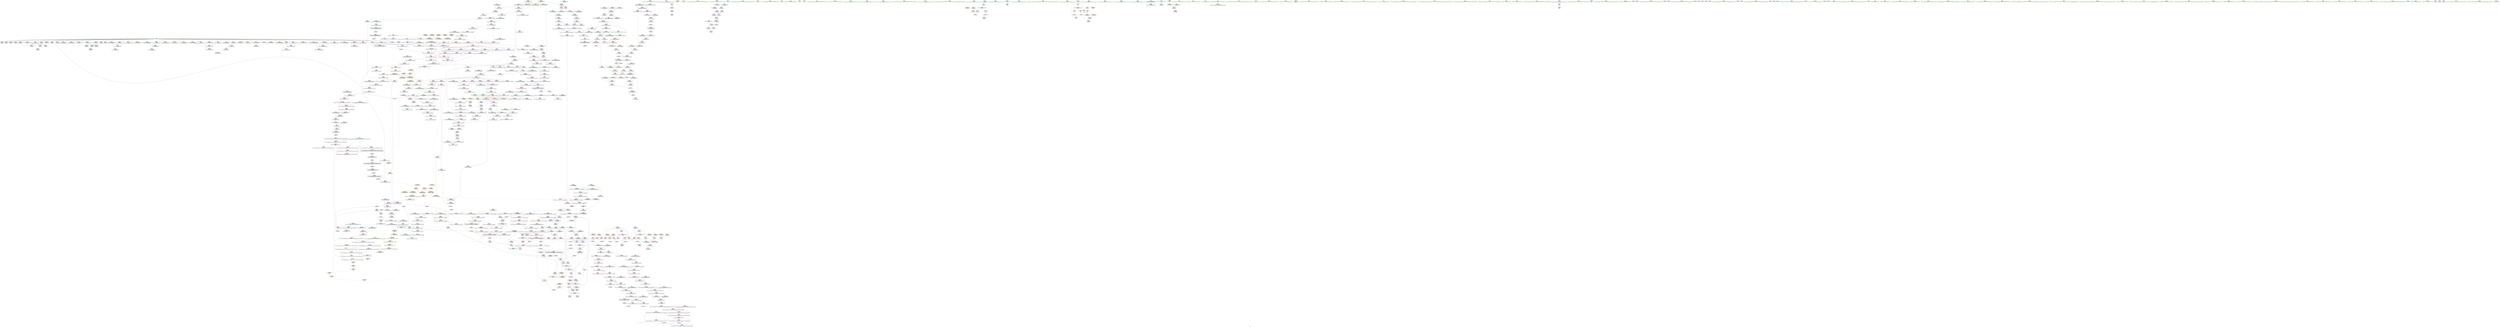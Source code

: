 digraph "SVFG" {
	label="SVFG";

	Node0x5582b0eafe00 [shape=record,color=grey,label="{NodeID: 0\nNullPtr|{|<s34>82}}"];
	Node0x5582b0eafe00 -> Node0x5582b0f071d0[style=solid];
	Node0x5582b0eafe00 -> Node0x5582b0f072d0[style=solid];
	Node0x5582b0eafe00 -> Node0x5582b0f073a0[style=solid];
	Node0x5582b0eafe00 -> Node0x5582b0f07470[style=solid];
	Node0x5582b0eafe00 -> Node0x5582b0f07540[style=solid];
	Node0x5582b0eafe00 -> Node0x5582b0f07610[style=solid];
	Node0x5582b0eafe00 -> Node0x5582b0f076e0[style=solid];
	Node0x5582b0eafe00 -> Node0x5582b0f077b0[style=solid];
	Node0x5582b0eafe00 -> Node0x5582b0f07880[style=solid];
	Node0x5582b0eafe00 -> Node0x5582b0f07950[style=solid];
	Node0x5582b0eafe00 -> Node0x5582b0f07a20[style=solid];
	Node0x5582b0eafe00 -> Node0x5582b0f07af0[style=solid];
	Node0x5582b0eafe00 -> Node0x5582b0f07bc0[style=solid];
	Node0x5582b0eafe00 -> Node0x5582b0f07c90[style=solid];
	Node0x5582b0eafe00 -> Node0x5582b0f07d60[style=solid];
	Node0x5582b0eafe00 -> Node0x5582b0f07e30[style=solid];
	Node0x5582b0eafe00 -> Node0x5582b0f07f00[style=solid];
	Node0x5582b0eafe00 -> Node0x5582b0f07fd0[style=solid];
	Node0x5582b0eafe00 -> Node0x5582b0f080a0[style=solid];
	Node0x5582b0eafe00 -> Node0x5582b0f08170[style=solid];
	Node0x5582b0eafe00 -> Node0x5582b0f08240[style=solid];
	Node0x5582b0eafe00 -> Node0x5582b0f08310[style=solid];
	Node0x5582b0eafe00 -> Node0x5582b0f083e0[style=solid];
	Node0x5582b0eafe00 -> Node0x5582b0f084b0[style=solid];
	Node0x5582b0eafe00 -> Node0x5582b0f08580[style=solid];
	Node0x5582b0eafe00 -> Node0x5582b0f08650[style=solid];
	Node0x5582b0eafe00 -> Node0x5582b0f08720[style=solid];
	Node0x5582b0eafe00 -> Node0x5582b0f087f0[style=solid];
	Node0x5582b0eafe00 -> Node0x5582b0f1c210[style=solid];
	Node0x5582b0eafe00 -> Node0x5582b0f20b60[style=solid];
	Node0x5582b0eafe00 -> Node0x5582b0f20c30[style=solid];
	Node0x5582b0eafe00 -> Node0x5582b0f20d00[style=solid];
	Node0x5582b0eafe00 -> Node0x5582b0f3ac20[style=solid];
	Node0x5582b0eafe00 -> Node0x5582b0f3cd30[style=solid];
	Node0x5582b0eafe00:s34 -> Node0x5582b0fe4ae0[style=solid,color=red];
	Node0x5582b0f05c90 [shape=record,color=red,label="{NodeID: 443\n407\<--406\n\<--_M_flags\n_ZNSt8ios_base4setfESt13_Ios_FmtflagsS0_\n}"];
	Node0x5582b0f05c90 -> Node0x5582b0f1e120[style=solid];
	Node0x5582b0ef9b70 [shape=record,color=green,label="{NodeID: 111\n526\<--527\nehselector.slot\<--ehselector.slot_field_insensitive\n_ZNSt6vectorIxSaIxEEC2EmRKS0_\n}"];
	Node0x5582b0ef9b70 -> Node0x5582b0f16c90[style=solid];
	Node0x5582b0ef9b70 -> Node0x5582b0f1eef0[style=solid];
	Node0x5582b0fe4d50 [shape=record,color=black,label="{NodeID: 1661\n1178 = PHI(830, )\n0th arg _ZNSt12_Vector_baseIxSaIxEE13_M_deallocateEPxm }"];
	Node0x5582b0fe4d50 -> Node0x5582b0f22f20[style=solid];
	Node0x5582b0f1b680 [shape=record,color=red,label="{NodeID: 554\n1230\<--1221\n\<--__p.addr\n_ZNSt16allocator_traitsISaIxEE10deallocateERS0_Pxm\n|{<s0>94}}"];
	Node0x5582b0f1b680:s0 -> Node0x5582b0fe6d50[style=solid,color=red];
	Node0x5582b0efe3d0 [shape=record,color=green,label="{NodeID: 222\n1261\<--1262\nthis.addr\<--this.addr_field_insensitive\n_ZN9__gnu_cxx17__normal_iteratorIPxSt6vectorIxSaIxEEEC2ERKS1_\n}"];
	Node0x5582b0efe3d0 -> Node0x5582b0f1b9c0[style=solid];
	Node0x5582b0efe3d0 -> Node0x5582b0f23670[style=solid];
	Node0x5582b0f21110 [shape=record,color=blue,label="{NodeID: 665\n913\<--911\n_M_end_of_storage\<--add.ptr\n_ZNSt12_Vector_baseIxSaIxEE17_M_create_storageEm\n|{<s0>69}}"];
	Node0x5582b0f21110:s0 -> Node0x5582b0f2adb0[style=dashed,color=blue];
	Node0x5582b0f0c2c0 [shape=record,color=purple,label="{NodeID: 333\n81\<--80\nvbase.offset.ptr\<--vtable\nmain\n}"];
	Node0x5582b0f0c2c0 -> Node0x5582b0f08c90[style=solid];
	Node0x5582b0ebcd00 [shape=record,color=green,label="{NodeID: 1\n7\<--1\n__dso_handle\<--dummyObj\nGlob }"];
	Node0x5582b0f05d60 [shape=record,color=red,label="{NodeID: 444\n437\<--431\n\<--__a.addr\n_ZStaNRSt13_Ios_FmtflagsS_\n}"];
	Node0x5582b0f05d60 -> Node0x5582b0f05fd0[style=solid];
	Node0x5582b0ef9c40 [shape=record,color=green,label="{NodeID: 112\n536\<--537\n_ZNSt12_Vector_baseIxSaIxEEC2EmRKS0_\<--_ZNSt12_Vector_baseIxSaIxEEC2EmRKS0__field_insensitive\n}"];
	Node0x5582b0fe4e20 [shape=record,color=black,label="{NodeID: 1662\n1179 = PHI(833, )\n1st arg _ZNSt12_Vector_baseIxSaIxEE13_M_deallocateEPxm }"];
	Node0x5582b0fe4e20 -> Node0x5582b0f22ff0[style=solid];
	Node0x5582b0f1b750 [shape=record,color=red,label="{NodeID: 555\n1231\<--1223\n\<--__n.addr\n_ZNSt16allocator_traitsISaIxEE10deallocateERS0_Pxm\n|{<s0>94}}"];
	Node0x5582b0f1b750:s0 -> Node0x5582b0fe6e90[style=solid,color=red];
	Node0x5582b0f77270 [shape=record,color=yellow,style=double,label="{NodeID: 1330\n40V_1 = ENCHI(MR_40V_0)\npts\{181 \}\nFun[_Z4maxiIxEvRT_S0_]|{|<s2>62}}"];
	Node0x5582b0f77270 -> Node0x5582b0f17a60[style=dashed];
	Node0x5582b0f77270 -> Node0x5582b0f1f7e0[style=dashed];
	Node0x5582b0f77270:s2 -> Node0x5582b0f7a070[style=dashed,color=red];
	Node0x5582b0efe4a0 [shape=record,color=green,label="{NodeID: 223\n1263\<--1264\n__i.addr\<--__i.addr_field_insensitive\n_ZN9__gnu_cxx17__normal_iteratorIPxSt6vectorIxSaIxEEEC2ERKS1_\n}"];
	Node0x5582b0efe4a0 -> Node0x5582b0f1ba90[style=solid];
	Node0x5582b0efe4a0 -> Node0x5582b0f23740[style=solid];
	Node0x5582b0f211e0 [shape=record,color=blue,label="{NodeID: 666\n918\<--917\nthis.addr\<--this\n_ZNSt12_Vector_baseIxSaIxEE12_Vector_implD2Ev\n}"];
	Node0x5582b0f211e0 -> Node0x5582b0f196d0[style=dashed];
	Node0x5582b0f0c390 [shape=record,color=purple,label="{NodeID: 334\n137\<--132\n_M_n\<--retval\n_ZSt12setprecisioni\n}"];
	Node0x5582b0f0c390 -> Node0x5582b0f1c7f0[style=solid];
	Node0x5582b0ebcd90 [shape=record,color=green,label="{NodeID: 2\n8\<--1\n_ZSt4cout\<--dummyObj\nGlob }"];
	Node0x5582b0f05e30 [shape=record,color=red,label="{NodeID: 445\n441\<--431\n\<--__a.addr\n_ZStaNRSt13_Ios_FmtflagsS_\n}"];
	Node0x5582b0f05e30 -> Node0x5582b0f090a0[style=solid];
	Node0x5582b0f05e30 -> Node0x5582b0f1e390[style=solid];
	Node0x5582b0ef9d40 [shape=record,color=green,label="{NodeID: 113\n540\<--541\n_ZNSt6vectorIxSaIxEE21_M_default_initializeEm\<--_ZNSt6vectorIxSaIxEE21_M_default_initializeEm_field_insensitive\n}"];
	Node0x5582b0fe4ef0 [shape=record,color=black,label="{NodeID: 1663\n1180 = PHI(843, )\n2nd arg _ZNSt12_Vector_baseIxSaIxEE13_M_deallocateEPxm }"];
	Node0x5582b0fe4ef0 -> Node0x5582b0f230c0[style=solid];
	Node0x5582b0f1b820 [shape=record,color=red,label="{NodeID: 556\n1249\<--1240\nthis1\<--this.addr\n_ZN9__gnu_cxx13new_allocatorIxE10deallocateEPxm\n}"];
	Node0x5582b0efe570 [shape=record,color=green,label="{NodeID: 224\n1275\<--1276\nthis.addr\<--this.addr_field_insensitive\n_ZNK9__gnu_cxx17__normal_iteratorIPxSt6vectorIxSaIxEEE4baseEv\n}"];
	Node0x5582b0efe570 -> Node0x5582b0f1bc30[style=solid];
	Node0x5582b0efe570 -> Node0x5582b0f238e0[style=solid];
	Node0x5582b0f212b0 [shape=record,color=blue,label="{NodeID: 667\n928\<--926\nthis.addr\<--this\n_ZNSaIxEC2ERKS_\n}"];
	Node0x5582b0f212b0 -> Node0x5582b0f197a0[style=dashed];
	Node0x5582b0f0c460 [shape=record,color=purple,label="{NodeID: 335\n140\<--132\ncoerce.dive\<--retval\n_ZSt12setprecisioni\n}"];
	Node0x5582b0f0c460 -> Node0x5582b0f03a70[style=solid];
	Node0x5582b0f67de0 [shape=record,color=black,label="{NodeID: 1110\nMR_50V_4 = PHI(MR_50V_5, MR_50V_3, )\npts\{195 \}\n}"];
	Node0x5582b0f67de0 -> Node0x5582b0f04f90[style=dashed];
	Node0x5582b0f67de0 -> Node0x5582b0f05060[style=dashed];
	Node0x5582b0f67de0 -> Node0x5582b0f1dd10[style=dashed];
	Node0x5582b0ebd040 [shape=record,color=green,label="{NodeID: 3\n9\<--1\n_ZSt3cin\<--dummyObj\nGlob }"];
	Node0x5582b0f05f00 [shape=record,color=red,label="{NodeID: 446\n439\<--433\n\<--__b.addr\n_ZStaNRSt13_Ios_FmtflagsS_\n|{<s0>51}}"];
	Node0x5582b0f05f00:s0 -> Node0x5582b0fe64e0[style=solid,color=red];
	Node0x5582b0f7b450 [shape=record,color=yellow,style=double,label="{NodeID: 1221\n120V_1 = ENCHI(MR_120V_0)\npts\{1630000 1710000 \}\nFun[_ZNSt6vectorIxSaIxEEixEm]}"];
	Node0x5582b0f7b450 -> Node0x5582b0f16fd0[style=dashed];
	Node0x5582b0ef9e40 [shape=record,color=green,label="{NodeID: 114\n550\<--551\n_ZNSt12_Vector_baseIxSaIxEED2Ev\<--_ZNSt12_Vector_baseIxSaIxEED2Ev_field_insensitive\n}"];
	Node0x5582b0fe4fc0 [shape=record,color=black,label="{NodeID: 1664\n1204 = PHI(742, 859, )\n0th arg __clang_call_terminate }"];
	Node0x5582b0f1b8f0 [shape=record,color=red,label="{NodeID: 557\n1250\<--1242\n\<--__p.addr\n_ZN9__gnu_cxx13new_allocatorIxE10deallocateEPxm\n}"];
	Node0x5582b0f1b8f0 -> Node0x5582b0f0b940[style=solid];
	Node0x5582b0efe640 [shape=record,color=green,label="{NodeID: 225\n1285\<--1286\n__first.addr\<--__first.addr_field_insensitive\n_ZSt8_DestroyIPxxEvT_S1_RSaIT0_E\n}"];
	Node0x5582b0efe640 -> Node0x5582b0f1bd00[style=solid];
	Node0x5582b0efe640 -> Node0x5582b0f239b0[style=solid];
	Node0x5582b0f21380 [shape=record,color=blue,label="{NodeID: 668\n930\<--927\n__a.addr\<--__a\n_ZNSaIxEC2ERKS_\n}"];
	Node0x5582b0f21380 -> Node0x5582b0f19870[style=dashed];
	Node0x5582b0f0c530 [shape=record,color=purple,label="{NodeID: 336\n291\<--184\ncoerce.dive\<--__begin1\n_ZN3Sol4TestEx\n}"];
	Node0x5582b0f0c530 -> Node0x5582b0f1d420[style=solid];
	Node0x5582b0f682e0 [shape=record,color=black,label="{NodeID: 1111\nMR_52V_4 = PHI(MR_52V_5, MR_52V_3, )\npts\{197 \}\n}"];
	Node0x5582b0f682e0 -> Node0x5582b0f05130[style=dashed];
	Node0x5582b0f682e0 -> Node0x5582b0f05200[style=dashed];
	Node0x5582b0f682e0 -> Node0x5582b0f052d0[style=dashed];
	Node0x5582b0f682e0 -> Node0x5582b0f1dde0[style=dashed];
	Node0x5582b0ebd0d0 [shape=record,color=green,label="{NodeID: 4\n12\<--1\n.str\<--dummyObj\nGlob }"];
	Node0x5582b0f05fd0 [shape=record,color=red,label="{NodeID: 447\n438\<--437\n\<--\n_ZStaNRSt13_Ios_FmtflagsS_\n|{<s0>51}}"];
	Node0x5582b0f05fd0:s0 -> Node0x5582b0fe6390[style=solid,color=red];
	Node0x5582b0efea20 [shape=record,color=green,label="{NodeID: 115\n558\<--559\n__gxx_personality_v0\<--__gxx_personality_v0_field_insensitive\n}"];
	Node0x5582b0fe5090 [shape=record,color=black,label="{NodeID: 1665\n885 = PHI(771, )\n0th arg _ZNSt12_Vector_baseIxSaIxEE17_M_create_storageEm }"];
	Node0x5582b0fe5090 -> Node0x5582b0f20dd0[style=solid];
	Node0x5582b0f1b9c0 [shape=record,color=red,label="{NodeID: 558\n1267\<--1261\nthis1\<--this.addr\n_ZN9__gnu_cxx17__normal_iteratorIPxSt6vectorIxSaIxEEEC2ERKS1_\n}"];
	Node0x5582b0f1b9c0 -> Node0x5582b0f02e40[style=solid];
	Node0x5582b0f6f6c0 [shape=record,color=yellow,style=double,label="{NodeID: 1333\n172V_1 = ENCHI(MR_172V_0)\npts\{199 201 \}\nFun[_Z4maxiIxEvRT_S0_]}"];
	Node0x5582b0f6f6c0 -> Node0x5582b0f17a60[style=dashed];
	Node0x5582b0efe710 [shape=record,color=green,label="{NodeID: 226\n1287\<--1288\n__last.addr\<--__last.addr_field_insensitive\n_ZSt8_DestroyIPxxEvT_S1_RSaIT0_E\n}"];
	Node0x5582b0efe710 -> Node0x5582b0f1bdd0[style=solid];
	Node0x5582b0efe710 -> Node0x5582b0f23a80[style=solid];
	Node0x5582b0f21450 [shape=record,color=blue,label="{NodeID: 669\n945\<--943\nthis.addr\<--this\n_ZN9__gnu_cxx13new_allocatorIxEC2ERKS1_\n}"];
	Node0x5582b0f21450 -> Node0x5582b0f19940[style=dashed];
	Node0x5582b0f0c600 [shape=record,color=purple,label="{NodeID: 337\n297\<--186\ncoerce.dive22\<--__end1\n_ZN3Sol4TestEx\n}"];
	Node0x5582b0f0c600 -> Node0x5582b0f1d4f0[style=solid];
	Node0x5582b0f687e0 [shape=record,color=black,label="{NodeID: 1112\nMR_54V_3 = PHI(MR_54V_4, MR_54V_1, )\npts\{199 \}\n}"];
	Node0x5582b0f687e0 -> Node0x5582b0f1db70[style=dashed];
	Node0x5582b0ebd160 [shape=record,color=green,label="{NodeID: 5\n14\<--1\n.str.1\<--dummyObj\nGlob }"];
	Node0x5582b0f060a0 [shape=record,color=red,label="{NodeID: 448\n449\<--446\n\<--__a.addr\n_ZStcoSt13_Ios_Fmtflags\n}"];
	Node0x5582b0f060a0 -> Node0x5582b0f3b830[style=solid];
	Node0x5582b0f7b670 [shape=record,color=yellow,style=double,label="{NodeID: 1223\n10V_1 = ENCHI(MR_10V_0)\npts\{1019 \}\nFun[_ZSt6fill_nIPxmxET_S1_T0_RKT1_]|{<s0>90}}"];
	Node0x5582b0f7b670:s0 -> Node0x5582b0f6c8e0[style=dashed,color=red];
	Node0x5582b0efeb20 [shape=record,color=green,label="{NodeID: 116\n564\<--565\nthis.addr\<--this.addr_field_insensitive\n_ZNSaIxED2Ev\n}"];
	Node0x5582b0efeb20 -> Node0x5582b0f16d60[style=solid];
	Node0x5582b0efeb20 -> Node0x5582b0f1efc0[style=solid];
	Node0x5582b0fe5160 [shape=record,color=black,label="{NodeID: 1666\n886 = PHI(777, )\n1st arg _ZNSt12_Vector_baseIxSaIxEE17_M_create_storageEm }"];
	Node0x5582b0fe5160 -> Node0x5582b0f20ea0[style=solid];
	Node0x5582b0f1ba90 [shape=record,color=red,label="{NodeID: 559\n1269\<--1263\n\<--__i.addr\n_ZN9__gnu_cxx17__normal_iteratorIPxSt6vectorIxSaIxEEEC2ERKS1_\n}"];
	Node0x5582b0f1ba90 -> Node0x5582b0f1bb60[style=solid];
	Node0x5582b0efe7e0 [shape=record,color=green,label="{NodeID: 227\n1289\<--1290\n.addr\<--.addr_field_insensitive\n_ZSt8_DestroyIPxxEvT_S1_RSaIT0_E\n}"];
	Node0x5582b0efe7e0 -> Node0x5582b0f23b50[style=solid];
	Node0x5582b0f21520 [shape=record,color=blue,label="{NodeID: 670\n947\<--944\n.addr\<--\n_ZN9__gnu_cxx13new_allocatorIxEC2ERKS1_\n}"];
	Node0x5582b0f0c6d0 [shape=record,color=purple,label="{NodeID: 338\n406\<--405\n_M_flags\<--this1\n_ZNSt8ios_base4setfESt13_Ios_FmtflagsS0_\n}"];
	Node0x5582b0f0c6d0 -> Node0x5582b0f05c90[style=solid];
	Node0x5582b0f68ce0 [shape=record,color=black,label="{NodeID: 1113\nMR_56V_3 = PHI(MR_56V_4, MR_56V_1, )\npts\{201 \}\n}"];
	Node0x5582b0f68ce0 -> Node0x5582b0f1dc40[style=dashed];
	Node0x5582b0ebd1f0 [shape=record,color=green,label="{NodeID: 6\n16\<--1\n.str.2\<--dummyObj\nGlob }"];
	Node0x5582b0f06170 [shape=record,color=red,label="{NodeID: 449\n462\<--456\n\<--__a.addr\n_ZStoRRSt13_Ios_FmtflagsS_\n}"];
	Node0x5582b0f06170 -> Node0x5582b0f063e0[style=solid];
	Node0x5582b0f7b780 [shape=record,color=yellow,style=double,label="{NodeID: 1224\n129V_1 = ENCHI(MR_129V_0)\npts\{1097 \}\nFun[_ZSt6fill_nIPxmxET_S1_T0_RKT1_]|{<s0>90}}"];
	Node0x5582b0f7b780:s0 -> Node0x5582b0f7a860[style=dashed,color=red];
	Node0x5582b0efebf0 [shape=record,color=green,label="{NodeID: 117\n570\<--571\n_ZN9__gnu_cxx13new_allocatorIxED2Ev\<--_ZN9__gnu_cxx13new_allocatorIxED2Ev_field_insensitive\n}"];
	Node0x5582b0fe5230 [shape=record,color=black,label="{NodeID: 1667\n666 = PHI(184, )\n0th arg _ZN9__gnu_cxx17__normal_iteratorIPxSt6vectorIxSaIxEEEppEv }"];
	Node0x5582b0fe5230 -> Node0x5582b0f1f8b0[style=solid];
	Node0x5582b0f1bb60 [shape=record,color=red,label="{NodeID: 560\n1270\<--1269\n\<--\n_ZN9__gnu_cxx17__normal_iteratorIPxSt6vectorIxSaIxEEEC2ERKS1_\n}"];
	Node0x5582b0f1bb60 -> Node0x5582b0f23810[style=solid];
	Node0x5582b0efe8b0 [shape=record,color=green,label="{NodeID: 228\n1297\<--1298\n_ZSt8_DestroyIPxEvT_S1_\<--_ZSt8_DestroyIPxEvT_S1__field_insensitive\n}"];
	Node0x5582b0f215f0 [shape=record,color=blue,label="{NodeID: 671\n956\<--954\nthis.addr\<--this\n_ZNSt12_Vector_baseIxSaIxEE11_M_allocateEm\n}"];
	Node0x5582b0f215f0 -> Node0x5582b0f19a10[style=dashed];
	Node0x5582b0f0c7a0 [shape=record,color=purple,label="{NodeID: 339\n413\<--405\n_M_flags2\<--this1\n_ZNSt8ios_base4setfESt13_Ios_FmtflagsS0_\n|{<s0>48}}"];
	Node0x5582b0f0c7a0:s0 -> Node0x5582b0fe4bb0[style=solid,color=red];
	Node0x5582b0ebd2b0 [shape=record,color=green,label="{NodeID: 7\n19\<--1\n\<--dummyObj\nCan only get source location for instruction, argument, global var or function.}"];
	Node0x5582b0f06240 [shape=record,color=red,label="{NodeID: 450\n468\<--456\n\<--__a.addr\n_ZStoRRSt13_Ios_FmtflagsS_\n}"];
	Node0x5582b0f06240 -> Node0x5582b0f09240[style=solid];
	Node0x5582b0f06240 -> Node0x5582b0f1e6d0[style=solid];
	Node0x5582b0efecf0 [shape=record,color=green,label="{NodeID: 118\n576\<--577\nthis.addr\<--this.addr_field_insensitive\n_ZNSt6vectorIxSaIxEEixEm\n}"];
	Node0x5582b0efecf0 -> Node0x5582b0f16e30[style=solid];
	Node0x5582b0efecf0 -> Node0x5582b0f1f090[style=solid];
	Node0x5582b0fe5300 [shape=record,color=black,label="{NodeID: 1668\n485 = PHI(463, )\n0th arg _ZStorSt13_Ios_FmtflagsS_ }"];
	Node0x5582b0fe5300 -> Node0x5582b0f1e940[style=solid];
	Node0x5582b0f1bc30 [shape=record,color=red,label="{NodeID: 561\n1278\<--1275\nthis1\<--this.addr\n_ZNK9__gnu_cxx17__normal_iteratorIPxSt6vectorIxSaIxEEE4baseEv\n}"];
	Node0x5582b0f1bc30 -> Node0x5582b0f02f10[style=solid];
	Node0x5582b0f06cc0 [shape=record,color=green,label="{NodeID: 229\n1303\<--1304\n__first.addr\<--__first.addr_field_insensitive\n_ZSt8_DestroyIPxEvT_S1_\n}"];
	Node0x5582b0f06cc0 -> Node0x5582b0f1bea0[style=solid];
	Node0x5582b0f06cc0 -> Node0x5582b0f23c20[style=solid];
	Node0x5582b0f216c0 [shape=record,color=blue,label="{NodeID: 672\n958\<--955\n__n.addr\<--__n\n_ZNSt12_Vector_baseIxSaIxEE11_M_allocateEm\n}"];
	Node0x5582b0f216c0 -> Node0x5582b0f19ae0[style=dashed];
	Node0x5582b0f216c0 -> Node0x5582b0f19bb0[style=dashed];
	Node0x5582b0f0c870 [shape=record,color=purple,label="{NodeID: 340\n422\<--405\n_M_flags5\<--this1\n_ZNSt8ios_base4setfESt13_Ios_FmtflagsS0_\n|{<s0>50}}"];
	Node0x5582b0f0c870:s0 -> Node0x5582b0fea0e0[style=solid,color=red];
	Node0x5582b0ef6930 [shape=record,color=green,label="{NodeID: 8\n59\<--1\n\<--dummyObj\nCan only get source location for instruction, argument, global var or function.}"];
	Node0x5582b0f06310 [shape=record,color=red,label="{NodeID: 451\n464\<--458\n\<--__b.addr\n_ZStoRRSt13_Ios_FmtflagsS_\n|{<s0>52}}"];
	Node0x5582b0f06310:s0 -> Node0x5582b0fe53d0[style=solid,color=red];
	Node0x5582b0efedc0 [shape=record,color=green,label="{NodeID: 119\n578\<--579\n__n.addr\<--__n.addr_field_insensitive\n_ZNSt6vectorIxSaIxEEixEm\n}"];
	Node0x5582b0efedc0 -> Node0x5582b0f16f00[style=solid];
	Node0x5582b0efedc0 -> Node0x5582b0f1f160[style=solid];
	Node0x5582b0fe53d0 [shape=record,color=black,label="{NodeID: 1669\n486 = PHI(464, )\n1st arg _ZStorSt13_Ios_FmtflagsS_ }"];
	Node0x5582b0fe53d0 -> Node0x5582b0f1ea10[style=solid];
	Node0x5582b0f1bd00 [shape=record,color=red,label="{NodeID: 562\n1294\<--1285\n\<--__first.addr\n_ZSt8_DestroyIPxxEvT_S1_RSaIT0_E\n|{<s0>96}}"];
	Node0x5582b0f1bd00:s0 -> Node0x5582b0fe8880[style=solid,color=red];
	Node0x5582b0f06d90 [shape=record,color=green,label="{NodeID: 230\n1305\<--1306\n__last.addr\<--__last.addr_field_insensitive\n_ZSt8_DestroyIPxEvT_S1_\n}"];
	Node0x5582b0f06d90 -> Node0x5582b0f1bf70[style=solid];
	Node0x5582b0f06d90 -> Node0x5582b0f23cf0[style=solid];
	Node0x5582b0f21790 [shape=record,color=blue,label="{NodeID: 673\n979\<--977\n__a.addr\<--__a\n_ZNSt16allocator_traitsISaIxEE8allocateERS0_m\n}"];
	Node0x5582b0f21790 -> Node0x5582b0f19c80[style=dashed];
	Node0x5582b0f0c940 [shape=record,color=purple,label="{NodeID: 341\n584\<--583\n_M_impl\<--\n_ZNSt6vectorIxSaIxEEixEm\n}"];
	Node0x5582b0ef69c0 [shape=record,color=green,label="{NodeID: 9\n61\<--1\n\<--dummyObj\nCan only get source location for instruction, argument, global var or function.}"];
	Node0x5582b0f063e0 [shape=record,color=red,label="{NodeID: 452\n463\<--462\n\<--\n_ZStoRRSt13_Ios_FmtflagsS_\n|{<s0>52}}"];
	Node0x5582b0f063e0:s0 -> Node0x5582b0fe5300[style=solid,color=red];
	Node0x5582b0efee90 [shape=record,color=green,label="{NodeID: 120\n592\<--593\nretval\<--retval_field_insensitive\n_ZNSt6vectorIxSaIxEE5beginEv\n|{|<s1>58}}"];
	Node0x5582b0efee90 -> Node0x5582b0f0cae0[style=solid];
	Node0x5582b0efee90:s1 -> Node0x5582b0fe47a0[style=solid,color=red];
	Node0x5582b0fe54a0 [shape=record,color=black,label="{NodeID: 1670\n118 = PHI()\n0th arg _ZSt5fixedRSt8ios_base }"];
	Node0x5582b0fe54a0 -> Node0x5582b0f1c650[style=solid];
	Node0x5582b0f1bdd0 [shape=record,color=red,label="{NodeID: 563\n1295\<--1287\n\<--__last.addr\n_ZSt8_DestroyIPxxEvT_S1_RSaIT0_E\n|{<s0>96}}"];
	Node0x5582b0f1bdd0:s0 -> Node0x5582b0fe8990[style=solid,color=red];
	Node0x5582b0f06e60 [shape=record,color=green,label="{NodeID: 231\n1312\<--1313\n_ZNSt12_Destroy_auxILb1EE9__destroyIPxEEvT_S3_\<--_ZNSt12_Destroy_auxILb1EE9__destroyIPxEEvT_S3__field_insensitive\n}"];
	Node0x5582b0f21860 [shape=record,color=blue,label="{NodeID: 674\n981\<--978\n__n.addr\<--__n\n_ZNSt16allocator_traitsISaIxEE8allocateERS0_m\n}"];
	Node0x5582b0f21860 -> Node0x5582b0f19d50[style=dashed];
	Node0x5582b0f0ca10 [shape=record,color=purple,label="{NodeID: 342\n585\<--583\n_M_start\<--\n_ZNSt6vectorIxSaIxEEixEm\n}"];
	Node0x5582b0f0ca10 -> Node0x5582b0f16fd0[style=solid];
	Node0x5582b0ef6ac0 [shape=record,color=green,label="{NodeID: 10\n70\<--1\n\<--dummyObj\nCan only get source location for instruction, argument, global var or function.|{<s0>5}}"];
	Node0x5582b0ef6ac0:s0 -> Node0x5582b0fe8f20[style=solid,color=red];
	Node0x5582b0f064b0 [shape=record,color=red,label="{NodeID: 453\n480\<--474\n\<--__a.addr\n_ZStanSt13_Ios_FmtflagsS_\n}"];
	Node0x5582b0f064b0 -> Node0x5582b0f3bfb0[style=solid];
	Node0x5582b0efef60 [shape=record,color=green,label="{NodeID: 121\n594\<--595\nthis.addr\<--this.addr_field_insensitive\n_ZNSt6vectorIxSaIxEE5beginEv\n}"];
	Node0x5582b0efef60 -> Node0x5582b0f170a0[style=solid];
	Node0x5582b0efef60 -> Node0x5582b0f1f230[style=solid];
	Node0x5582b0fe5570 [shape=record,color=black,label="{NodeID: 1671\n1071 = PHI(1055, )\n0th arg _ZSt25__uninitialized_default_nIPxmET_S1_T0_ }"];
	Node0x5582b0fe5570 -> Node0x5582b0f22080[style=solid];
	Node0x5582b0f1bea0 [shape=record,color=red,label="{NodeID: 564\n1309\<--1303\n\<--__first.addr\n_ZSt8_DestroyIPxEvT_S1_\n|{<s0>97}}"];
	Node0x5582b0f1bea0:s0 -> Node0x5582b0fe9560[style=solid,color=red];
	Node0x5582b0f06f30 [shape=record,color=green,label="{NodeID: 232\n1318\<--1319\n.addr\<--.addr_field_insensitive\n_ZNSt12_Destroy_auxILb1EE9__destroyIPxEEvT_S3_\n}"];
	Node0x5582b0f06f30 -> Node0x5582b0f23dc0[style=solid];
	Node0x5582b0f21930 [shape=record,color=blue,label="{NodeID: 675\n996\<--993\nthis.addr\<--this\n_ZN9__gnu_cxx13new_allocatorIxE8allocateEmPKv\n}"];
	Node0x5582b0f21930 -> Node0x5582b0f19e20[style=dashed];
	Node0x5582b0f0cae0 [shape=record,color=purple,label="{NodeID: 343\n604\<--592\ncoerce.dive\<--retval\n_ZNSt6vectorIxSaIxEE5beginEv\n}"];
	Node0x5582b0f0cae0 -> Node0x5582b0f17170[style=solid];
	Node0x5582b0ef6bc0 [shape=record,color=green,label="{NodeID: 11\n93\<--1\n\<--dummyObj\nCan only get source location for instruction, argument, global var or function.}"];
	Node0x5582b0f06580 [shape=record,color=red,label="{NodeID: 454\n481\<--476\n\<--__b.addr\n_ZStanSt13_Ios_FmtflagsS_\n}"];
	Node0x5582b0f06580 -> Node0x5582b0f3bfb0[style=solid];
	Node0x5582b0eff030 [shape=record,color=green,label="{NodeID: 122\n602\<--603\n_ZN9__gnu_cxx17__normal_iteratorIPxSt6vectorIxSaIxEEEC2ERKS1_\<--_ZN9__gnu_cxx17__normal_iteratorIPxSt6vectorIxSaIxEEEC2ERKS1__field_insensitive\n}"];
	Node0x5582b0fe5640 [shape=record,color=black,label="{NodeID: 1672\n1072 = PHI(1056, )\n1st arg _ZSt25__uninitialized_default_nIPxmET_S1_T0_ }"];
	Node0x5582b0fe5640 -> Node0x5582b0f22150[style=solid];
	Node0x5582b0f1bf70 [shape=record,color=red,label="{NodeID: 565\n1310\<--1305\n\<--__last.addr\n_ZSt8_DestroyIPxEvT_S1_\n|{<s0>97}}"];
	Node0x5582b0f1bf70:s0 -> Node0x5582b0fe9670[style=solid,color=red];
	Node0x5582b0f07000 [shape=record,color=green,label="{NodeID: 233\n1320\<--1321\n.addr1\<--.addr1_field_insensitive\n_ZNSt12_Destroy_auxILb1EE9__destroyIPxEEvT_S3_\n}"];
	Node0x5582b0f07000 -> Node0x5582b0f23e90[style=solid];
	Node0x5582b0f21a00 [shape=record,color=blue,label="{NodeID: 676\n998\<--994\n__n.addr\<--__n\n_ZN9__gnu_cxx13new_allocatorIxE8allocateEmPKv\n}"];
	Node0x5582b0f21a00 -> Node0x5582b0f19ef0[style=dashed];
	Node0x5582b0f21a00 -> Node0x5582b0f19fc0[style=dashed];
	Node0x5582b0f0cbb0 [shape=record,color=purple,label="{NodeID: 344\n599\<--598\n_M_impl\<--\n_ZNSt6vectorIxSaIxEE5beginEv\n}"];
	Node0x5582b0ef6cc0 [shape=record,color=green,label="{NodeID: 12\n124\<--1\n\<--dummyObj\nCan only get source location for instruction, argument, global var or function.|{<s0>10}}"];
	Node0x5582b0ef6cc0:s0 -> Node0x5582b0fe57e0[style=solid,color=red];
	Node0x5582b0f06650 [shape=record,color=red,label="{NodeID: 455\n493\<--487\n\<--__a.addr\n_ZStorSt13_Ios_FmtflagsS_\n}"];
	Node0x5582b0f06650 -> Node0x5582b0f3c130[style=solid];
	Node0x5582b0f7bcf0 [shape=record,color=yellow,style=double,label="{NodeID: 1230\n24V_1 = ENCHI(MR_24V_0)\npts\{157 \}\nFun[_ZN3Sol4TestEx]}"];
	Node0x5582b0f7bcf0 -> Node0x5582b0f03ce0[style=dashed];
	Node0x5582b0f7bcf0 -> Node0x5582b0f03db0[style=dashed];
	Node0x5582b0f7bcf0 -> Node0x5582b0f03e80[style=dashed];
	Node0x5582b0eff130 [shape=record,color=green,label="{NodeID: 123\n609\<--610\nretval\<--retval_field_insensitive\n_ZNSt6vectorIxSaIxEE3endEv\n|{|<s1>59}}"];
	Node0x5582b0eff130 -> Node0x5582b0f0cd50[style=solid];
	Node0x5582b0eff130:s1 -> Node0x5582b0fe47a0[style=solid,color=red];
	Node0x5582b0fe5710 [shape=record,color=black,label="{NodeID: 1673\n391 = PHI(122, )\n0th arg _ZNSt8ios_base4setfESt13_Ios_FmtflagsS0_ }"];
	Node0x5582b0fe5710 -> Node0x5582b0f1deb0[style=solid];
	Node0x5582b0f1c040 [shape=record,color=blue,label="{NodeID: 566\n1329\<--19\nllvm.global_ctors_0\<--\nGlob }"];
	Node0x5582b0f070d0 [shape=record,color=green,label="{NodeID: 234\n20\<--1325\n_GLOBAL__sub_I_Swistakk_1_0.cpp\<--_GLOBAL__sub_I_Swistakk_1_0.cpp_field_insensitive\n}"];
	Node0x5582b0f070d0 -> Node0x5582b0f1c110[style=solid];
	Node0x5582b0f21ad0 [shape=record,color=blue,label="{NodeID: 677\n1000\<--995\n.addr\<--\n_ZN9__gnu_cxx13new_allocatorIxE8allocateEmPKv\n}"];
	Node0x5582b0f0cc80 [shape=record,color=purple,label="{NodeID: 345\n600\<--598\n_M_start\<--\n_ZNSt6vectorIxSaIxEE5beginEv\n|{<s0>58}}"];
	Node0x5582b0f0cc80:s0 -> Node0x5582b0fe4870[style=solid,color=red];
	Node0x5582b0ef6dc0 [shape=record,color=green,label="{NodeID: 13\n125\<--1\n\<--dummyObj\nCan only get source location for instruction, argument, global var or function.|{<s0>10}}"];
	Node0x5582b0ef6dc0:s0 -> Node0x5582b0fe58b0[style=solid,color=red];
	Node0x5582b0f06720 [shape=record,color=red,label="{NodeID: 456\n494\<--489\n\<--__b.addr\n_ZStorSt13_Ios_FmtflagsS_\n}"];
	Node0x5582b0f06720 -> Node0x5582b0f3c130[style=solid];
	Node0x5582b0f7bdd0 [shape=record,color=yellow,style=double,label="{NodeID: 1231\n26V_1 = ENCHI(MR_26V_0)\npts\{159 \}\nFun[_ZN3Sol4TestEx]}"];
	Node0x5582b0f7bdd0 -> Node0x5582b0f03f50[style=dashed];
	Node0x5582b0eff200 [shape=record,color=green,label="{NodeID: 124\n611\<--612\nthis.addr\<--this.addr_field_insensitive\n_ZNSt6vectorIxSaIxEE3endEv\n}"];
	Node0x5582b0eff200 -> Node0x5582b0f17240[style=solid];
	Node0x5582b0eff200 -> Node0x5582b0f1f300[style=solid];
	Node0x5582b0fe57e0 [shape=record,color=black,label="{NodeID: 1674\n392 = PHI(124, )\n1st arg _ZNSt8ios_base4setfESt13_Ios_FmtflagsS0_ }"];
	Node0x5582b0fe57e0 -> Node0x5582b0f1df80[style=solid];
	Node0x5582b0f1c110 [shape=record,color=blue,label="{NodeID: 567\n1330\<--20\nllvm.global_ctors_1\<--_GLOBAL__sub_I_Swistakk_1_0.cpp\nGlob }"];
	Node0x5582b0f071d0 [shape=record,color=black,label="{NodeID: 235\n2\<--3\ndummyVal\<--dummyVal\n}"];
	Node0x5582b0f21ba0 [shape=record,color=blue,label="{NodeID: 678\n1026\<--1025\nthis.addr\<--this\n_ZNK9__gnu_cxx13new_allocatorIxE8max_sizeEv\n}"];
	Node0x5582b0f21ba0 -> Node0x5582b0f1a090[style=dashed];
	Node0x5582b0f0cd50 [shape=record,color=purple,label="{NodeID: 346\n619\<--609\ncoerce.dive\<--retval\n_ZNSt6vectorIxSaIxEE3endEv\n}"];
	Node0x5582b0f0cd50 -> Node0x5582b0f17310[style=solid];
	Node0x5582b0ef6ec0 [shape=record,color=green,label="{NodeID: 14\n220\<--1\n\<--dummyObj\nCan only get source location for instruction, argument, global var or function.}"];
	Node0x5582b0f067f0 [shape=record,color=red,label="{NodeID: 457\n508\<--505\nthis1\<--this.addr\n_ZNSaIxEC2Ev\n}"];
	Node0x5582b0f067f0 -> Node0x5582b0f094b0[style=solid];
	Node0x5582b0f7beb0 [shape=record,color=yellow,style=double,label="{NodeID: 1232\n28V_1 = ENCHI(MR_28V_0)\npts\{161 \}\nFun[_ZN3Sol4TestEx]}"];
	Node0x5582b0f7beb0 -> Node0x5582b0f04020[style=dashed];
	Node0x5582b0eff2d0 [shape=record,color=green,label="{NodeID: 125\n625\<--626\n__lhs.addr\<--__lhs.addr_field_insensitive\n_ZN9__gnu_cxxneIPxSt6vectorIxSaIxEEEEbRKNS_17__normal_iteratorIT_T0_EESA_\n}"];
	Node0x5582b0eff2d0 -> Node0x5582b0f173e0[style=solid];
	Node0x5582b0eff2d0 -> Node0x5582b0f1f3d0[style=solid];
	Node0x5582b0fe58b0 [shape=record,color=black,label="{NodeID: 1675\n393 = PHI(125, )\n2nd arg _ZNSt8ios_base4setfESt13_Ios_FmtflagsS0_ }"];
	Node0x5582b0fe58b0 -> Node0x5582b0f1e050[style=solid];
	Node0x5582b0f1c210 [shape=record,color=blue, style = dotted,label="{NodeID: 568\n1331\<--3\nllvm.global_ctors_2\<--dummyVal\nGlob }"];
	Node0x5582b0f072d0 [shape=record,color=black,label="{NodeID: 236\n261\<--3\n\<--dummyVal\n_ZN3Sol4TestEx\n}"];
	Node0x5582b0f21c70 [shape=record,color=blue,label="{NodeID: 679\n1037\<--1036\nthis.addr\<--this\n_ZN9__gnu_cxx13new_allocatorIxED2Ev\n}"];
	Node0x5582b0f21c70 -> Node0x5582b0f1a160[style=dashed];
	Node0x5582b0f0ce20 [shape=record,color=purple,label="{NodeID: 347\n616\<--615\n_M_impl\<--\n_ZNSt6vectorIxSaIxEE3endEv\n}"];
	Node0x5582b0ef6fc0 [shape=record,color=green,label="{NodeID: 15\n232\<--1\n\<--dummyObj\nCan only get source location for instruction, argument, global var or function.}"];
	Node0x5582b0f068c0 [shape=record,color=red,label="{NodeID: 458\n531\<--518\nthis1\<--this.addr\n_ZNSt6vectorIxSaIxEEC2EmRKS0_\n|{|<s2>55}}"];
	Node0x5582b0f068c0 -> Node0x5582b0f09580[style=solid];
	Node0x5582b0f068c0 -> Node0x5582b0f09650[style=solid];
	Node0x5582b0f068c0:s2 -> Node0x5582b0fead10[style=solid,color=red];
	Node0x5582b0f7bf90 [shape=record,color=yellow,style=double,label="{NodeID: 1233\n30V_1 = ENCHI(MR_30V_0)\npts\{167 \}\nFun[_ZN3Sol4TestEx]}"];
	Node0x5582b0f7bf90 -> Node0x5582b0f1cda0[style=dashed];
	Node0x5582b0f7bf90 -> Node0x5582b0f1cf40[style=dashed];
	Node0x5582b0f7bf90 -> Node0x5582b0f1d0e0[style=dashed];
	Node0x5582b0eff3a0 [shape=record,color=green,label="{NodeID: 126\n627\<--628\n__rhs.addr\<--__rhs.addr_field_insensitive\n_ZN9__gnu_cxxneIPxSt6vectorIxSaIxEEEEbRKNS_17__normal_iteratorIT_T0_EESA_\n}"];
	Node0x5582b0eff3a0 -> Node0x5582b0f174b0[style=solid];
	Node0x5582b0eff3a0 -> Node0x5582b0f1f4a0[style=solid];
	Node0x5582b0fe5980 [shape=record,color=black,label="{NodeID: 1676\n1171 = PHI(1120, )\n0th arg _ZSt12__niter_baseIPxET_S1_ }"];
	Node0x5582b0fe5980 -> Node0x5582b0f22e50[style=solid];
	Node0x5582b0f1c310 [shape=record,color=blue,label="{NodeID: 569\n48\<--59\nretval\<--\nmain\n}"];
	Node0x5582b0f073a0 [shape=record,color=black,label="{NodeID: 237\n262\<--3\n\<--dummyVal\n_ZN3Sol4TestEx\n}"];
	Node0x5582b0f073a0 -> Node0x5582b0f1cda0[style=solid];
	Node0x5582b0f21d40 [shape=record,color=blue,label="{NodeID: 680\n1046\<--1043\n__first.addr\<--__first\n_ZSt27__uninitialized_default_n_aIPxmxET_S1_T0_RSaIT1_E\n}"];
	Node0x5582b0f21d40 -> Node0x5582b0f1a230[style=dashed];
	Node0x5582b0f0cef0 [shape=record,color=purple,label="{NodeID: 348\n617\<--615\n_M_finish\<--\n_ZNSt6vectorIxSaIxEE3endEv\n|{<s0>59}}"];
	Node0x5582b0f0cef0:s0 -> Node0x5582b0fe4870[style=solid,color=red];
	Node0x5582b0ef70c0 [shape=record,color=green,label="{NodeID: 16\n285\<--1\n\<--dummyObj\nCan only get source location for instruction, argument, global var or function.}"];
	Node0x5582b0f06990 [shape=record,color=red,label="{NodeID: 459\n533\<--520\n\<--__n.addr\n_ZNSt6vectorIxSaIxEEC2EmRKS0_\n|{<s0>54}}"];
	Node0x5582b0f06990:s0 -> Node0x5582b0fea410[style=solid,color=red];
	Node0x5582b0f7c070 [shape=record,color=yellow,style=double,label="{NodeID: 1234\n32V_1 = ENCHI(MR_32V_0)\npts\{169 \}\nFun[_ZN3Sol4TestEx]}"];
	Node0x5582b0f7c070 -> Node0x5582b0f1ce70[style=dashed];
	Node0x5582b0f7c070 -> Node0x5582b0f1d010[style=dashed];
	Node0x5582b0f7c070 -> Node0x5582b0f1d1b0[style=dashed];
	Node0x5582b0eff470 [shape=record,color=green,label="{NodeID: 127\n633\<--634\n_ZNK9__gnu_cxx17__normal_iteratorIPxSt6vectorIxSaIxEEE4baseEv\<--_ZNK9__gnu_cxx17__normal_iteratorIPxSt6vectorIxSaIxEEE4baseEv_field_insensitive\n}"];
	Node0x5582b0fe5a50 [shape=record,color=black,label="{NodeID: 1677\n1274 = PHI(631, 636, )\n0th arg _ZNK9__gnu_cxx17__normal_iteratorIPxSt6vectorIxSaIxEEE4baseEv }"];
	Node0x5582b0fe5a50 -> Node0x5582b0f238e0[style=solid];
	Node0x5582b0f1c3e0 [shape=record,color=blue,label="{NodeID: 570\n73\<--69\ncoerce.dive\<--call2\nmain\n}"];
	Node0x5582b0f1c3e0 -> Node0x5582b0f03660[style=dashed];
	Node0x5582b0f07470 [shape=record,color=black,label="{NodeID: 238\n264\<--3\n\<--dummyVal\n_ZN3Sol4TestEx\n}"];
	Node0x5582b0f07470 -> Node0x5582b0f1ce70[style=solid];
	Node0x5582b0f21e10 [shape=record,color=blue,label="{NodeID: 681\n1048\<--1044\n__n.addr\<--__n\n_ZSt27__uninitialized_default_n_aIPxmxET_S1_T0_RSaIT1_E\n}"];
	Node0x5582b0f21e10 -> Node0x5582b0f1a300[style=dashed];
	Node0x5582b0f0cfc0 [shape=record,color=purple,label="{NodeID: 349\n647\<--646\n_M_current\<--this1\n_ZNK9__gnu_cxx17__normal_iteratorIPxSt6vectorIxSaIxEEEdeEv\n}"];
	Node0x5582b0f0cfc0 -> Node0x5582b0f177f0[style=solid];
	Node0x5582b0ef71c0 [shape=record,color=green,label="{NodeID: 17\n451\<--1\n\<--dummyObj\nCan only get source location for instruction, argument, global var or function.}"];
	Node0x5582b0f06a60 [shape=record,color=red,label="{NodeID: 460\n538\<--520\n\<--__n.addr\n_ZNSt6vectorIxSaIxEEC2EmRKS0_\n|{<s0>55}}"];
	Node0x5582b0f06a60:s0 -> Node0x5582b0feae50[style=solid,color=red];
	Node0x5582b0eff570 [shape=record,color=green,label="{NodeID: 128\n643\<--644\nthis.addr\<--this.addr_field_insensitive\n_ZNK9__gnu_cxx17__normal_iteratorIPxSt6vectorIxSaIxEEEdeEv\n}"];
	Node0x5582b0eff570 -> Node0x5582b0f17720[style=solid];
	Node0x5582b0eff570 -> Node0x5582b0f1f570[style=solid];
	Node0x5582b0fe5c20 [shape=record,color=black,label="{NodeID: 1678\n977 = PHI(967, )\n0th arg _ZNSt16allocator_traitsISaIxEE8allocateERS0_m }"];
	Node0x5582b0fe5c20 -> Node0x5582b0f21790[style=solid];
	Node0x5582b0f1c4b0 [shape=record,color=blue,label="{NodeID: 571\n54\<--93\nt\<--\nmain\n}"];
	Node0x5582b0f1c4b0 -> Node0x5582b0f6ebe0[style=dashed];
	Node0x5582b0f07540 [shape=record,color=black,label="{NodeID: 239\n268\<--3\n\<--dummyVal\n_ZN3Sol4TestEx\n}"];
	Node0x5582b0f21ee0 [shape=record,color=blue,label="{NodeID: 682\n1050\<--1045\n.addr\<--\n_ZSt27__uninitialized_default_n_aIPxmxET_S1_T0_RSaIT1_E\n}"];
	Node0x5582b0f0d090 [shape=record,color=purple,label="{NodeID: 350\n671\<--670\n_M_current\<--this1\n_ZN9__gnu_cxx17__normal_iteratorIPxSt6vectorIxSaIxEEEppEv\n}"];
	Node0x5582b0f0d090 -> Node0x5582b0f17c00[style=solid];
	Node0x5582b0f0d090 -> Node0x5582b0f1f980[style=solid];
	Node0x5582b0f6c8e0 [shape=record,color=black,label="{NodeID: 1125\nMR_10V_2 = PHI(MR_10V_3, MR_10V_1, )\npts\{1019 \}\n|{|<s1>90}}"];
	Node0x5582b0f6c8e0 -> Node0x5582b0f22be0[style=dashed];
	Node0x5582b0f6c8e0:s1 -> Node0x5582b0f2b360[style=dashed,color=blue];
	Node0x5582b0ef72c0 [shape=record,color=green,label="{NodeID: 18\n844\<--1\n\<--dummyObj\nCan only get source location for instruction, argument, global var or function.}"];
	Node0x5582b0f06b30 [shape=record,color=red,label="{NodeID: 461\n534\<--522\n\<--__a.addr\n_ZNSt6vectorIxSaIxEEC2EmRKS0_\n|{<s0>54}}"];
	Node0x5582b0f06b30:s0 -> Node0x5582b0fea550[style=solid,color=red];
	Node0x5582b0f7c230 [shape=record,color=yellow,style=double,label="{NodeID: 1236\n36V_1 = ENCHI(MR_36V_0)\npts\{177 \}\nFun[_ZN3Sol4TestEx]}"];
	Node0x5582b0f7c230 -> Node0x5582b0f04430[style=dashed];
	Node0x5582b0eff640 [shape=record,color=green,label="{NodeID: 129\n653\<--654\na4.addr\<--a4.addr_field_insensitive\n_Z4maxiIxEvRT_S0_\n}"];
	Node0x5582b0eff640 -> Node0x5582b0f178c0[style=solid];
	Node0x5582b0eff640 -> Node0x5582b0f17990[style=solid];
	Node0x5582b0eff640 -> Node0x5582b0f1f640[style=solid];
	Node0x5582b0fe5d30 [shape=record,color=black,label="{NodeID: 1679\n978 = PHI(968, )\n1st arg _ZNSt16allocator_traitsISaIxEE8allocateERS0_m }"];
	Node0x5582b0fe5d30 -> Node0x5582b0f21860[style=solid];
	Node0x5582b0f1c580 [shape=record,color=blue,label="{NodeID: 572\n54\<--105\nt\<--inc\nmain\n}"];
	Node0x5582b0f1c580 -> Node0x5582b0f6ebe0[style=dashed];
	Node0x5582b0f07610 [shape=record,color=black,label="{NodeID: 240\n269\<--3\n\<--dummyVal\n_ZN3Sol4TestEx\n}"];
	Node0x5582b0f07610 -> Node0x5582b0f1cf40[style=solid];
	Node0x5582b0f21fb0 [shape=record,color=blue,label="{NodeID: 683\n1063\<--1062\nthis.addr\<--this\n_ZNSt12_Vector_baseIxSaIxEE19_M_get_Tp_allocatorEv\n}"];
	Node0x5582b0f21fb0 -> Node0x5582b0f1a3d0[style=dashed];
	Node0x5582b0f0d160 [shape=record,color=purple,label="{NodeID: 351\n673\<--672\nincdec.ptr\<--\n_ZN9__gnu_cxx17__normal_iteratorIPxSt6vectorIxSaIxEEEppEv\n}"];
	Node0x5582b0f0d160 -> Node0x5582b0f1f980[style=solid];
	Node0x5582b0f6cde0 [shape=record,color=black,label="{NodeID: 1126\nMR_131V_3 = PHI(MR_131V_4, MR_131V_2, )\npts\{1135 \}\n}"];
	Node0x5582b0f6cde0 -> Node0x5582b0f1aa50[style=dashed];
	Node0x5582b0f6cde0 -> Node0x5582b0f1ab20[style=dashed];
	Node0x5582b0f6cde0 -> Node0x5582b0f1abf0[style=dashed];
	Node0x5582b0f6cde0 -> Node0x5582b0f22d80[style=dashed];
	Node0x5582b0ef73c0 [shape=record,color=green,label="{NodeID: 19\n1031\<--1\n\<--dummyObj\nCan only get source location for instruction, argument, global var or function.}"];
	Node0x5582b0f06c00 [shape=record,color=red,label="{NodeID: 462\n553\<--524\nexn\<--exn.slot\n_ZNSt6vectorIxSaIxEEC2EmRKS0_\n}"];
	Node0x5582b0f7c310 [shape=record,color=yellow,style=double,label="{NodeID: 1237\n38V_1 = ENCHI(MR_38V_0)\npts\{179 \}\nFun[_ZN3Sol4TestEx]}"];
	Node0x5582b0f7c310 -> Node0x5582b0f04500[style=dashed];
	Node0x5582b0eff710 [shape=record,color=green,label="{NodeID: 130\n655\<--656\nb4.addr\<--b4.addr_field_insensitive\n_Z4maxiIxEvRT_S0_\n|{|<s1>62}}"];
	Node0x5582b0eff710 -> Node0x5582b0f1f710[style=solid];
	Node0x5582b0eff710:s1 -> Node0x5582b0fe6240[style=solid,color=red];
	Node0x5582b0fe5e40 [shape=record,color=black,label="{NodeID: 1680\n822 = PHI(548, 731, 739, )\n0th arg _ZNSt12_Vector_baseIxSaIxEED2Ev }"];
	Node0x5582b0fe5e40 -> Node0x5582b0f20750[style=solid];
	Node0x5582b0f1c650 [shape=record,color=blue,label="{NodeID: 573\n119\<--118\n__base.addr\<--__base\n_ZSt5fixedRSt8ios_base\n}"];
	Node0x5582b0f1c650 -> Node0x5582b0f03800[style=dashed];
	Node0x5582b0f1c650 -> Node0x5582b0f038d0[style=dashed];
	Node0x5582b0f076e0 [shape=record,color=black,label="{NodeID: 241\n271\<--3\n\<--dummyVal\n_ZN3Sol4TestEx\n}"];
	Node0x5582b0f076e0 -> Node0x5582b0f1d010[style=solid];
	Node0x5582b0f22080 [shape=record,color=blue,label="{NodeID: 684\n1073\<--1071\n__first.addr\<--__first\n_ZSt25__uninitialized_default_nIPxmET_S1_T0_\n}"];
	Node0x5582b0f22080 -> Node0x5582b0f1a4a0[style=dashed];
	Node0x5582b0f0d230 [shape=record,color=purple,label="{NodeID: 352\n717\<--716\n_M_impl\<--\n_ZNSt6vectorIxSaIxEED2Ev\n}"];
	Node0x5582b0f6d2e0 [shape=record,color=black,label="{NodeID: 1127\nMR_139V_3 = PHI(MR_139V_4, MR_139V_2, )\npts\{1143 \}\n}"];
	Node0x5582b0f6d2e0 -> Node0x5582b0f1af30[style=dashed];
	Node0x5582b0f6d2e0 -> Node0x5582b0f1b000[style=dashed];
	Node0x5582b0f6d2e0 -> Node0x5582b0f22cb0[style=dashed];
	Node0x5582b0ef74c0 [shape=record,color=green,label="{NodeID: 20\n1082\<--1\n\<--dummyObj\nCan only get source location for instruction, argument, global var or function.}"];
	Node0x5582b0f16c90 [shape=record,color=red,label="{NodeID: 463\n554\<--526\nsel\<--ehselector.slot\n_ZNSt6vectorIxSaIxEEC2EmRKS0_\n}"];
	Node0x5582b0eff7e0 [shape=record,color=green,label="{NodeID: 131\n667\<--668\nthis.addr\<--this.addr_field_insensitive\n_ZN9__gnu_cxx17__normal_iteratorIPxSt6vectorIxSaIxEEEppEv\n}"];
	Node0x5582b0eff7e0 -> Node0x5582b0f17b30[style=solid];
	Node0x5582b0eff7e0 -> Node0x5582b0f1f8b0[style=solid];
	Node0x5582b0fe60f0 [shape=record,color=black,label="{NodeID: 1681\n677 = PHI(198, 659, )\n0th arg _ZSt3maxIxERKT_S2_S2_ }"];
	Node0x5582b0fe60f0 -> Node0x5582b0f1fa50[style=solid];
	Node0x5582b0f1c720 [shape=record,color=blue,label="{NodeID: 574\n134\<--131\n__n.addr\<--__n\n_ZSt12setprecisioni\n}"];
	Node0x5582b0f1c720 -> Node0x5582b0f039a0[style=dashed];
	Node0x5582b0f077b0 [shape=record,color=black,label="{NodeID: 242\n275\<--3\n\<--dummyVal\n_ZN3Sol4TestEx\n}"];
	Node0x5582b0f22150 [shape=record,color=blue,label="{NodeID: 685\n1075\<--1072\n__n.addr\<--__n\n_ZSt25__uninitialized_default_nIPxmET_S1_T0_\n}"];
	Node0x5582b0f22150 -> Node0x5582b0f1a570[style=dashed];
	Node0x5582b0f0d300 [shape=record,color=purple,label="{NodeID: 353\n718\<--716\n_M_start\<--\n_ZNSt6vectorIxSaIxEED2Ev\n}"];
	Node0x5582b0f0d300 -> Node0x5582b0f18420[style=solid];
	Node0x5582b0f6d7e0 [shape=record,color=black,label="{NodeID: 1128\nMR_177V_3 = PHI(MR_177V_4, MR_177V_2, )\npts\{680 \}\n}"];
	Node0x5582b0f6d7e0 -> Node0x5582b0f17cd0[style=dashed];
	Node0x5582b0ef75c0 [shape=record,color=green,label="{NodeID: 21\n1162\<--1\n\<--dummyObj\nCan only get source location for instruction, argument, global var or function.}"];
	Node0x5582b0f16d60 [shape=record,color=red,label="{NodeID: 464\n567\<--564\nthis1\<--this.addr\n_ZNSaIxED2Ev\n}"];
	Node0x5582b0f16d60 -> Node0x5582b0f09720[style=solid];
	Node0x5582b0eff8b0 [shape=record,color=green,label="{NodeID: 132\n679\<--680\nretval\<--retval_field_insensitive\n_ZSt3maxIxERKT_S2_S2_\n}"];
	Node0x5582b0eff8b0 -> Node0x5582b0f17cd0[style=solid];
	Node0x5582b0eff8b0 -> Node0x5582b0f1fbf0[style=solid];
	Node0x5582b0eff8b0 -> Node0x5582b0f1fcc0[style=solid];
	Node0x5582b0fe6240 [shape=record,color=black,label="{NodeID: 1682\n678 = PHI(200, 655, )\n1st arg _ZSt3maxIxERKT_S2_S2_ }"];
	Node0x5582b0fe6240 -> Node0x5582b0f1fb20[style=solid];
	Node0x5582b0f1c7f0 [shape=record,color=blue,label="{NodeID: 575\n137\<--138\n_M_n\<--\n_ZSt12setprecisioni\n}"];
	Node0x5582b0f1c7f0 -> Node0x5582b0f03a70[style=dashed];
	Node0x5582b0f07880 [shape=record,color=black,label="{NodeID: 243\n276\<--3\n\<--dummyVal\n_ZN3Sol4TestEx\n}"];
	Node0x5582b0f07880 -> Node0x5582b0f1d0e0[style=solid];
	Node0x5582b0f22220 [shape=record,color=blue,label="{NodeID: 686\n1077\<--1082\n__assignable\<--\n_ZSt25__uninitialized_default_nIPxmET_S1_T0_\n}"];
	Node0x5582b0f0d3d0 [shape=record,color=purple,label="{NodeID: 354\n721\<--720\n_M_impl2\<--\n_ZNSt6vectorIxSaIxEED2Ev\n}"];
	Node0x5582b0f6dce0 [shape=record,color=black,label="{NodeID: 1129\nMR_40V_4 = PHI(MR_40V_5, MR_40V_3, )\npts\{181 \}\n|{|<s1>34}}"];
	Node0x5582b0f6dce0 -> Node0x5582b0f62ee0[style=dashed];
	Node0x5582b0f6dce0:s1 -> Node0x5582b0f77270[style=dashed,color=red];
	Node0x5582b0ef76c0 [shape=record,color=green,label="{NodeID: 22\n4\<--6\n_ZStL8__ioinit\<--_ZStL8__ioinit_field_insensitive\nGlob }"];
	Node0x5582b0ef76c0 -> Node0x5582b0f0bae0[style=solid];
	Node0x5582b0f16e30 [shape=record,color=red,label="{NodeID: 465\n582\<--576\nthis1\<--this.addr\n_ZNSt6vectorIxSaIxEEixEm\n}"];
	Node0x5582b0f16e30 -> Node0x5582b0f097f0[style=solid];
	Node0x5582b0eff980 [shape=record,color=green,label="{NodeID: 133\n681\<--682\n__a.addr\<--__a.addr_field_insensitive\n_ZSt3maxIxERKT_S2_S2_\n}"];
	Node0x5582b0eff980 -> Node0x5582b0f17da0[style=solid];
	Node0x5582b0eff980 -> Node0x5582b0f17e70[style=solid];
	Node0x5582b0eff980 -> Node0x5582b0f1fa50[style=solid];
	Node0x5582b0fe6390 [shape=record,color=black,label="{NodeID: 1683\n472 = PHI(417, 438, )\n0th arg _ZStanSt13_Ios_FmtflagsS_ }"];
	Node0x5582b0fe6390 -> Node0x5582b0f1e7a0[style=solid];
	Node0x5582b0f1c8c0 [shape=record,color=blue,label="{NodeID: 576\n152\<--150\nthis.addr\<--this\n_ZN3Sol4TestEx\n}"];
	Node0x5582b0f1c8c0 -> Node0x5582b0f03b40[style=dashed];
	Node0x5582b0f07950 [shape=record,color=black,label="{NodeID: 244\n278\<--3\n\<--dummyVal\n_ZN3Sol4TestEx\n}"];
	Node0x5582b0f07950 -> Node0x5582b0f1d1b0[style=solid];
	Node0x5582b0f222f0 [shape=record,color=blue,label="{NodeID: 687\n1092\<--1090\n__first.addr\<--__first\n_ZNSt27__uninitialized_default_n_1ILb1EE18__uninit_default_nIPxmEET_S3_T0_\n}"];
	Node0x5582b0f222f0 -> Node0x5582b0f1a640[style=dashed];
	Node0x5582b0f0d4a0 [shape=record,color=purple,label="{NodeID: 355\n722\<--720\n_M_finish\<--\n_ZNSt6vectorIxSaIxEED2Ev\n}"];
	Node0x5582b0f0d4a0 -> Node0x5582b0f184f0[style=solid];
	Node0x5582b0f6e1e0 [shape=record,color=black,label="{NodeID: 1130\nMR_44V_3 = PHI(MR_44V_4, MR_44V_1, )\npts\{189 \}\n}"];
	Node0x5582b0f6e1e0 -> Node0x5582b0f1d5c0[style=dashed];
	Node0x5582b0ef77c0 [shape=record,color=green,label="{NodeID: 23\n18\<--22\nllvm.global_ctors\<--llvm.global_ctors_field_insensitive\nGlob }"];
	Node0x5582b0ef77c0 -> Node0x5582b0f0be20[style=solid];
	Node0x5582b0ef77c0 -> Node0x5582b0f0bf20[style=solid];
	Node0x5582b0ef77c0 -> Node0x5582b0f0c020[style=solid];
	Node0x5582b0f16f00 [shape=record,color=red,label="{NodeID: 466\n587\<--578\n\<--__n.addr\n_ZNSt6vectorIxSaIxEEixEm\n}"];
	Node0x5582b0effa50 [shape=record,color=green,label="{NodeID: 134\n683\<--684\n__b.addr\<--__b.addr_field_insensitive\n_ZSt3maxIxERKT_S2_S2_\n}"];
	Node0x5582b0effa50 -> Node0x5582b0f17f40[style=solid];
	Node0x5582b0effa50 -> Node0x5582b0f18010[style=solid];
	Node0x5582b0effa50 -> Node0x5582b0f1fb20[style=solid];
	Node0x5582b0fe64e0 [shape=record,color=black,label="{NodeID: 1684\n473 = PHI(418, 439, )\n1st arg _ZStanSt13_Ios_FmtflagsS_ }"];
	Node0x5582b0fe64e0 -> Node0x5582b0f1e870[style=solid];
	Node0x5582b0f1c990 [shape=record,color=blue,label="{NodeID: 577\n154\<--151\nt.addr\<--t\n_ZN3Sol4TestEx\n}"];
	Node0x5582b0f1c990 -> Node0x5582b0f03c10[style=dashed];
	Node0x5582b0f07a20 [shape=record,color=black,label="{NodeID: 245\n387\<--3\nlpad.val\<--dummyVal\n_ZN3Sol4TestEx\n}"];
	Node0x5582b0f223c0 [shape=record,color=blue,label="{NodeID: 688\n1094\<--1091\n__n.addr\<--__n\n_ZNSt27__uninitialized_default_n_1ILb1EE18__uninit_default_nIPxmEET_S3_T0_\n}"];
	Node0x5582b0f223c0 -> Node0x5582b0f1a710[style=dashed];
	Node0x5582b0f0d570 [shape=record,color=purple,label="{NodeID: 356\n772\<--771\n_M_impl\<--this1\n_ZNSt12_Vector_baseIxSaIxEEC2EmRKS0_\n|{<s0>68|<s1>70}}"];
	Node0x5582b0f0d570:s0 -> Node0x5582b0fe7e60[style=solid,color=red];
	Node0x5582b0f0d570:s1 -> Node0x5582b0fe84d0[style=solid,color=red];
	Node0x5582b0f6e6e0 [shape=record,color=black,label="{NodeID: 1131\nMR_69V_4 = PHI(MR_69V_5, MR_69V_3, )\npts\{1850000 \}\n|{<s0>32|<s1>33|<s2>35|<s3>35}}"];
	Node0x5582b0f6e6e0:s0 -> Node0x5582b0f7a640[style=dashed,color=red];
	Node0x5582b0f6e6e0:s1 -> Node0x5582b0f80e30[style=dashed,color=red];
	Node0x5582b0f6e6e0:s2 -> Node0x5582b0f17c00[style=dashed,color=red];
	Node0x5582b0f6e6e0:s3 -> Node0x5582b0f1f980[style=dashed,color=red];
	Node0x5582b0ef78c0 [shape=record,color=green,label="{NodeID: 24\n23\<--24\n__cxx_global_var_init\<--__cxx_global_var_init_field_insensitive\n}"];
	Node0x5582b0f16fd0 [shape=record,color=red,label="{NodeID: 467\n586\<--585\n\<--_M_start\n_ZNSt6vectorIxSaIxEEixEm\n}"];
	Node0x5582b0f16fd0 -> Node0x5582b0f030b0[style=solid];
	Node0x5582b0effb20 [shape=record,color=green,label="{NodeID: 135\n708\<--709\nthis.addr\<--this.addr_field_insensitive\n_ZNSt6vectorIxSaIxEED2Ev\n}"];
	Node0x5582b0effb20 -> Node0x5582b0f18280[style=solid];
	Node0x5582b0effb20 -> Node0x5582b0f1fd90[style=solid];
	Node0x5582b0fe6660 [shape=record,color=black,label="{NodeID: 1685\n623 = PHI(184, )\n0th arg _ZN9__gnu_cxxneIPxSt6vectorIxSaIxEEEEbRKNS_17__normal_iteratorIT_T0_EESA_ }"];
	Node0x5582b0fe6660 -> Node0x5582b0f1f3d0[style=solid];
	Node0x5582b0f1ca60 [shape=record,color=blue,label="{NodeID: 578\n174\<--93\ni\<--\n_ZN3Sol4TestEx\n}"];
	Node0x5582b0f1ca60 -> Node0x5582b0f624e0[style=dashed];
	Node0x5582b0f07af0 [shape=record,color=black,label="{NodeID: 246\n388\<--3\nlpad.val64\<--dummyVal\n_ZN3Sol4TestEx\n}"];
	Node0x5582b0f22490 [shape=record,color=blue,label="{NodeID: 689\n1096\<--285\nref.tmp\<--\n_ZNSt27__uninitialized_default_n_1ILb1EE18__uninit_default_nIPxmEET_S3_T0_\n|{<s0>88}}"];
	Node0x5582b0f22490:s0 -> Node0x5582b0f7b780[style=dashed,color=red];
	Node0x5582b0f0d640 [shape=record,color=purple,label="{NodeID: 357\n807\<--806\n_M_impl\<--\n_ZNSt6vectorIxSaIxEE21_M_default_initializeEm\n}"];
	Node0x5582b0f6ebe0 [shape=record,color=black,label="{NodeID: 1132\nMR_8V_3 = PHI(MR_8V_4, MR_8V_2, )\npts\{55 \}\n}"];
	Node0x5582b0f6ebe0 -> Node0x5582b0f033f0[style=dashed];
	Node0x5582b0f6ebe0 -> Node0x5582b0f034c0[style=dashed];
	Node0x5582b0f6ebe0 -> Node0x5582b0f03590[style=dashed];
	Node0x5582b0f6ebe0 -> Node0x5582b0f1c580[style=dashed];
	Node0x5582b0ef79c0 [shape=record,color=green,label="{NodeID: 25\n27\<--28\n_ZNSt8ios_base4InitC1Ev\<--_ZNSt8ios_base4InitC1Ev_field_insensitive\n}"];
	Node0x5582b0f170a0 [shape=record,color=red,label="{NodeID: 468\n597\<--594\nthis1\<--this.addr\n_ZNSt6vectorIxSaIxEE5beginEv\n}"];
	Node0x5582b0f170a0 -> Node0x5582b0f09990[style=solid];
	Node0x5582b0effbf0 [shape=record,color=green,label="{NodeID: 136\n710\<--711\nexn.slot\<--exn.slot_field_insensitive\n_ZNSt6vectorIxSaIxEED2Ev\n}"];
	Node0x5582b0effbf0 -> Node0x5582b0f18350[style=solid];
	Node0x5582b0effbf0 -> Node0x5582b0f1fe60[style=solid];
	Node0x5582b0fe6770 [shape=record,color=black,label="{NodeID: 1686\n624 = PHI(186, )\n1st arg _ZN9__gnu_cxxneIPxSt6vectorIxSaIxEEEEbRKNS_17__normal_iteratorIT_T0_EESA_ }"];
	Node0x5582b0fe6770 -> Node0x5582b0f1f4a0[style=solid];
	Node0x5582b0f1cb30 [shape=record,color=blue,label="{NodeID: 579\n245\<--249\ncall16\<--inc\n_ZN3Sol4TestEx\n}"];
	Node0x5582b0f1cb30 -> Node0x5582b0f05470[style=dashed];
	Node0x5582b0f1cb30 -> Node0x5582b0f1cc00[style=dashed];
	Node0x5582b0f07bc0 [shape=record,color=black,label="{NodeID: 247\n543\<--3\n\<--dummyVal\n_ZNSt6vectorIxSaIxEEC2EmRKS0_\n}"];
	Node0x5582b0f22560 [shape=record,color=blue,label="{NodeID: 690\n1111\<--1108\n__first.addr\<--__first\n_ZSt6fill_nIPxmxET_S1_T0_RKT1_\n}"];
	Node0x5582b0f22560 -> Node0x5582b0f1a7e0[style=dashed];
	Node0x5582b0f0d710 [shape=record,color=purple,label="{NodeID: 358\n808\<--806\n_M_start\<--\n_ZNSt6vectorIxSaIxEE21_M_default_initializeEm\n}"];
	Node0x5582b0f0d710 -> Node0x5582b0f18c40[style=solid];
	Node0x5582b0f6f0e0 [shape=record,color=black,label="{NodeID: 1133\nMR_10V_2 = PHI(MR_10V_3, MR_10V_1, )\npts\{1019 \}\n|{<s0>9}}"];
	Node0x5582b0f6f0e0:s0 -> Node0x5582b0f7ccb0[style=dashed,color=red];
	Node0x5582b0ef7ac0 [shape=record,color=green,label="{NodeID: 26\n33\<--34\n__cxa_atexit\<--__cxa_atexit_field_insensitive\n}"];
	Node0x5582b0f296a0 [shape=record,color=yellow,style=double,label="{NodeID: 1576\n67V_2 = CSCHI(MR_67V_1)\npts\{1710000 \}\nCS[]|{<s0>26|<s1>29|<s2>36|<s3>38|<s4>44}}"];
	Node0x5582b0f296a0:s0 -> Node0x5582b0f7b450[style=dashed,color=red];
	Node0x5582b0f296a0:s1 -> Node0x5582b0f7e390[style=dashed,color=red];
	Node0x5582b0f296a0:s2 -> Node0x5582b0f7b450[style=dashed,color=red];
	Node0x5582b0f296a0:s3 -> Node0x5582b0f7b450[style=dashed,color=red];
	Node0x5582b0f296a0:s4 -> Node0x5582b0f7e390[style=dashed,color=red];
	Node0x5582b0f17170 [shape=record,color=red,label="{NodeID: 469\n605\<--604\n\<--coerce.dive\n_ZNSt6vectorIxSaIxEE5beginEv\n}"];
	Node0x5582b0f17170 -> Node0x5582b0f09a60[style=solid];
	Node0x5582b0effcc0 [shape=record,color=green,label="{NodeID: 137\n712\<--713\nehselector.slot\<--ehselector.slot_field_insensitive\n_ZNSt6vectorIxSaIxEED2Ev\n}"];
	Node0x5582b0effcc0 -> Node0x5582b0f1ff30[style=solid];
	Node0x5582b0fe6880 [shape=record,color=black,label="{NodeID: 1687\n1131 = PHI(1121, )\n0th arg _ZSt10__fill_n_aIPxmxEN9__gnu_cxx11__enable_ifIXsr11__is_scalarIT1_EE7__valueET_E6__typeES4_T0_RKS3_ }"];
	Node0x5582b0fe6880 -> Node0x5582b0f227d0[style=solid];
	Node0x5582b0f1cc00 [shape=record,color=blue,label="{NodeID: 580\n252\<--254\ncall17\<--inc18\n_ZN3Sol4TestEx\n}"];
	Node0x5582b0f1cc00 -> Node0x5582b0f629e0[style=dashed];
	Node0x5582b0f07c90 [shape=record,color=black,label="{NodeID: 248\n544\<--3\n\<--dummyVal\n_ZNSt6vectorIxSaIxEEC2EmRKS0_\n}"];
	Node0x5582b0f07c90 -> Node0x5582b0f1ee20[style=solid];
	Node0x5582b0f22630 [shape=record,color=blue,label="{NodeID: 691\n1113\<--1109\n__n.addr\<--__n\n_ZSt6fill_nIPxmxET_S1_T0_RKT1_\n}"];
	Node0x5582b0f22630 -> Node0x5582b0f1a8b0[style=dashed];
	Node0x5582b0f0d7e0 [shape=record,color=purple,label="{NodeID: 359\n817\<--816\n_M_impl3\<--\n_ZNSt6vectorIxSaIxEE21_M_default_initializeEm\n}"];
	Node0x5582b0f624e0 [shape=record,color=black,label="{NodeID: 1134\nMR_34V_3 = PHI(MR_34V_4, MR_34V_2, )\npts\{175 \}\n}"];
	Node0x5582b0f624e0 -> Node0x5582b0f04290[style=dashed];
	Node0x5582b0f624e0 -> Node0x5582b0f04360[style=dashed];
	Node0x5582b0f624e0 -> Node0x5582b0f1ccd0[style=dashed];
	Node0x5582b0ef7bc0 [shape=record,color=green,label="{NodeID: 27\n32\<--38\n_ZNSt8ios_base4InitD1Ev\<--_ZNSt8ios_base4InitD1Ev_field_insensitive\n}"];
	Node0x5582b0ef7bc0 -> Node0x5582b0f08ac0[style=solid];
	Node0x5582b0f29780 [shape=record,color=yellow,style=double,label="{NodeID: 1577\n73V_2 = CSCHI(MR_73V_1)\npts\{1710001 1710002 \}\nCS[]|{<s0>29|<s1>29|<s2>44|<s3>44}}"];
	Node0x5582b0f29780:s0 -> Node0x5582b0f7e4a0[style=dashed,color=red];
	Node0x5582b0f29780:s1 -> Node0x5582b0f7e5b0[style=dashed,color=red];
	Node0x5582b0f29780:s2 -> Node0x5582b0f7e4a0[style=dashed,color=red];
	Node0x5582b0f29780:s3 -> Node0x5582b0f7e5b0[style=dashed,color=red];
	Node0x5582b0f17240 [shape=record,color=red,label="{NodeID: 470\n614\<--611\nthis1\<--this.addr\n_ZNSt6vectorIxSaIxEE3endEv\n}"];
	Node0x5582b0f17240 -> Node0x5582b0f09b30[style=solid];
	Node0x5582b0effd90 [shape=record,color=green,label="{NodeID: 138\n726\<--727\n_ZNSt12_Vector_baseIxSaIxEE19_M_get_Tp_allocatorEv\<--_ZNSt12_Vector_baseIxSaIxEE19_M_get_Tp_allocatorEv_field_insensitive\n}"];
	Node0x5582b0fe6990 [shape=record,color=black,label="{NodeID: 1688\n1132 = PHI(1124, )\n1st arg _ZSt10__fill_n_aIPxmxEN9__gnu_cxx11__enable_ifIXsr11__is_scalarIT1_EE7__valueET_E6__typeES4_T0_RKS3_ }"];
	Node0x5582b0fe6990 -> Node0x5582b0f228a0[style=solid];
	Node0x5582b0f1ccd0 [shape=record,color=blue,label="{NodeID: 581\n174\<--258\ni\<--inc19\n_ZN3Sol4TestEx\n}"];
	Node0x5582b0f1ccd0 -> Node0x5582b0f624e0[style=dashed];
	Node0x5582b0f07d60 [shape=record,color=black,label="{NodeID: 249\n546\<--3\n\<--dummyVal\n_ZNSt6vectorIxSaIxEEC2EmRKS0_\n}"];
	Node0x5582b0f07d60 -> Node0x5582b0f1eef0[style=solid];
	Node0x5582b0f22700 [shape=record,color=blue,label="{NodeID: 692\n1115\<--1110\n__value.addr\<--__value\n_ZSt6fill_nIPxmxET_S1_T0_RKT1_\n}"];
	Node0x5582b0f22700 -> Node0x5582b0f1a980[style=dashed];
	Node0x5582b0f0d8b0 [shape=record,color=purple,label="{NodeID: 360\n818\<--816\n_M_finish\<--\n_ZNSt6vectorIxSaIxEE21_M_default_initializeEm\n}"];
	Node0x5582b0f0d8b0 -> Node0x5582b0f20680[style=solid];
	Node0x5582b0f629e0 [shape=record,color=black,label="{NodeID: 1135\nMR_10V_4 = PHI(MR_10V_6, MR_10V_3, )\npts\{1019 \}\n|{|<s5>9}}"];
	Node0x5582b0f629e0 -> Node0x5582b0f053a0[style=dashed];
	Node0x5582b0f629e0 -> Node0x5582b0f05540[style=dashed];
	Node0x5582b0f629e0 -> Node0x5582b0f05610[style=dashed];
	Node0x5582b0f629e0 -> Node0x5582b0f056e0[style=dashed];
	Node0x5582b0f629e0 -> Node0x5582b0f1cb30[style=dashed];
	Node0x5582b0f629e0:s5 -> Node0x5582b0f6f0e0[style=dashed,color=blue];
	Node0x5582b0ef7cc0 [shape=record,color=green,label="{NodeID: 28\n45\<--46\nmain\<--main_field_insensitive\n}"];
	Node0x5582b0f17310 [shape=record,color=red,label="{NodeID: 471\n620\<--619\n\<--coerce.dive\n_ZNSt6vectorIxSaIxEE3endEv\n}"];
	Node0x5582b0f17310 -> Node0x5582b0f09c00[style=solid];
	Node0x5582b0effe90 [shape=record,color=green,label="{NodeID: 139\n729\<--730\n_ZSt8_DestroyIPxxEvT_S1_RSaIT0_E\<--_ZSt8_DestroyIPxxEvT_S1_RSaIT0_E_field_insensitive\n}"];
	Node0x5582b0fe6ad0 [shape=record,color=black,label="{NodeID: 1689\n1133 = PHI(1125, )\n2nd arg _ZSt10__fill_n_aIPxmxEN9__gnu_cxx11__enable_ifIXsr11__is_scalarIT1_EE7__valueET_E6__typeES4_T0_RKS3_ }"];
	Node0x5582b0fe6ad0 -> Node0x5582b0f22970[style=solid];
	Node0x5582b0f1cda0 [shape=record,color=blue,label="{NodeID: 582\n166\<--262\nexn.slot\<--\n_ZN3Sol4TestEx\n}"];
	Node0x5582b0f1cda0 -> Node0x5582b0f040f0[style=dashed];
	Node0x5582b0f07e30 [shape=record,color=black,label="{NodeID: 250\n555\<--3\nlpad.val\<--dummyVal\n_ZNSt6vectorIxSaIxEEC2EmRKS0_\n}"];
	Node0x5582b0f227d0 [shape=record,color=blue,label="{NodeID: 693\n1134\<--1131\n__first.addr\<--__first\n_ZSt10__fill_n_aIPxmxEN9__gnu_cxx11__enable_ifIXsr11__is_scalarIT1_EE7__valueET_E6__typeES4_T0_RKS3_\n}"];
	Node0x5582b0f227d0 -> Node0x5582b0f6cde0[style=dashed];
	Node0x5582b0f0d980 [shape=record,color=purple,label="{NodeID: 361\n831\<--830\n_M_impl\<--this1\n_ZNSt12_Vector_baseIxSaIxEED2Ev\n}"];
	Node0x5582b0f62ee0 [shape=record,color=black,label="{NodeID: 1136\nMR_40V_6 = PHI(MR_40V_7, MR_40V_4, )\npts\{181 \}\n|{|<s3>37}}"];
	Node0x5582b0f62ee0 -> Node0x5582b0f045d0[style=dashed];
	Node0x5582b0f62ee0 -> Node0x5582b0f046a0[style=dashed];
	Node0x5582b0f62ee0 -> Node0x5582b0f057b0[style=dashed];
	Node0x5582b0f62ee0:s3 -> Node0x5582b0f77270[style=dashed,color=red];
	Node0x5582b0ef7dc0 [shape=record,color=green,label="{NodeID: 29\n48\<--49\nretval\<--retval_field_insensitive\nmain\n}"];
	Node0x5582b0ef7dc0 -> Node0x5582b0f1c310[style=solid];
	Node0x5582b0f299c0 [shape=record,color=yellow,style=double,label="{NodeID: 1579\n10V_2 = CSCHI(MR_10V_1)\npts\{1019 \}\nCS[]|{<s0>21}}"];
	Node0x5582b0f299c0:s0 -> Node0x5582b0f7ef90[style=dashed,color=red];
	Node0x5582b0f173e0 [shape=record,color=red,label="{NodeID: 472\n631\<--625\n\<--__lhs.addr\n_ZN9__gnu_cxxneIPxSt6vectorIxSaIxEEEEbRKNS_17__normal_iteratorIT_T0_EESA_\n|{<s0>60}}"];
	Node0x5582b0f173e0:s0 -> Node0x5582b0fe5a50[style=solid,color=red];
	Node0x5582b0f7cbd0 [shape=record,color=yellow,style=double,label="{NodeID: 1247\n58V_1 = ENCHI(MR_58V_0)\npts\{656 \}\nFun[_ZN3Sol4TestEx]}"];
	Node0x5582b0f7cbd0 -> Node0x5582b0f057b0[style=dashed];
	Node0x5582b0efff90 [shape=record,color=green,label="{NodeID: 140\n744\<--745\n__clang_call_terminate\<--__clang_call_terminate_field_insensitive\n}"];
	Node0x5582b0fe6c10 [shape=record,color=black,label="{NodeID: 1690\n1237 = PHI(1229, )\n0th arg _ZN9__gnu_cxx13new_allocatorIxE10deallocateEPxm }"];
	Node0x5582b0fe6c10 -> Node0x5582b0f23400[style=solid];
	Node0x5582b0f1ce70 [shape=record,color=blue,label="{NodeID: 583\n168\<--264\nehselector.slot\<--\n_ZN3Sol4TestEx\n}"];
	Node0x5582b0f1ce70 -> Node0x5582b0f041c0[style=dashed];
	Node0x5582b0f07f00 [shape=record,color=black,label="{NodeID: 251\n556\<--3\nlpad.val2\<--dummyVal\n_ZNSt6vectorIxSaIxEEC2EmRKS0_\n}"];
	Node0x5582b0f228a0 [shape=record,color=blue,label="{NodeID: 694\n1136\<--1132\n__n.addr\<--__n\n_ZSt10__fill_n_aIPxmxEN9__gnu_cxx11__enable_ifIXsr11__is_scalarIT1_EE7__valueET_E6__typeES4_T0_RKS3_\n}"];
	Node0x5582b0f228a0 -> Node0x5582b0f1acc0[style=dashed];
	Node0x5582b0f0da50 [shape=record,color=purple,label="{NodeID: 362\n832\<--830\n_M_start\<--this1\n_ZNSt12_Vector_baseIxSaIxEED2Ev\n}"];
	Node0x5582b0f0da50 -> Node0x5582b0f18eb0[style=solid];
	Node0x5582b0f633e0 [shape=record,color=black,label="{NodeID: 1137\nMR_46V_4 = PHI(MR_46V_5, MR_46V_3, )\npts\{191 \}\n}"];
	Node0x5582b0f633e0 -> Node0x5582b0f049e0[style=dashed];
	Node0x5582b0f633e0 -> Node0x5582b0f1d830[style=dashed];
	Node0x5582b0ef7e90 [shape=record,color=green,label="{NodeID: 30\n50\<--51\nagg.tmp\<--agg.tmp_field_insensitive\nmain\n}"];
	Node0x5582b0ef7e90 -> Node0x5582b0f0c120[style=solid];
	Node0x5582b0ef7e90 -> Node0x5582b0f0c1f0[style=solid];
	Node0x5582b0f29b20 [shape=record,color=yellow,style=double,label="{NodeID: 1580\n61V_2 = CSCHI(MR_61V_1)\npts\{1630000 \}\nCS[]|{<s0>25|<s1>30|<s2>31|<s3>45|<s4>46}}"];
	Node0x5582b0f29b20:s0 -> Node0x5582b0f7b450[style=dashed,color=red];
	Node0x5582b0f29b20:s1 -> Node0x5582b0f7ddf0[style=dashed,color=red];
	Node0x5582b0f29b20:s2 -> Node0x5582b0f7ecc0[style=dashed,color=red];
	Node0x5582b0f29b20:s3 -> Node0x5582b0f7e390[style=dashed,color=red];
	Node0x5582b0f29b20:s4 -> Node0x5582b0f7e390[style=dashed,color=red];
	Node0x5582b0f174b0 [shape=record,color=red,label="{NodeID: 473\n636\<--627\n\<--__rhs.addr\n_ZN9__gnu_cxxneIPxSt6vectorIxSaIxEEEEbRKNS_17__normal_iteratorIT_T0_EESA_\n|{<s0>61}}"];
	Node0x5582b0f174b0:s0 -> Node0x5582b0fe5a50[style=solid,color=red];
	Node0x5582b0f7ccb0 [shape=record,color=yellow,style=double,label="{NodeID: 1248\n10V_1 = ENCHI(MR_10V_0)\npts\{1019 \}\nFun[_ZN3Sol4TestEx]|{<s0>18}}"];
	Node0x5582b0f7ccb0:s0 -> Node0x5582b0f7ef90[style=dashed,color=red];
	Node0x5582b0f00090 [shape=record,color=green,label="{NodeID: 141\n749\<--750\nthis.addr\<--this.addr_field_insensitive\n_ZN9__gnu_cxx13new_allocatorIxEC2Ev\n}"];
	Node0x5582b0f00090 -> Node0x5582b0f185c0[style=solid];
	Node0x5582b0f00090 -> Node0x5582b0f20000[style=solid];
	Node0x5582b0fe6d50 [shape=record,color=black,label="{NodeID: 1691\n1238 = PHI(1230, )\n1st arg _ZN9__gnu_cxx13new_allocatorIxE10deallocateEPxm }"];
	Node0x5582b0fe6d50 -> Node0x5582b0f234d0[style=solid];
	Node0x5582b0f1cf40 [shape=record,color=blue,label="{NodeID: 584\n166\<--269\nexn.slot\<--\n_ZN3Sol4TestEx\n}"];
	Node0x5582b0f1cf40 -> Node0x5582b0f040f0[style=dashed];
	Node0x5582b0f86b70 [shape=record,color=yellow,style=double,label="{NodeID: 1359\nRETMU(14V_2)\npts\{120 \}\nFun[_ZSt5fixedRSt8ios_base]}"];
	Node0x5582b0f07fd0 [shape=record,color=black,label="{NodeID: 252\n734\<--3\n\<--dummyVal\n_ZNSt6vectorIxSaIxEED2Ev\n}"];
	Node0x5582b0f22970 [shape=record,color=blue,label="{NodeID: 695\n1138\<--1133\n__value.addr\<--__value\n_ZSt10__fill_n_aIPxmxEN9__gnu_cxx11__enable_ifIXsr11__is_scalarIT1_EE7__valueET_E6__typeES4_T0_RKS3_\n}"];
	Node0x5582b0f22970 -> Node0x5582b0f1ad90[style=dashed];
	Node0x5582b0f0db20 [shape=record,color=purple,label="{NodeID: 363\n834\<--830\n_M_impl2\<--this1\n_ZNSt12_Vector_baseIxSaIxEED2Ev\n}"];
	Node0x5582b0f71a00 [shape=record,color=black,label="{NodeID: 1138\nMR_48V_4 = PHI(MR_48V_5, MR_48V_3, )\npts\{193 \}\n}"];
	Node0x5582b0f71a00 -> Node0x5582b0f04b80[style=dashed];
	Node0x5582b0f71a00 -> Node0x5582b0f04c50[style=dashed];
	Node0x5582b0f71a00 -> Node0x5582b0f04d20[style=dashed];
	Node0x5582b0f71a00 -> Node0x5582b0f04df0[style=dashed];
	Node0x5582b0f71a00 -> Node0x5582b0f04ec0[style=dashed];
	Node0x5582b0f71a00 -> Node0x5582b0f1d900[style=dashed];
	Node0x5582b0ef7f60 [shape=record,color=green,label="{NodeID: 31\n52\<--53\nT\<--T_field_insensitive\nmain\n}"];
	Node0x5582b0ef7f60 -> Node0x5582b0f03320[style=solid];
	Node0x5582b0f29c00 [shape=record,color=yellow,style=double,label="{NodeID: 1581\n63V_2 = CSCHI(MR_63V_1)\npts\{1630001 \}\nCS[]|{<s0>30|<s1>31|<s2>45|<s3>46}}"];
	Node0x5582b0f29c00:s0 -> Node0x5582b0f7ddf0[style=dashed,color=red];
	Node0x5582b0f29c00:s1 -> Node0x5582b0f7ecc0[style=dashed,color=red];
	Node0x5582b0f29c00:s2 -> Node0x5582b0f7e4a0[style=dashed,color=red];
	Node0x5582b0f29c00:s3 -> Node0x5582b0f7e4a0[style=dashed,color=red];
	Node0x5582b0f17580 [shape=record,color=red,label="{NodeID: 474\n635\<--632\n\<--call\n_ZN9__gnu_cxxneIPxSt6vectorIxSaIxEEEEbRKNS_17__normal_iteratorIT_T0_EESA_\n}"];
	Node0x5582b0f17580 -> Node0x5582b0f3d1b0[style=solid];
	Node0x5582b0f7cd90 [shape=record,color=yellow,style=double,label="{NodeID: 1249\n61V_1 = ENCHI(MR_61V_0)\npts\{1630000 \}\nFun[_ZN3Sol4TestEx]|{<s0>18}}"];
	Node0x5582b0f7cd90:s0 -> Node0x5582b0f7f070[style=dashed,color=red];
	Node0x5582b0f00160 [shape=record,color=green,label="{NodeID: 142\n758\<--759\nthis.addr\<--this.addr_field_insensitive\n_ZNSt12_Vector_baseIxSaIxEEC2EmRKS0_\n}"];
	Node0x5582b0f00160 -> Node0x5582b0f18690[style=solid];
	Node0x5582b0f00160 -> Node0x5582b0f200d0[style=solid];
	Node0x5582b0fe6e90 [shape=record,color=black,label="{NodeID: 1692\n1239 = PHI(1231, )\n2nd arg _ZN9__gnu_cxx13new_allocatorIxE10deallocateEPxm }"];
	Node0x5582b0fe6e90 -> Node0x5582b0f235a0[style=solid];
	Node0x5582b0f1d010 [shape=record,color=blue,label="{NodeID: 585\n168\<--271\nehselector.slot\<--\n_ZN3Sol4TestEx\n}"];
	Node0x5582b0f1d010 -> Node0x5582b0f041c0[style=dashed];
	Node0x5582b0f080a0 [shape=record,color=black,label="{NodeID: 253\n735\<--3\n\<--dummyVal\n_ZNSt6vectorIxSaIxEED2Ev\n}"];
	Node0x5582b0f080a0 -> Node0x5582b0f1fe60[style=solid];
	Node0x5582b0f22a40 [shape=record,color=blue,label="{NodeID: 696\n1140\<--1148\n__tmp\<--\n_ZSt10__fill_n_aIPxmxEN9__gnu_cxx11__enable_ifIXsr11__is_scalarIT1_EE7__valueET_E6__typeES4_T0_RKS3_\n}"];
	Node0x5582b0f22a40 -> Node0x5582b0f1ae60[style=dashed];
	Node0x5582b0f0dbf0 [shape=record,color=purple,label="{NodeID: 364\n835\<--830\n_M_end_of_storage\<--this1\n_ZNSt12_Vector_baseIxSaIxEED2Ev\n}"];
	Node0x5582b0f0dbf0 -> Node0x5582b0f18f80[style=solid];
	Node0x5582b0ef8030 [shape=record,color=green,label="{NodeID: 32\n54\<--55\nt\<--t_field_insensitive\nmain\n}"];
	Node0x5582b0ef8030 -> Node0x5582b0f033f0[style=solid];
	Node0x5582b0ef8030 -> Node0x5582b0f034c0[style=solid];
	Node0x5582b0ef8030 -> Node0x5582b0f03590[style=solid];
	Node0x5582b0ef8030 -> Node0x5582b0f1c4b0[style=solid];
	Node0x5582b0ef8030 -> Node0x5582b0f1c580[style=solid];
	Node0x5582b0f29ce0 [shape=record,color=yellow,style=double,label="{NodeID: 1582\n65V_2 = CSCHI(MR_65V_1)\npts\{1630002 \}\nCS[]|{<s0>45|<s1>46}}"];
	Node0x5582b0f29ce0:s0 -> Node0x5582b0f7e5b0[style=dashed,color=red];
	Node0x5582b0f29ce0:s1 -> Node0x5582b0f7e5b0[style=dashed,color=red];
	Node0x5582b0f17650 [shape=record,color=red,label="{NodeID: 475\n638\<--637\n\<--call1\n_ZN9__gnu_cxxneIPxSt6vectorIxSaIxEEEEbRKNS_17__normal_iteratorIT_T0_EESA_\n}"];
	Node0x5582b0f17650 -> Node0x5582b0f3d1b0[style=solid];
	Node0x5582b0f7ce70 [shape=record,color=yellow,style=double,label="{NodeID: 1250\n63V_1 = ENCHI(MR_63V_0)\npts\{1630001 \}\nFun[_ZN3Sol4TestEx]|{<s0>18}}"];
	Node0x5582b0f7ce70:s0 -> Node0x5582b0f7f180[style=dashed,color=red];
	Node0x5582b0f00230 [shape=record,color=green,label="{NodeID: 143\n760\<--761\n__n.addr\<--__n.addr_field_insensitive\n_ZNSt12_Vector_baseIxSaIxEEC2EmRKS0_\n}"];
	Node0x5582b0f00230 -> Node0x5582b0f18760[style=solid];
	Node0x5582b0f00230 -> Node0x5582b0f201a0[style=solid];
	Node0x5582b0fe6fd0 [shape=record,color=black,label="{NodeID: 1693\n926 = PHI(872, )\n0th arg _ZNSaIxEC2ERKS_ }"];
	Node0x5582b0fe6fd0 -> Node0x5582b0f212b0[style=solid];
	Node0x5582b0f1d0e0 [shape=record,color=blue,label="{NodeID: 586\n166\<--276\nexn.slot\<--\n_ZN3Sol4TestEx\n}"];
	Node0x5582b0f1d0e0 -> Node0x5582b0f040f0[style=dashed];
	Node0x5582b0f08170 [shape=record,color=black,label="{NodeID: 254\n737\<--3\n\<--dummyVal\n_ZNSt6vectorIxSaIxEED2Ev\n}"];
	Node0x5582b0f08170 -> Node0x5582b0f1ff30[style=solid];
	Node0x5582b0f22b10 [shape=record,color=blue,label="{NodeID: 697\n1142\<--1150\n__niter\<--\n_ZSt10__fill_n_aIPxmxEN9__gnu_cxx11__enable_ifIXsr11__is_scalarIT1_EE7__valueET_E6__typeES4_T0_RKS3_\n}"];
	Node0x5582b0f22b10 -> Node0x5582b0f6d2e0[style=dashed];
	Node0x5582b0f0dcc0 [shape=record,color=purple,label="{NodeID: 365\n837\<--830\n_M_impl3\<--this1\n_ZNSt12_Vector_baseIxSaIxEED2Ev\n}"];
	Node0x5582b0ef8100 [shape=record,color=green,label="{NodeID: 33\n56\<--57\nsol\<--sol_field_insensitive\nmain\n|{<s0>9}}"];
	Node0x5582b0ef8100:s0 -> Node0x5582b0fe7c40[style=solid,color=red];
	Node0x5582b0f17720 [shape=record,color=red,label="{NodeID: 476\n646\<--643\nthis1\<--this.addr\n_ZNK9__gnu_cxx17__normal_iteratorIPxSt6vectorIxSaIxEEEdeEv\n}"];
	Node0x5582b0f17720 -> Node0x5582b0f0cfc0[style=solid];
	Node0x5582b0f7cf50 [shape=record,color=yellow,style=double,label="{NodeID: 1251\n65V_1 = ENCHI(MR_65V_0)\npts\{1630002 \}\nFun[_ZN3Sol4TestEx]|{<s0>18}}"];
	Node0x5582b0f7cf50:s0 -> Node0x5582b0f7f290[style=dashed,color=red];
	Node0x5582b0f00300 [shape=record,color=green,label="{NodeID: 144\n762\<--763\n__a.addr\<--__a.addr_field_insensitive\n_ZNSt12_Vector_baseIxSaIxEEC2EmRKS0_\n}"];
	Node0x5582b0f00300 -> Node0x5582b0f18830[style=solid];
	Node0x5582b0f00300 -> Node0x5582b0f20270[style=solid];
	Node0x5582b0fe7110 [shape=record,color=black,label="{NodeID: 1694\n927 = PHI(873, )\n1st arg _ZNSaIxEC2ERKS_ }"];
	Node0x5582b0fe7110 -> Node0x5582b0f21380[style=solid];
	Node0x5582b0f1d1b0 [shape=record,color=blue,label="{NodeID: 587\n168\<--278\nehselector.slot\<--\n_ZN3Sol4TestEx\n}"];
	Node0x5582b0f1d1b0 -> Node0x5582b0f041c0[style=dashed];
	Node0x5582b0f08240 [shape=record,color=black,label="{NodeID: 255\n782\<--3\n\<--dummyVal\n_ZNSt12_Vector_baseIxSaIxEEC2EmRKS0_\n}"];
	Node0x5582b0f22be0 [shape=record,color=blue,label="{NodeID: 698\n1157\<--1156\n\<--\n_ZSt10__fill_n_aIPxmxEN9__gnu_cxx11__enable_ifIXsr11__is_scalarIT1_EE7__valueET_E6__typeES4_T0_RKS3_\n}"];
	Node0x5582b0f22be0 -> Node0x5582b0f6c8e0[style=dashed];
	Node0x5582b0f0dd90 [shape=record,color=purple,label="{NodeID: 366\n838\<--830\n_M_start4\<--this1\n_ZNSt12_Vector_baseIxSaIxEED2Ev\n}"];
	Node0x5582b0f0dd90 -> Node0x5582b0f19050[style=solid];
	Node0x5582b0ef81d0 [shape=record,color=green,label="{NodeID: 34\n62\<--63\n_ZNSt8ios_base15sync_with_stdioEb\<--_ZNSt8ios_base15sync_with_stdioEb_field_insensitive\n}"];
	Node0x5582b0f177f0 [shape=record,color=red,label="{NodeID: 477\n648\<--647\n\<--_M_current\n_ZNK9__gnu_cxx17__normal_iteratorIPxSt6vectorIxSaIxEEEdeEv\n}"];
	Node0x5582b0f177f0 -> Node0x5582b0f09da0[style=solid];
	Node0x5582b0f7d030 [shape=record,color=yellow,style=double,label="{NodeID: 1252\n67V_1 = ENCHI(MR_67V_0)\npts\{1710000 \}\nFun[_ZN3Sol4TestEx]|{<s0>21}}"];
	Node0x5582b0f7d030:s0 -> Node0x5582b0f7f070[style=dashed,color=red];
	Node0x5582b0f003d0 [shape=record,color=green,label="{NodeID: 145\n764\<--765\nexn.slot\<--exn.slot_field_insensitive\n_ZNSt12_Vector_baseIxSaIxEEC2EmRKS0_\n}"];
	Node0x5582b0f003d0 -> Node0x5582b0f18900[style=solid];
	Node0x5582b0f003d0 -> Node0x5582b0f20340[style=solid];
	Node0x5582b0fe7250 [shape=record,color=black,label="{NodeID: 1695\n574 = PHI(162, 170, 170, 170, )\n0th arg _ZNSt6vectorIxSaIxEEixEm }"];
	Node0x5582b0fe7250 -> Node0x5582b0f1f090[style=solid];
	Node0x5582b0f1d280 [shape=record,color=blue,label="{NodeID: 588\n180\<--285\nans\<--\n_ZN3Sol4TestEx\n}"];
	Node0x5582b0f1d280 -> Node0x5582b0f6dce0[style=dashed];
	Node0x5582b0f08310 [shape=record,color=black,label="{NodeID: 256\n783\<--3\n\<--dummyVal\n_ZNSt12_Vector_baseIxSaIxEEC2EmRKS0_\n}"];
	Node0x5582b0f08310 -> Node0x5582b0f20340[style=solid];
	Node0x5582b0f22cb0 [shape=record,color=blue,label="{NodeID: 699\n1142\<--1161\n__niter\<--dec\n_ZSt10__fill_n_aIPxmxEN9__gnu_cxx11__enable_ifIXsr11__is_scalarIT1_EE7__valueET_E6__typeES4_T0_RKS3_\n}"];
	Node0x5582b0f22cb0 -> Node0x5582b0f6d2e0[style=dashed];
	Node0x5582b0f0de60 [shape=record,color=purple,label="{NodeID: 367\n848\<--830\n_M_impl5\<--this1\n_ZNSt12_Vector_baseIxSaIxEED2Ev\n|{<s0>74}}"];
	Node0x5582b0f0de60:s0 -> Node0x5582b0fe84d0[style=solid,color=red];
	Node0x5582b0ef82d0 [shape=record,color=green,label="{NodeID: 35\n65\<--66\n_ZSt5fixedRSt8ios_base\<--_ZSt5fixedRSt8ios_base_field_insensitive\n}"];
	Node0x5582b0f178c0 [shape=record,color=red,label="{NodeID: 478\n659\<--653\n\<--a4.addr\n_Z4maxiIxEvRT_S0_\n|{<s0>62}}"];
	Node0x5582b0f178c0:s0 -> Node0x5582b0fe60f0[style=solid,color=red];
	Node0x5582b0f004a0 [shape=record,color=green,label="{NodeID: 146\n766\<--767\nehselector.slot\<--ehselector.slot_field_insensitive\n_ZNSt12_Vector_baseIxSaIxEEC2EmRKS0_\n}"];
	Node0x5582b0f004a0 -> Node0x5582b0f189d0[style=solid];
	Node0x5582b0f004a0 -> Node0x5582b0f20410[style=solid];
	Node0x5582b0fe7600 [shape=record,color=black,label="{NodeID: 1696\n575 = PHI(244, 251, 325, 351, )\n1st arg _ZNSt6vectorIxSaIxEEixEm }"];
	Node0x5582b0fe7600 -> Node0x5582b0f1f160[style=solid];
	Node0x5582b0f1d350 [shape=record,color=blue,label="{NodeID: 589\n182\<--162\n__range1\<--on_guy\n_ZN3Sol4TestEx\n}"];
	Node0x5582b0f1d350 -> Node0x5582b0f04770[style=dashed];
	Node0x5582b0f1d350 -> Node0x5582b0f04840[style=dashed];
	Node0x5582b0f083e0 [shape=record,color=black,label="{NodeID: 257\n785\<--3\n\<--dummyVal\n_ZNSt12_Vector_baseIxSaIxEEC2EmRKS0_\n}"];
	Node0x5582b0f083e0 -> Node0x5582b0f20410[style=solid];
	Node0x5582b0f22d80 [shape=record,color=blue,label="{NodeID: 700\n1134\<--1165\n__first.addr\<--incdec.ptr\n_ZSt10__fill_n_aIPxmxEN9__gnu_cxx11__enable_ifIXsr11__is_scalarIT1_EE7__valueET_E6__typeES4_T0_RKS3_\n}"];
	Node0x5582b0f22d80 -> Node0x5582b0f6cde0[style=dashed];
	Node0x5582b0f0df30 [shape=record,color=purple,label="{NodeID: 368\n856\<--830\n_M_impl6\<--this1\n_ZNSt12_Vector_baseIxSaIxEED2Ev\n|{<s0>75}}"];
	Node0x5582b0f0df30:s0 -> Node0x5582b0fe84d0[style=solid,color=red];
	Node0x5582b0ef83d0 [shape=record,color=green,label="{NodeID: 36\n67\<--68\n_ZNSolsEPFRSt8ios_baseS0_E\<--_ZNSolsEPFRSt8ios_baseS0_E_field_insensitive\n}"];
	Node0x5582b0f2a1e0 [shape=record,color=yellow,style=double,label="{NodeID: 1586\n10V_2 = CSCHI(MR_10V_1)\npts\{1019 \}\nCS[]|{<s0>55}}"];
	Node0x5582b0f2a1e0:s0 -> Node0x5582b0f2a6f0[style=dashed,color=blue];
	Node0x5582b0f17990 [shape=record,color=red,label="{NodeID: 479\n662\<--653\n\<--a4.addr\n_Z4maxiIxEvRT_S0_\n}"];
	Node0x5582b0f17990 -> Node0x5582b0f1f7e0[style=solid];
	Node0x5582b0f00570 [shape=record,color=green,label="{NodeID: 147\n775\<--776\n_ZNSt12_Vector_baseIxSaIxEE12_Vector_implC2ERKS0_\<--_ZNSt12_Vector_baseIxSaIxEE12_Vector_implC2ERKS0__field_insensitive\n}"];
	Node0x5582b0fe7800 [shape=record,color=black,label="{NodeID: 1697\n1025 = PHI(1005, )\n0th arg _ZNK9__gnu_cxx13new_allocatorIxE8max_sizeEv }"];
	Node0x5582b0fe7800 -> Node0x5582b0f21ba0[style=solid];
	Node0x5582b0f1d420 [shape=record,color=blue,label="{NodeID: 590\n291\<--288\ncoerce.dive\<--call20\n_ZN3Sol4TestEx\n}"];
	Node0x5582b0f1d420 -> Node0x5582b0f6e6e0[style=dashed];
	Node0x5582b0f084b0 [shape=record,color=black,label="{NodeID: 258\n793\<--3\nlpad.val\<--dummyVal\n_ZNSt12_Vector_baseIxSaIxEEC2EmRKS0_\n}"];
	Node0x5582b0f22e50 [shape=record,color=blue,label="{NodeID: 701\n1172\<--1171\n__it.addr\<--__it\n_ZSt12__niter_baseIPxET_S1_\n}"];
	Node0x5582b0f22e50 -> Node0x5582b0f1b1a0[style=dashed];
	Node0x5582b0f0e000 [shape=record,color=purple,label="{NodeID: 369\n877\<--871\n_M_start\<--this1\n_ZNSt12_Vector_baseIxSaIxEE12_Vector_implC2ERKS0_\n}"];
	Node0x5582b0f0e000 -> Node0x5582b0f20b60[style=solid];
	Node0x5582b0ef84d0 [shape=record,color=green,label="{NodeID: 37\n71\<--72\n_ZSt12setprecisioni\<--_ZSt12setprecisioni_field_insensitive\n}"];
	Node0x5582b0f2a340 [shape=record,color=yellow,style=double,label="{NodeID: 1587\n120V_2 = CSCHI(MR_120V_1)\npts\{1630000 1710000 \}\nCS[]|{<s0>18|<s1>21|<s2>55|<s3>56}}"];
	Node0x5582b0f2a340:s0 -> Node0x5582b0f29b20[style=dashed,color=blue];
	Node0x5582b0f2a340:s1 -> Node0x5582b0f296a0[style=dashed,color=blue];
	Node0x5582b0f2a340:s2 -> Node0x5582b0f76c70[style=dashed,color=red];
	Node0x5582b0f2a340:s3 -> Node0x5582b0f79b80[style=dashed,color=red];
	Node0x5582b0f17a60 [shape=record,color=red,label="{NodeID: 480\n661\<--660\n\<--call\n_Z4maxiIxEvRT_S0_\n}"];
	Node0x5582b0f17a60 -> Node0x5582b0f1f7e0[style=solid];
	Node0x5582b0f7d2d0 [shape=record,color=yellow,style=double,label="{NodeID: 1255\n73V_1 = ENCHI(MR_73V_0)\npts\{1710001 1710002 \}\nFun[_ZN3Sol4TestEx]|{<s0>21|<s1>21}}"];
	Node0x5582b0f7d2d0:s0 -> Node0x5582b0f7f180[style=dashed,color=red];
	Node0x5582b0f7d2d0:s1 -> Node0x5582b0f7f290[style=dashed,color=red];
	Node0x5582b0f00670 [shape=record,color=green,label="{NodeID: 148\n779\<--780\n_ZNSt12_Vector_baseIxSaIxEE17_M_create_storageEm\<--_ZNSt12_Vector_baseIxSaIxEE17_M_create_storageEm_field_insensitive\n}"];
	Node0x5582b0fe7910 [shape=record,color=black,label="{NodeID: 1698\n1108 = PHI(1100, )\n0th arg _ZSt6fill_nIPxmxET_S1_T0_RKT1_ }"];
	Node0x5582b0fe7910 -> Node0x5582b0f22560[style=solid];
	Node0x5582b0f1d4f0 [shape=record,color=blue,label="{NodeID: 591\n297\<--294\ncoerce.dive22\<--call21\n_ZN3Sol4TestEx\n|{<s0>32}}"];
	Node0x5582b0f1d4f0:s0 -> Node0x5582b0f7a640[style=dashed,color=red];
	Node0x5582b0f08580 [shape=record,color=black,label="{NodeID: 259\n794\<--3\nlpad.val2\<--dummyVal\n_ZNSt12_Vector_baseIxSaIxEEC2EmRKS0_\n}"];
	Node0x5582b0f22f20 [shape=record,color=blue,label="{NodeID: 702\n1181\<--1178\nthis.addr\<--this\n_ZNSt12_Vector_baseIxSaIxEE13_M_deallocateEPxm\n}"];
	Node0x5582b0f22f20 -> Node0x5582b0f1b270[style=dashed];
	Node0x5582b0f0e0d0 [shape=record,color=purple,label="{NodeID: 370\n879\<--871\n_M_finish\<--this1\n_ZNSt12_Vector_baseIxSaIxEE12_Vector_implC2ERKS0_\n}"];
	Node0x5582b0f0e0d0 -> Node0x5582b0f20c30[style=solid];
	Node0x5582b0ef85d0 [shape=record,color=green,label="{NodeID: 38\n78\<--79\n_ZStlsIcSt11char_traitsIcEERSt13basic_ostreamIT_T0_ES6_St13_Setprecision\<--_ZStlsIcSt11char_traitsIcEERSt13basic_ostreamIT_T0_ES6_St13_Setprecision_field_insensitive\n}"];
	Node0x5582b0f2a4d0 [shape=record,color=yellow,style=double,label="{NodeID: 1588\n122V_2 = CSCHI(MR_122V_1)\npts\{1630001 1710001 \}\nCS[]|{<s0>55}}"];
	Node0x5582b0f2a4d0:s0 -> Node0x5582b0f20680[style=dashed,color=red];
	Node0x5582b0f17b30 [shape=record,color=red,label="{NodeID: 481\n670\<--667\nthis1\<--this.addr\n_ZN9__gnu_cxx17__normal_iteratorIPxSt6vectorIxSaIxEEEppEv\n}"];
	Node0x5582b0f17b30 -> Node0x5582b0f09e70[style=solid];
	Node0x5582b0f17b30 -> Node0x5582b0f0d090[style=solid];
	Node0x5582b0f00770 [shape=record,color=green,label="{NodeID: 149\n788\<--789\n_ZNSt12_Vector_baseIxSaIxEE12_Vector_implD2Ev\<--_ZNSt12_Vector_baseIxSaIxEE12_Vector_implD2Ev_field_insensitive\n}"];
	Node0x5582b0fe7a20 [shape=record,color=black,label="{NodeID: 1699\n1109 = PHI(1101, )\n1st arg _ZSt6fill_nIPxmxET_S1_T0_RKT1_ }"];
	Node0x5582b0fe7a20 -> Node0x5582b0f22630[style=solid];
	Node0x5582b0f1d5c0 [shape=record,color=blue,label="{NodeID: 592\n188\<--307\nx\<--\n_ZN3Sol4TestEx\n}"];
	Node0x5582b0f1d5c0 -> Node0x5582b0f04910[style=dashed];
	Node0x5582b0f1d5c0 -> Node0x5582b0f6e1e0[style=dashed];
	Node0x5582b0f08650 [shape=record,color=black,label="{NodeID: 260\n851\<--3\n\<--dummyVal\n_ZNSt12_Vector_baseIxSaIxEED2Ev\n}"];
	Node0x5582b0f22ff0 [shape=record,color=blue,label="{NodeID: 703\n1183\<--1179\n__p.addr\<--__p\n_ZNSt12_Vector_baseIxSaIxEE13_M_deallocateEPxm\n}"];
	Node0x5582b0f22ff0 -> Node0x5582b0f1b340[style=dashed];
	Node0x5582b0f22ff0 -> Node0x5582b0f1b410[style=dashed];
	Node0x5582b0f0e1a0 [shape=record,color=purple,label="{NodeID: 371\n881\<--871\n_M_end_of_storage\<--this1\n_ZNSt12_Vector_baseIxSaIxEE12_Vector_implC2ERKS0_\n}"];
	Node0x5582b0f0e1a0 -> Node0x5582b0f20d00[style=solid];
	Node0x5582b0ef86d0 [shape=record,color=green,label="{NodeID: 39\n87\<--88\n_ZNSt9basic_iosIcSt11char_traitsIcEE3tieEPSo\<--_ZNSt9basic_iosIcSt11char_traitsIcEE3tieEPSo_field_insensitive\n}"];
	Node0x5582b0f2a5e0 [shape=record,color=yellow,style=double,label="{NodeID: 1589\n124V_2 = CSCHI(MR_124V_1)\npts\{1630002 1710002 \}\nCS[]|{<s0>18|<s1>21|<s2>56}}"];
	Node0x5582b0f2a5e0:s0 -> Node0x5582b0f29ce0[style=dashed,color=blue];
	Node0x5582b0f2a5e0:s1 -> Node0x5582b0f29780[style=dashed,color=blue];
	Node0x5582b0f2a5e0:s2 -> Node0x5582b0f79c90[style=dashed,color=red];
	Node0x5582b0f17c00 [shape=record,color=red,label="{NodeID: 482\n672\<--671\n\<--_M_current\n_ZN9__gnu_cxx17__normal_iteratorIPxSt6vectorIxSaIxEEEppEv\n}"];
	Node0x5582b0f17c00 -> Node0x5582b0f0d160[style=solid];
	Node0x5582b0f00870 [shape=record,color=green,label="{NodeID: 150\n799\<--800\nthis.addr\<--this.addr_field_insensitive\n_ZNSt6vectorIxSaIxEE21_M_default_initializeEm\n}"];
	Node0x5582b0f00870 -> Node0x5582b0f18aa0[style=solid];
	Node0x5582b0f00870 -> Node0x5582b0f204e0[style=solid];
	Node0x5582b0fe7b30 [shape=record,color=black,label="{NodeID: 1700\n1110 = PHI(1096, )\n2nd arg _ZSt6fill_nIPxmxET_S1_T0_RKT1_ }"];
	Node0x5582b0fe7b30 -> Node0x5582b0f22700[style=solid];
	Node0x5582b0f1d690 [shape=record,color=blue,label="{NodeID: 593\n190\<--285\npref_sum\<--\n_ZN3Sol4TestEx\n}"];
	Node0x5582b0f1d690 -> Node0x5582b0f633e0[style=dashed];
	Node0x5582b0f08720 [shape=record,color=black,label="{NodeID: 261\n852\<--3\n\<--dummyVal\n_ZNSt12_Vector_baseIxSaIxEED2Ev\n}"];
	Node0x5582b0f08720 -> Node0x5582b0f20820[style=solid];
	Node0x5582b0f230c0 [shape=record,color=blue,label="{NodeID: 704\n1185\<--1180\n__n.addr\<--__n\n_ZNSt12_Vector_baseIxSaIxEE13_M_deallocateEPxm\n}"];
	Node0x5582b0f230c0 -> Node0x5582b0f1b4e0[style=dashed];
	Node0x5582b0f0e270 [shape=record,color=purple,label="{NodeID: 372\n898\<--893\n_M_impl\<--this1\n_ZNSt12_Vector_baseIxSaIxEE17_M_create_storageEm\n}"];
	Node0x5582b0ef87d0 [shape=record,color=green,label="{NodeID: 40\n90\<--91\n_ZNSirsERx\<--_ZNSirsERx_field_insensitive\n}"];
	Node0x5582b0f2a6f0 [shape=record,color=yellow,style=double,label="{NodeID: 1590\n10V_2 = CSCHI(MR_10V_1)\npts\{1019 \}\nCS[]|{<s0>18|<s1>21}}"];
	Node0x5582b0f2a6f0:s0 -> Node0x5582b0f299c0[style=dashed,color=blue];
	Node0x5582b0f2a6f0:s1 -> Node0x5582b0f629e0[style=dashed,color=blue];
	Node0x5582b0f17cd0 [shape=record,color=red,label="{NodeID: 483\n699\<--679\n\<--retval\n_ZSt3maxIxERKT_S2_S2_\n}"];
	Node0x5582b0f17cd0 -> Node0x5582b0f09f40[style=solid];
	Node0x5582b0f00940 [shape=record,color=green,label="{NodeID: 151\n801\<--802\n__n.addr\<--__n.addr_field_insensitive\n_ZNSt6vectorIxSaIxEE21_M_default_initializeEm\n}"];
	Node0x5582b0f00940 -> Node0x5582b0f18b70[style=solid];
	Node0x5582b0f00940 -> Node0x5582b0f205b0[style=solid];
	Node0x5582b0fe7c40 [shape=record,color=black,label="{NodeID: 1701\n150 = PHI(56, )\n0th arg _ZN3Sol4TestEx }"];
	Node0x5582b0fe7c40 -> Node0x5582b0f1c8c0[style=solid];
	Node0x5582b0f1d760 [shape=record,color=blue,label="{NodeID: 594\n192\<--93\ni31\<--\n_ZN3Sol4TestEx\n}"];
	Node0x5582b0f1d760 -> Node0x5582b0f71a00[style=dashed];
	Node0x5582b0f087f0 [shape=record,color=black,label="{NodeID: 262\n854\<--3\n\<--dummyVal\n_ZNSt12_Vector_baseIxSaIxEED2Ev\n}"];
	Node0x5582b0f087f0 -> Node0x5582b0f208f0[style=solid];
	Node0x5582b0f23190 [shape=record,color=blue,label="{NodeID: 705\n1219\<--1216\n__a.addr\<--__a\n_ZNSt16allocator_traitsISaIxEE10deallocateERS0_Pxm\n}"];
	Node0x5582b0f23190 -> Node0x5582b0f1b5b0[style=dashed];
	Node0x5582b0f0e340 [shape=record,color=purple,label="{NodeID: 373\n899\<--893\n_M_start\<--this1\n_ZNSt12_Vector_baseIxSaIxEE17_M_create_storageEm\n}"];
	Node0x5582b0f0e340 -> Node0x5582b0f20f70[style=solid];
	Node0x5582b0ef88d0 [shape=record,color=green,label="{NodeID: 41\n101\<--102\n_ZN3Sol4TestEx\<--_ZN3Sol4TestEx_field_insensitive\n}"];
	Node0x5582b0f2a850 [shape=record,color=yellow,style=double,label="{NodeID: 1591\n122V_3 = CSCHI(MR_122V_2)\npts\{1630001 1710001 \}\nCS[]|{<s0>18|<s1>21}}"];
	Node0x5582b0f2a850:s0 -> Node0x5582b0f29c00[style=dashed,color=blue];
	Node0x5582b0f2a850:s1 -> Node0x5582b0f29780[style=dashed,color=blue];
	Node0x5582b0f17da0 [shape=record,color=red,label="{NodeID: 484\n687\<--681\n\<--__a.addr\n_ZSt3maxIxERKT_S2_S2_\n}"];
	Node0x5582b0f17da0 -> Node0x5582b0f180e0[style=solid];
	Node0x5582b0f00a10 [shape=record,color=green,label="{NodeID: 152\n814\<--815\n_ZSt27__uninitialized_default_n_aIPxmxET_S1_T0_RSaIT1_E\<--_ZSt27__uninitialized_default_n_aIPxmxET_S1_T0_RSaIT1_E_field_insensitive\n}"];
	Node0x5582b0fe7d50 [shape=record,color=black,label="{NodeID: 1702\n151 = PHI(99, )\n1st arg _ZN3Sol4TestEx }"];
	Node0x5582b0fe7d50 -> Node0x5582b0f1c990[style=solid];
	Node0x5582b0f1d830 [shape=record,color=blue,label="{NodeID: 595\n190\<--329\npref_sum\<--add36\n_ZN3Sol4TestEx\n}"];
	Node0x5582b0f1d830 -> Node0x5582b0f04ab0[style=dashed];
	Node0x5582b0f1d830 -> Node0x5582b0f633e0[style=dashed];
	Node0x5582b0f088c0 [shape=record,color=black,label="{NodeID: 263\n10\<--9\n\<--_ZSt3cin\nCan only get source location for instruction, argument, global var or function.}"];
	Node0x5582b0f088c0 -> Node0x5582b0f02fe0[style=solid];
	Node0x5582b0f23260 [shape=record,color=blue,label="{NodeID: 706\n1221\<--1217\n__p.addr\<--__p\n_ZNSt16allocator_traitsISaIxEE10deallocateERS0_Pxm\n}"];
	Node0x5582b0f23260 -> Node0x5582b0f1b680[style=dashed];
	Node0x5582b0f0e410 [shape=record,color=purple,label="{NodeID: 374\n901\<--893\n_M_impl2\<--this1\n_ZNSt12_Vector_baseIxSaIxEE17_M_create_storageEm\n}"];
	Node0x5582b0ef89d0 [shape=record,color=green,label="{NodeID: 42\n119\<--120\n__base.addr\<--__base.addr_field_insensitive\n_ZSt5fixedRSt8ios_base\n}"];
	Node0x5582b0ef89d0 -> Node0x5582b0f03800[style=solid];
	Node0x5582b0ef89d0 -> Node0x5582b0f038d0[style=solid];
	Node0x5582b0ef89d0 -> Node0x5582b0f1c650[style=solid];
	Node0x5582b0f2a960 [shape=record,color=yellow,style=double,label="{NodeID: 1592\n156V_2 = CSCHI(MR_156V_1)\npts\{5930000 \}\nCS[]}"];
	Node0x5582b0f2a960 -> Node0x5582b0f17170[style=dashed];
	Node0x5582b0f17e70 [shape=record,color=red,label="{NodeID: 485\n696\<--681\n\<--__a.addr\n_ZSt3maxIxERKT_S2_S2_\n}"];
	Node0x5582b0f17e70 -> Node0x5582b0f1fcc0[style=solid];
	Node0x5582b0f00b10 [shape=record,color=green,label="{NodeID: 153\n823\<--824\nthis.addr\<--this.addr_field_insensitive\n_ZNSt12_Vector_baseIxSaIxEED2Ev\n}"];
	Node0x5582b0f00b10 -> Node0x5582b0f18d10[style=solid];
	Node0x5582b0f00b10 -> Node0x5582b0f20750[style=solid];
	Node0x5582b0fe7e60 [shape=record,color=black,label="{NodeID: 1703\n863 = PHI(772, )\n0th arg _ZNSt12_Vector_baseIxSaIxEE12_Vector_implC2ERKS0_ }"];
	Node0x5582b0fe7e60 -> Node0x5582b0f209c0[style=solid];
	Node0x5582b0f1d900 [shape=record,color=blue,label="{NodeID: 596\n192\<--340\ni31\<--inc40\n_ZN3Sol4TestEx\n}"];
	Node0x5582b0f1d900 -> Node0x5582b0f71a00[style=dashed];
	Node0x5582b0f089c0 [shape=record,color=black,label="{NodeID: 264\n11\<--9\n\<--_ZSt3cin\nCan only get source location for instruction, argument, global var or function.}"];
	Node0x5582b0f089c0 -> Node0x5582b0f03250[style=solid];
	Node0x5582b0f23330 [shape=record,color=blue,label="{NodeID: 707\n1223\<--1218\n__n.addr\<--__n\n_ZNSt16allocator_traitsISaIxEE10deallocateERS0_Pxm\n}"];
	Node0x5582b0f23330 -> Node0x5582b0f1b750[style=dashed];
	Node0x5582b0f0e4e0 [shape=record,color=purple,label="{NodeID: 375\n902\<--893\n_M_start3\<--this1\n_ZNSt12_Vector_baseIxSaIxEE17_M_create_storageEm\n}"];
	Node0x5582b0f0e4e0 -> Node0x5582b0f19530[style=solid];
	Node0x5582b0ef8aa0 [shape=record,color=green,label="{NodeID: 43\n126\<--127\n_ZNSt8ios_base4setfESt13_Ios_FmtflagsS0_\<--_ZNSt8ios_base4setfESt13_Ios_FmtflagsS0__field_insensitive\n}"];
	Node0x5582b0f2aac0 [shape=record,color=yellow,style=double,label="{NodeID: 1593\n162V_2 = CSCHI(MR_162V_1)\npts\{6100000 \}\nCS[]}"];
	Node0x5582b0f2aac0 -> Node0x5582b0f17310[style=dashed];
	Node0x5582b0f17f40 [shape=record,color=red,label="{NodeID: 486\n689\<--683\n\<--__b.addr\n_ZSt3maxIxERKT_S2_S2_\n}"];
	Node0x5582b0f17f40 -> Node0x5582b0f181b0[style=solid];
	Node0x5582b0f00be0 [shape=record,color=green,label="{NodeID: 154\n825\<--826\nexn.slot\<--exn.slot_field_insensitive\n_ZNSt12_Vector_baseIxSaIxEED2Ev\n}"];
	Node0x5582b0f00be0 -> Node0x5582b0f18de0[style=solid];
	Node0x5582b0f00be0 -> Node0x5582b0f20820[style=solid];
	Node0x5582b0fe7f70 [shape=record,color=black,label="{NodeID: 1704\n864 = PHI(773, )\n1st arg _ZNSt12_Vector_baseIxSaIxEE12_Vector_implC2ERKS0_ }"];
	Node0x5582b0fe7f70 -> Node0x5582b0f20a90[style=solid];
	Node0x5582b0f1d9d0 [shape=record,color=blue,label="{NodeID: 597\n194\<--285\nproms\<--\n_ZN3Sol4TestEx\n}"];
	Node0x5582b0f1d9d0 -> Node0x5582b0f67de0[style=dashed];
	Node0x5582b0f08ac0 [shape=record,color=black,label="{NodeID: 265\n31\<--32\n\<--_ZNSt8ios_base4InitD1Ev\nCan only get source location for instruction, argument, global var or function.}"];
	Node0x5582b0f23400 [shape=record,color=blue,label="{NodeID: 708\n1240\<--1237\nthis.addr\<--this\n_ZN9__gnu_cxx13new_allocatorIxE10deallocateEPxm\n}"];
	Node0x5582b0f23400 -> Node0x5582b0f1b820[style=dashed];
	Node0x5582b0f0e5b0 [shape=record,color=purple,label="{NodeID: 376\n904\<--893\n_M_impl4\<--this1\n_ZNSt12_Vector_baseIxSaIxEE17_M_create_storageEm\n}"];
	Node0x5582b0ef8ba0 [shape=record,color=green,label="{NodeID: 44\n132\<--133\nretval\<--retval_field_insensitive\n_ZSt12setprecisioni\n}"];
	Node0x5582b0ef8ba0 -> Node0x5582b0f0c390[style=solid];
	Node0x5582b0ef8ba0 -> Node0x5582b0f0c460[style=solid];
	Node0x5582b0f2ac20 [shape=record,color=yellow,style=double,label="{NodeID: 1594\n208V_2 = CSCHI(MR_208V_1)\npts\{1630000 1630001 1630002 1710000 1710001 1710002 \}\nCS[]|{<s0>69|<s1>69|<s2>69}}"];
	Node0x5582b0f2ac20:s0 -> Node0x5582b0f20f70[style=dashed,color=red];
	Node0x5582b0f2ac20:s1 -> Node0x5582b0f21040[style=dashed,color=red];
	Node0x5582b0f2ac20:s2 -> Node0x5582b0f21110[style=dashed,color=red];
	Node0x5582b0f18010 [shape=record,color=red,label="{NodeID: 487\n693\<--683\n\<--__b.addr\n_ZSt3maxIxERKT_S2_S2_\n}"];
	Node0x5582b0f18010 -> Node0x5582b0f1fbf0[style=solid];
	Node0x5582b0f00cb0 [shape=record,color=green,label="{NodeID: 155\n827\<--828\nehselector.slot\<--ehselector.slot_field_insensitive\n_ZNSt12_Vector_baseIxSaIxEED2Ev\n}"];
	Node0x5582b0f00cb0 -> Node0x5582b0f208f0[style=solid];
	Node0x5582b0fe8080 [shape=record,color=black,label="{NodeID: 1705\n563 = PHI(164, 172, 164, 172, 922, )\n0th arg _ZNSaIxED2Ev }"];
	Node0x5582b0fe8080 -> Node0x5582b0f1efc0[style=solid];
	Node0x5582b0f1daa0 [shape=record,color=blue,label="{NodeID: 598\n196\<--93\ni42\<--\n_ZN3Sol4TestEx\n}"];
	Node0x5582b0f1daa0 -> Node0x5582b0f682e0[style=dashed];
	Node0x5582b0f08bc0 [shape=record,color=black,label="{NodeID: 266\n47\<--59\nmain_ret\<--\nmain\n}"];
	Node0x5582b0f234d0 [shape=record,color=blue,label="{NodeID: 709\n1242\<--1238\n__p.addr\<--__p\n_ZN9__gnu_cxx13new_allocatorIxE10deallocateEPxm\n}"];
	Node0x5582b0f234d0 -> Node0x5582b0f1b8f0[style=dashed];
	Node0x5582b0f0e680 [shape=record,color=purple,label="{NodeID: 377\n905\<--893\n_M_finish\<--this1\n_ZNSt12_Vector_baseIxSaIxEE17_M_create_storageEm\n}"];
	Node0x5582b0f0e680 -> Node0x5582b0f21040[style=solid];
	Node0x5582b0ef8c70 [shape=record,color=green,label="{NodeID: 45\n134\<--135\n__n.addr\<--__n.addr_field_insensitive\n_ZSt12setprecisioni\n}"];
	Node0x5582b0ef8c70 -> Node0x5582b0f039a0[style=solid];
	Node0x5582b0ef8c70 -> Node0x5582b0f1c720[style=solid];
	Node0x5582b0f2adb0 [shape=record,color=yellow,style=double,label="{NodeID: 1595\n208V_3 = CSCHI(MR_208V_2)\npts\{1630000 1630001 1630002 1710000 1710001 1710002 \}\nCS[]|{<s0>54|<s1>54|<s2>54}}"];
	Node0x5582b0f2adb0:s0 -> Node0x5582b0f2a340[style=dashed,color=blue];
	Node0x5582b0f2adb0:s1 -> Node0x5582b0f2a4d0[style=dashed,color=blue];
	Node0x5582b0f2adb0:s2 -> Node0x5582b0f2a5e0[style=dashed,color=blue];
	Node0x5582b0f180e0 [shape=record,color=red,label="{NodeID: 488\n688\<--687\n\<--\n_ZSt3maxIxERKT_S2_S2_\n}"];
	Node0x5582b0f180e0 -> Node0x5582b0f3ceb0[style=solid];
	Node0x5582b0f00d80 [shape=record,color=green,label="{NodeID: 156\n846\<--847\n_ZNSt12_Vector_baseIxSaIxEE13_M_deallocateEPxm\<--_ZNSt12_Vector_baseIxSaIxEE13_M_deallocateEPxm_field_insensitive\n}"];
	Node0x5582b0fe84d0 [shape=record,color=black,label="{NodeID: 1706\n917 = PHI(772, 848, 856, )\n0th arg _ZNSt12_Vector_baseIxSaIxEE12_Vector_implD2Ev }"];
	Node0x5582b0fe84d0 -> Node0x5582b0f211e0[style=solid];
	Node0x5582b0f1db70 [shape=record,color=blue,label="{NodeID: 599\n198\<--285\nref.tmp46\<--\n_ZN3Sol4TestEx\n|{|<s2>39}}"];
	Node0x5582b0f1db70 -> Node0x5582b0f057b0[style=dashed];
	Node0x5582b0f1db70 -> Node0x5582b0f687e0[style=dashed];
	Node0x5582b0f1db70:s2 -> Node0x5582b0f7a070[style=dashed,color=red];
	Node0x5582b0f08c90 [shape=record,color=black,label="{NodeID: 267\n82\<--81\n\<--vbase.offset.ptr\nmain\n}"];
	Node0x5582b0f08c90 -> Node0x5582b0f03730[style=solid];
	Node0x5582b0f235a0 [shape=record,color=blue,label="{NodeID: 710\n1244\<--1239\n.addr\<--\n_ZN9__gnu_cxx13new_allocatorIxE10deallocateEPxm\n}"];
	Node0x5582b0f0e750 [shape=record,color=purple,label="{NodeID: 378\n907\<--893\n_M_impl5\<--this1\n_ZNSt12_Vector_baseIxSaIxEE17_M_create_storageEm\n}"];
	Node0x5582b0ef8d40 [shape=record,color=green,label="{NodeID: 46\n152\<--153\nthis.addr\<--this.addr_field_insensitive\n_ZN3Sol4TestEx\n}"];
	Node0x5582b0ef8d40 -> Node0x5582b0f03b40[style=solid];
	Node0x5582b0ef8d40 -> Node0x5582b0f1c8c0[style=solid];
	Node0x5582b0f2af40 [shape=record,color=yellow,style=double,label="{NodeID: 1596\n10V_2 = CSCHI(MR_10V_1)\npts\{1019 \}\nCS[]|{<s0>72}}"];
	Node0x5582b0f2af40:s0 -> Node0x5582b0f2a1e0[style=dashed,color=blue];
	Node0x5582b0f181b0 [shape=record,color=red,label="{NodeID: 489\n690\<--689\n\<--\n_ZSt3maxIxERKT_S2_S2_\n}"];
	Node0x5582b0f181b0 -> Node0x5582b0f3ceb0[style=solid];
	Node0x5582b0f00e80 [shape=record,color=green,label="{NodeID: 157\n865\<--866\nthis.addr\<--this.addr_field_insensitive\n_ZNSt12_Vector_baseIxSaIxEE12_Vector_implC2ERKS0_\n}"];
	Node0x5582b0f00e80 -> Node0x5582b0f19120[style=solid];
	Node0x5582b0f00e80 -> Node0x5582b0f209c0[style=solid];
	Node0x5582b0fe8660 [shape=record,color=black,label="{NodeID: 1707\n1036 = PHI(568, )\n0th arg _ZN9__gnu_cxx13new_allocatorIxED2Ev }"];
	Node0x5582b0fe8660 -> Node0x5582b0f21c70[style=solid];
	Node0x5582b0f1dc40 [shape=record,color=blue,label="{NodeID: 600\n200\<--355\nref.tmp47\<--sub49\n_ZN3Sol4TestEx\n|{|<s2>39}}"];
	Node0x5582b0f1dc40 -> Node0x5582b0f057b0[style=dashed];
	Node0x5582b0f1dc40 -> Node0x5582b0f68ce0[style=dashed];
	Node0x5582b0f1dc40:s2 -> Node0x5582b0f7a150[style=dashed,color=red];
	Node0x5582b0f08d60 [shape=record,color=black,label="{NodeID: 268\n85\<--84\n\<--add.ptr\nmain\n}"];
	Node0x5582b0f23670 [shape=record,color=blue,label="{NodeID: 711\n1261\<--1259\nthis.addr\<--this\n_ZN9__gnu_cxx17__normal_iteratorIPxSt6vectorIxSaIxEEEC2ERKS1_\n}"];
	Node0x5582b0f23670 -> Node0x5582b0f1b9c0[style=dashed];
	Node0x5582b0f0e820 [shape=record,color=purple,label="{NodeID: 379\n908\<--893\n_M_start6\<--this1\n_ZNSt12_Vector_baseIxSaIxEE17_M_create_storageEm\n}"];
	Node0x5582b0f0e820 -> Node0x5582b0f19600[style=solid];
	Node0x5582b0f76a00 [shape=record,color=yellow,style=double,label="{NodeID: 1154\n10V_1 = ENCHI(MR_10V_0)\npts\{1019 \}\nFun[_ZNSt27__uninitialized_default_n_1ILb1EE18__uninit_default_nIPxmEET_S3_T0_]|{<s0>88}}"];
	Node0x5582b0f76a00:s0 -> Node0x5582b0f7b670[style=dashed,color=red];
	Node0x5582b0ef8e10 [shape=record,color=green,label="{NodeID: 47\n154\<--155\nt.addr\<--t.addr_field_insensitive\n_ZN3Sol4TestEx\n}"];
	Node0x5582b0ef8e10 -> Node0x5582b0f03c10[style=solid];
	Node0x5582b0ef8e10 -> Node0x5582b0f1c990[style=solid];
	Node0x5582b0f2b0a0 [shape=record,color=yellow,style=double,label="{NodeID: 1597\n10V_2 = CSCHI(MR_10V_1)\npts\{1019 \}\nCS[]|{<s0>86}}"];
	Node0x5582b0f2b0a0:s0 -> Node0x5582b0f2af40[style=dashed,color=blue];
	Node0x5582b0f18280 [shape=record,color=red,label="{NodeID: 490\n715\<--708\nthis1\<--this.addr\n_ZNSt6vectorIxSaIxEED2Ev\n}"];
	Node0x5582b0f18280 -> Node0x5582b0f0a010[style=solid];
	Node0x5582b0f18280 -> Node0x5582b0f0a0e0[style=solid];
	Node0x5582b0f18280 -> Node0x5582b0f0a1b0[style=solid];
	Node0x5582b0f18280 -> Node0x5582b0f0a280[style=solid];
	Node0x5582b0f18280 -> Node0x5582b0f0a350[style=solid];
	Node0x5582b0f7dd10 [shape=record,color=yellow,style=double,label="{NodeID: 1265\n156V_1 = ENCHI(MR_156V_0)\npts\{5930000 \}\nFun[_ZNSt6vectorIxSaIxEE5beginEv]|{<s0>58}}"];
	Node0x5582b0f7dd10:s0 -> Node0x5582b0f23810[style=dashed,color=red];
	Node0x5582b0f00f50 [shape=record,color=green,label="{NodeID: 158\n867\<--868\n__a.addr\<--__a.addr_field_insensitive\n_ZNSt12_Vector_baseIxSaIxEE12_Vector_implC2ERKS0_\n}"];
	Node0x5582b0f00f50 -> Node0x5582b0f191f0[style=solid];
	Node0x5582b0f00f50 -> Node0x5582b0f20a90[style=solid];
	Node0x5582b0fe8770 [shape=record,color=black,label="{NodeID: 1708\n591 = PHI(287, )\n0th arg _ZNSt6vectorIxSaIxEE5beginEv }"];
	Node0x5582b0fe8770 -> Node0x5582b0f1f230[style=solid];
	Node0x5582b0f1dd10 [shape=record,color=blue,label="{NodeID: 601\n194\<--362\nproms\<--add52\n_ZN3Sol4TestEx\n}"];
	Node0x5582b0f1dd10 -> Node0x5582b0f67de0[style=dashed];
	Node0x5582b0f08e30 [shape=record,color=black,label="{NodeID: 269\n117\<--128\n_ZSt5fixedRSt8ios_base_ret\<--\n_ZSt5fixedRSt8ios_base\n}"];
	Node0x5582b0f23740 [shape=record,color=blue,label="{NodeID: 712\n1263\<--1260\n__i.addr\<--__i\n_ZN9__gnu_cxx17__normal_iteratorIPxSt6vectorIxSaIxEEEC2ERKS1_\n}"];
	Node0x5582b0f23740 -> Node0x5582b0f1ba90[style=dashed];
	Node0x5582b0f0e8f0 [shape=record,color=purple,label="{NodeID: 380\n912\<--893\n_M_impl7\<--this1\n_ZNSt12_Vector_baseIxSaIxEE17_M_create_storageEm\n}"];
	Node0x5582b0ef9f00 [shape=record,color=green,label="{NodeID: 48\n156\<--157\nn\<--n_field_insensitive\n_ZN3Sol4TestEx\n}"];
	Node0x5582b0ef9f00 -> Node0x5582b0f03ce0[style=solid];
	Node0x5582b0ef9f00 -> Node0x5582b0f03db0[style=solid];
	Node0x5582b0ef9f00 -> Node0x5582b0f03e80[style=solid];
	Node0x5582b0f2b200 [shape=record,color=yellow,style=double,label="{NodeID: 1598\n10V_2 = CSCHI(MR_10V_1)\npts\{1019 \}\nCS[]|{<s0>87}}"];
	Node0x5582b0f2b200:s0 -> Node0x5582b0f2b0a0[style=dashed,color=blue];
	Node0x5582b0f18350 [shape=record,color=red,label="{NodeID: 491\n742\<--710\nexn\<--exn.slot\n_ZNSt6vectorIxSaIxEED2Ev\n|{<s0>67}}"];
	Node0x5582b0f18350:s0 -> Node0x5582b0fe4fc0[style=solid,color=red];
	Node0x5582b0f7ddf0 [shape=record,color=yellow,style=double,label="{NodeID: 1266\n158V_1 = ENCHI(MR_158V_0)\npts\{1630000 1630001 \}\nFun[_ZNSt6vectorIxSaIxEE5beginEv]|{<s0>58}}"];
	Node0x5582b0f7ddf0:s0 -> Node0x5582b0f778d0[style=dashed,color=red];
	Node0x5582b0f01020 [shape=record,color=green,label="{NodeID: 159\n875\<--876\n_ZNSaIxEC2ERKS_\<--_ZNSaIxEC2ERKS__field_insensitive\n}"];
	Node0x5582b0fe8880 [shape=record,color=black,label="{NodeID: 1709\n1301 = PHI(1294, )\n0th arg _ZSt8_DestroyIPxEvT_S1_ }"];
	Node0x5582b0fe8880 -> Node0x5582b0f23c20[style=solid];
	Node0x5582b0f1dde0 [shape=record,color=blue,label="{NodeID: 602\n196\<--366\ni42\<--inc54\n_ZN3Sol4TestEx\n}"];
	Node0x5582b0f1dde0 -> Node0x5582b0f682e0[style=dashed];
	Node0x5582b0f08f00 [shape=record,color=black,label="{NodeID: 270\n130\<--141\n_ZSt12setprecisioni_ret\<--\n_ZSt12setprecisioni\n|{<s0>5}}"];
	Node0x5582b0f08f00:s0 -> Node0x5582b0fe1100[style=solid,color=blue];
	Node0x5582b0f23810 [shape=record,color=blue,label="{NodeID: 713\n1268\<--1270\n_M_current\<--\n_ZN9__gnu_cxx17__normal_iteratorIPxSt6vectorIxSaIxEEEC2ERKS1_\n|{<s0>58|<s1>59}}"];
	Node0x5582b0f23810:s0 -> Node0x5582b0f2a960[style=dashed,color=blue];
	Node0x5582b0f23810:s1 -> Node0x5582b0f2aac0[style=dashed,color=blue];
	Node0x5582b0f0e9c0 [shape=record,color=purple,label="{NodeID: 381\n913\<--893\n_M_end_of_storage\<--this1\n_ZNSt12_Vector_baseIxSaIxEE17_M_create_storageEm\n}"];
	Node0x5582b0f0e9c0 -> Node0x5582b0f21110[style=solid];
	Node0x5582b0ef9fd0 [shape=record,color=green,label="{NodeID: 49\n158\<--159\nc\<--c_field_insensitive\n_ZN3Sol4TestEx\n}"];
	Node0x5582b0ef9fd0 -> Node0x5582b0f03f50[style=solid];
	Node0x5582b0f2b360 [shape=record,color=yellow,style=double,label="{NodeID: 1599\n10V_2 = CSCHI(MR_10V_1)\npts\{1019 \}\nCS[]|{<s0>88}}"];
	Node0x5582b0f2b360:s0 -> Node0x5582b0f2b200[style=dashed,color=blue];
	Node0x5582b0f18420 [shape=record,color=red,label="{NodeID: 492\n719\<--718\n\<--_M_start\n_ZNSt6vectorIxSaIxEED2Ev\n|{<s0>64}}"];
	Node0x5582b0f18420:s0 -> Node0x5582b0feb0d0[style=solid,color=red];
	Node0x5582b0f01120 [shape=record,color=green,label="{NodeID: 160\n887\<--888\nthis.addr\<--this.addr_field_insensitive\n_ZNSt12_Vector_baseIxSaIxEE17_M_create_storageEm\n}"];
	Node0x5582b0f01120 -> Node0x5582b0f192c0[style=solid];
	Node0x5582b0f01120 -> Node0x5582b0f20dd0[style=solid];
	Node0x5582b0fe8990 [shape=record,color=black,label="{NodeID: 1710\n1302 = PHI(1295, )\n1st arg _ZSt8_DestroyIPxEvT_S1_ }"];
	Node0x5582b0fe8990 -> Node0x5582b0f23cf0[style=solid];
	Node0x5582b0f1deb0 [shape=record,color=blue,label="{NodeID: 603\n394\<--391\nthis.addr\<--this\n_ZNSt8ios_base4setfESt13_Ios_FmtflagsS0_\n}"];
	Node0x5582b0f1deb0 -> Node0x5582b0f05880[style=dashed];
	Node0x5582b0f08fd0 [shape=record,color=black,label="{NodeID: 271\n390\<--426\n_ZNSt8ios_base4setfESt13_Ios_FmtflagsS0__ret\<--\n_ZNSt8ios_base4setfESt13_Ios_FmtflagsS0_\n|{<s0>10}}"];
	Node0x5582b0f08fd0:s0 -> Node0x5582b0fe0f30[style=solid,color=blue];
	Node0x5582b0f238e0 [shape=record,color=blue,label="{NodeID: 714\n1275\<--1274\nthis.addr\<--this\n_ZNK9__gnu_cxx17__normal_iteratorIPxSt6vectorIxSaIxEEE4baseEv\n}"];
	Node0x5582b0f238e0 -> Node0x5582b0f1bc30[style=dashed];
	Node0x5582b0f0ea90 [shape=record,color=purple,label="{NodeID: 382\n966\<--962\n_M_impl\<--this1\n_ZNSt12_Vector_baseIxSaIxEE11_M_allocateEm\n}"];
	Node0x5582b0f0ea90 -> Node0x5582b0f0ab70[style=solid];
	Node0x5582b0efa0a0 [shape=record,color=green,label="{NodeID: 50\n160\<--161\nm\<--m_field_insensitive\n_ZN3Sol4TestEx\n}"];
	Node0x5582b0efa0a0 -> Node0x5582b0f04020[style=solid];
	Node0x5582b0fd60d0 [shape=record,color=black,label="{NodeID: 1600\n64 = PHI()\n}"];
	Node0x5582b0f184f0 [shape=record,color=red,label="{NodeID: 493\n723\<--722\n\<--_M_finish\n_ZNSt6vectorIxSaIxEED2Ev\n|{<s0>64}}"];
	Node0x5582b0f184f0:s0 -> Node0x5582b0feb210[style=solid,color=red];
	Node0x5582b0f011f0 [shape=record,color=green,label="{NodeID: 161\n889\<--890\n__n.addr\<--__n.addr_field_insensitive\n_ZNSt12_Vector_baseIxSaIxEE17_M_create_storageEm\n}"];
	Node0x5582b0f011f0 -> Node0x5582b0f19390[style=solid];
	Node0x5582b0f011f0 -> Node0x5582b0f19460[style=solid];
	Node0x5582b0f011f0 -> Node0x5582b0f20ea0[style=solid];
	Node0x5582b0fe8aa0 [shape=record,color=black,label="{NodeID: 1711\n707 = PHI(170, 170, 162, 162, )\n0th arg _ZNSt6vectorIxSaIxEED2Ev }"];
	Node0x5582b0fe8aa0 -> Node0x5582b0f1fd90[style=solid];
	Node0x5582b0f1df80 [shape=record,color=blue,label="{NodeID: 604\n396\<--392\n__fmtfl.addr\<--__fmtfl\n_ZNSt8ios_base4setfESt13_Ios_FmtflagsS0_\n}"];
	Node0x5582b0f1df80 -> Node0x5582b0f05950[style=dashed];
	Node0x5582b0f090a0 [shape=record,color=black,label="{NodeID: 272\n428\<--441\n_ZStaNRSt13_Ios_FmtflagsS__ret\<--\n_ZStaNRSt13_Ios_FmtflagsS_\n|{<s0>48}}"];
	Node0x5582b0f090a0:s0 -> Node0x5582b0fe31c0[style=solid,color=blue];
	Node0x5582b0f239b0 [shape=record,color=blue,label="{NodeID: 715\n1285\<--1282\n__first.addr\<--__first\n_ZSt8_DestroyIPxxEvT_S1_RSaIT0_E\n}"];
	Node0x5582b0f239b0 -> Node0x5582b0f1bd00[style=dashed];
	Node0x5582b0f0eb60 [shape=record,color=purple,label="{NodeID: 383\n1067\<--1066\n_M_impl\<--this1\n_ZNSt12_Vector_baseIxSaIxEE19_M_get_Tp_allocatorEv\n}"];
	Node0x5582b0f0eb60 -> Node0x5582b0f0b1f0[style=solid];
	Node0x5582b0efa170 [shape=record,color=green,label="{NodeID: 51\n162\<--163\non_guy\<--on_guy_field_insensitive\n_ZN3Sol4TestEx\n|{|<s1>18|<s2>25|<s3>45|<s4>46}}"];
	Node0x5582b0efa170 -> Node0x5582b0f1d350[style=solid];
	Node0x5582b0efa170:s1 -> Node0x5582b0fe9140[style=solid,color=red];
	Node0x5582b0efa170:s2 -> Node0x5582b0fe7250[style=solid,color=red];
	Node0x5582b0efa170:s3 -> Node0x5582b0fe8aa0[style=solid,color=red];
	Node0x5582b0efa170:s4 -> Node0x5582b0fe8aa0[style=solid,color=red];
	Node0x5582b0fd6830 [shape=record,color=black,label="{NodeID: 1601\n242 = PHI()\n}"];
	Node0x5582b0f185c0 [shape=record,color=red,label="{NodeID: 494\n752\<--749\nthis1\<--this.addr\n_ZN9__gnu_cxx13new_allocatorIxEC2Ev\n}"];
	Node0x5582b0f012c0 [shape=record,color=green,label="{NodeID: 162\n896\<--897\n_ZNSt12_Vector_baseIxSaIxEE11_M_allocateEm\<--_ZNSt12_Vector_baseIxSaIxEE11_M_allocateEm_field_insensitive\n}"];
	Node0x5582b0fe8d00 [shape=record,color=black,label="{NodeID: 1712\n954 = PHI(893, )\n0th arg _ZNSt12_Vector_baseIxSaIxEE11_M_allocateEm }"];
	Node0x5582b0fe8d00 -> Node0x5582b0f215f0[style=solid];
	Node0x5582b0f1e050 [shape=record,color=blue,label="{NodeID: 605\n398\<--393\n__mask.addr\<--__mask\n_ZNSt8ios_base4setfESt13_Ios_FmtflagsS0_\n}"];
	Node0x5582b0f1e050 -> Node0x5582b0f05a20[style=dashed];
	Node0x5582b0f1e050 -> Node0x5582b0f05af0[style=dashed];
	Node0x5582b0f09170 [shape=record,color=black,label="{NodeID: 273\n444\<--450\n_ZStcoSt13_Ios_Fmtflags_ret\<--neg\n_ZStcoSt13_Ios_Fmtflags\n|{<s0>47}}"];
	Node0x5582b0f09170:s0 -> Node0x5582b0fe3080[style=solid,color=blue];
	Node0x5582b0f23a80 [shape=record,color=blue,label="{NodeID: 716\n1287\<--1283\n__last.addr\<--__last\n_ZSt8_DestroyIPxxEvT_S1_RSaIT0_E\n}"];
	Node0x5582b0f23a80 -> Node0x5582b0f1bdd0[style=dashed];
	Node0x5582b0f02ca0 [shape=record,color=purple,label="{NodeID: 384\n1165\<--1164\nincdec.ptr\<--\n_ZSt10__fill_n_aIPxmxEN9__gnu_cxx11__enable_ifIXsr11__is_scalarIT1_EE7__valueET_E6__typeES4_T0_RKS3_\n}"];
	Node0x5582b0f02ca0 -> Node0x5582b0f22d80[style=solid];
	Node0x5582b0f778d0 [shape=record,color=yellow,style=double,label="{NodeID: 1159\n158V_1 = ENCHI(MR_158V_0)\npts\{1630000 1630001 \}\nFun[_ZN9__gnu_cxx17__normal_iteratorIPxSt6vectorIxSaIxEEEC2ERKS1_]}"];
	Node0x5582b0f778d0 -> Node0x5582b0f1bb60[style=dashed];
	Node0x5582b0efa240 [shape=record,color=green,label="{NodeID: 52\n164\<--165\nref.tmp\<--ref.tmp_field_insensitive\n_ZN3Sol4TestEx\n|{<s0>17|<s1>18|<s2>19|<s3>27}}"];
	Node0x5582b0efa240:s0 -> Node0x5582b0fea690[style=solid,color=red];
	Node0x5582b0efa240:s1 -> Node0x5582b0fe93e0[style=solid,color=red];
	Node0x5582b0efa240:s2 -> Node0x5582b0fe8080[style=solid,color=red];
	Node0x5582b0efa240:s3 -> Node0x5582b0fe8080[style=solid,color=red];
	Node0x5582b0fe0f30 [shape=record,color=black,label="{NodeID: 1602\n123 = PHI(390, )\n}"];
	Node0x5582b0f18690 [shape=record,color=red,label="{NodeID: 495\n771\<--758\nthis1\<--this.addr\n_ZNSt12_Vector_baseIxSaIxEEC2EmRKS0_\n|{|<s1>69}}"];
	Node0x5582b0f18690 -> Node0x5582b0f0d570[style=solid];
	Node0x5582b0f18690:s1 -> Node0x5582b0fe5090[style=solid,color=red];
	Node0x5582b0f7e1d0 [shape=record,color=yellow,style=double,label="{NodeID: 1270\n189V_1 = ENCHI(MR_189V_0)\npts\{711 \}\nFun[_ZNSt6vectorIxSaIxEED2Ev]}"];
	Node0x5582b0f7e1d0 -> Node0x5582b0f1fe60[style=dashed];
	Node0x5582b0f013c0 [shape=record,color=green,label="{NodeID: 163\n918\<--919\nthis.addr\<--this.addr_field_insensitive\n_ZNSt12_Vector_baseIxSaIxEE12_Vector_implD2Ev\n}"];
	Node0x5582b0f013c0 -> Node0x5582b0f196d0[style=solid];
	Node0x5582b0f013c0 -> Node0x5582b0f211e0[style=solid];
	Node0x5582b0fe8e10 [shape=record,color=black,label="{NodeID: 1713\n955 = PHI(894, )\n1st arg _ZNSt12_Vector_baseIxSaIxEE11_M_allocateEm }"];
	Node0x5582b0fe8e10 -> Node0x5582b0f216c0[style=solid];
	Node0x5582b0f1e120 [shape=record,color=blue,label="{NodeID: 606\n400\<--407\n__old\<--\n_ZNSt8ios_base4setfESt13_Ios_FmtflagsS0_\n}"];
	Node0x5582b0f1e120 -> Node0x5582b0f05bc0[style=dashed];
	Node0x5582b0f09240 [shape=record,color=black,label="{NodeID: 274\n453\<--468\n_ZStoRRSt13_Ios_FmtflagsS__ret\<--\n_ZStoRRSt13_Ios_FmtflagsS_\n|{<s0>50}}"];
	Node0x5582b0f09240:s0 -> Node0x5582b0fe3440[style=solid,color=blue];
	Node0x5582b0f23b50 [shape=record,color=blue,label="{NodeID: 717\n1289\<--1284\n.addr\<--\n_ZSt8_DestroyIPxxEvT_S1_RSaIT0_E\n}"];
	Node0x5582b0f02d70 [shape=record,color=purple,label="{NodeID: 385\n1194\<--1190\n_M_impl\<--this1\n_ZNSt12_Vector_baseIxSaIxEE13_M_deallocateEPxm\n}"];
	Node0x5582b0f02d70 -> Node0x5582b0f0b7a0[style=solid];
	Node0x5582b0efa310 [shape=record,color=green,label="{NodeID: 53\n166\<--167\nexn.slot\<--exn.slot_field_insensitive\n_ZN3Sol4TestEx\n}"];
	Node0x5582b0efa310 -> Node0x5582b0f040f0[style=solid];
	Node0x5582b0efa310 -> Node0x5582b0f1cda0[style=solid];
	Node0x5582b0efa310 -> Node0x5582b0f1cf40[style=solid];
	Node0x5582b0efa310 -> Node0x5582b0f1d0e0[style=solid];
	Node0x5582b0fe1030 [shape=record,color=black,label="{NodeID: 1603\n60 = PHI()\n}"];
	Node0x5582b0f18760 [shape=record,color=red,label="{NodeID: 496\n777\<--760\n\<--__n.addr\n_ZNSt12_Vector_baseIxSaIxEEC2EmRKS0_\n|{<s0>69}}"];
	Node0x5582b0f18760:s0 -> Node0x5582b0fe5160[style=solid,color=red];
	Node0x5582b0f7e2b0 [shape=record,color=yellow,style=double,label="{NodeID: 1271\n191V_1 = ENCHI(MR_191V_0)\npts\{713 \}\nFun[_ZNSt6vectorIxSaIxEED2Ev]}"];
	Node0x5582b0f7e2b0 -> Node0x5582b0f1ff30[style=dashed];
	Node0x5582b0f01490 [shape=record,color=green,label="{NodeID: 164\n928\<--929\nthis.addr\<--this.addr_field_insensitive\n_ZNSaIxEC2ERKS_\n}"];
	Node0x5582b0f01490 -> Node0x5582b0f197a0[style=solid];
	Node0x5582b0f01490 -> Node0x5582b0f212b0[style=solid];
	Node0x5582b0fe8f20 [shape=record,color=black,label="{NodeID: 1714\n131 = PHI(70, )\n0th arg _ZSt12setprecisioni }"];
	Node0x5582b0fe8f20 -> Node0x5582b0f1c720[style=solid];
	Node0x5582b0f1e1f0 [shape=record,color=blue,label="{NodeID: 607\n431\<--429\n__a.addr\<--__a\n_ZStaNRSt13_Ios_FmtflagsS_\n}"];
	Node0x5582b0f1e1f0 -> Node0x5582b0f05d60[style=dashed];
	Node0x5582b0f1e1f0 -> Node0x5582b0f05e30[style=dashed];
	Node0x5582b0f09310 [shape=record,color=black,label="{NodeID: 275\n471\<--482\n_ZStanSt13_Ios_FmtflagsS__ret\<--and\n_ZStanSt13_Ios_FmtflagsS_\n|{<s0>49|<s1>51}}"];
	Node0x5582b0f09310:s0 -> Node0x5582b0fe32d0[style=solid,color=blue];
	Node0x5582b0f09310:s1 -> Node0x5582b0fe3550[style=solid,color=blue];
	Node0x5582b0f23c20 [shape=record,color=blue,label="{NodeID: 718\n1303\<--1301\n__first.addr\<--__first\n_ZSt8_DestroyIPxEvT_S1_\n}"];
	Node0x5582b0f23c20 -> Node0x5582b0f1bea0[style=dashed];
	Node0x5582b0f02e40 [shape=record,color=purple,label="{NodeID: 386\n1268\<--1267\n_M_current\<--this1\n_ZN9__gnu_cxx17__normal_iteratorIPxSt6vectorIxSaIxEEEC2ERKS1_\n}"];
	Node0x5582b0f02e40 -> Node0x5582b0f23810[style=solid];
	Node0x5582b0efa3e0 [shape=record,color=green,label="{NodeID: 54\n168\<--169\nehselector.slot\<--ehselector.slot_field_insensitive\n_ZN3Sol4TestEx\n}"];
	Node0x5582b0efa3e0 -> Node0x5582b0f041c0[style=solid];
	Node0x5582b0efa3e0 -> Node0x5582b0f1ce70[style=solid];
	Node0x5582b0efa3e0 -> Node0x5582b0f1d010[style=solid];
	Node0x5582b0efa3e0 -> Node0x5582b0f1d1b0[style=solid];
	Node0x5582b0fe1100 [shape=record,color=black,label="{NodeID: 1604\n69 = PHI(130, )\n}"];
	Node0x5582b0fe1100 -> Node0x5582b0f1c3e0[style=solid];
	Node0x5582b0f18830 [shape=record,color=red,label="{NodeID: 497\n773\<--762\n\<--__a.addr\n_ZNSt12_Vector_baseIxSaIxEEC2EmRKS0_\n|{<s0>68}}"];
	Node0x5582b0f18830:s0 -> Node0x5582b0fe7f70[style=solid,color=red];
	Node0x5582b0f7e390 [shape=record,color=yellow,style=double,label="{NodeID: 1272\n120V_1 = ENCHI(MR_120V_0)\npts\{1630000 1710000 \}\nFun[_ZNSt6vectorIxSaIxEED2Ev]|{|<s1>65|<s2>66}}"];
	Node0x5582b0f7e390 -> Node0x5582b0f18420[style=dashed];
	Node0x5582b0f7e390:s1 -> Node0x5582b0f79b80[style=dashed,color=red];
	Node0x5582b0f7e390:s2 -> Node0x5582b0f79b80[style=dashed,color=red];
	Node0x5582b0f01560 [shape=record,color=green,label="{NodeID: 165\n930\<--931\n__a.addr\<--__a.addr_field_insensitive\n_ZNSaIxEC2ERKS_\n}"];
	Node0x5582b0f01560 -> Node0x5582b0f19870[style=solid];
	Node0x5582b0f01560 -> Node0x5582b0f21380[style=solid];
	Node0x5582b0fe9030 [shape=record,color=black,label="{NodeID: 1715\n608 = PHI(293, )\n0th arg _ZNSt6vectorIxSaIxEE3endEv }"];
	Node0x5582b0fe9030 -> Node0x5582b0f1f300[style=solid];
	Node0x5582b0f1e2c0 [shape=record,color=blue,label="{NodeID: 608\n433\<--430\n__b.addr\<--__b\n_ZStaNRSt13_Ios_FmtflagsS_\n}"];
	Node0x5582b0f1e2c0 -> Node0x5582b0f05f00[style=dashed];
	Node0x5582b0f093e0 [shape=record,color=black,label="{NodeID: 276\n484\<--495\n_ZStorSt13_Ios_FmtflagsS__ret\<--or\n_ZStorSt13_Ios_FmtflagsS_\n|{<s0>52}}"];
	Node0x5582b0f093e0:s0 -> Node0x5582b0fe36c0[style=solid,color=blue];
	Node0x5582b0f23cf0 [shape=record,color=blue,label="{NodeID: 719\n1305\<--1302\n__last.addr\<--__last\n_ZSt8_DestroyIPxEvT_S1_\n}"];
	Node0x5582b0f23cf0 -> Node0x5582b0f1bf70[style=dashed];
	Node0x5582b0f02f10 [shape=record,color=purple,label="{NodeID: 387\n1279\<--1278\n_M_current\<--this1\n_ZNK9__gnu_cxx17__normal_iteratorIPxSt6vectorIxSaIxEEE4baseEv\n}"];
	Node0x5582b0f02f10 -> Node0x5582b0f0ba10[style=solid];
	Node0x5582b0efa4b0 [shape=record,color=green,label="{NodeID: 55\n170\<--171\ncnt_seat\<--cnt_seat_field_insensitive\n_ZN3Sol4TestEx\n|{<s0>21|<s1>26|<s2>29|<s3>36|<s4>38|<s5>44}}"];
	Node0x5582b0efa4b0:s0 -> Node0x5582b0fe9140[style=solid,color=red];
	Node0x5582b0efa4b0:s1 -> Node0x5582b0fe7250[style=solid,color=red];
	Node0x5582b0efa4b0:s2 -> Node0x5582b0fe8aa0[style=solid,color=red];
	Node0x5582b0efa4b0:s3 -> Node0x5582b0fe7250[style=solid,color=red];
	Node0x5582b0efa4b0:s4 -> Node0x5582b0fe7250[style=solid,color=red];
	Node0x5582b0efa4b0:s5 -> Node0x5582b0fe8aa0[style=solid,color=red];
	Node0x5582b0fe12c0 [shape=record,color=black,label="{NodeID: 1605\n206 = PHI()\n}"];
	Node0x5582b0f18900 [shape=record,color=red,label="{NodeID: 498\n791\<--764\nexn\<--exn.slot\n_ZNSt12_Vector_baseIxSaIxEEC2EmRKS0_\n}"];
	Node0x5582b0f7e4a0 [shape=record,color=yellow,style=double,label="{NodeID: 1273\n122V_1 = ENCHI(MR_122V_0)\npts\{1630001 1710001 \}\nFun[_ZNSt6vectorIxSaIxEED2Ev]}"];
	Node0x5582b0f7e4a0 -> Node0x5582b0f184f0[style=dashed];
	Node0x5582b0f01630 [shape=record,color=green,label="{NodeID: 166\n939\<--940\n_ZN9__gnu_cxx13new_allocatorIxEC2ERKS1_\<--_ZN9__gnu_cxx13new_allocatorIxEC2ERKS1__field_insensitive\n}"];
	Node0x5582b0fe9140 [shape=record,color=black,label="{NodeID: 1716\n515 = PHI(162, 170, )\n0th arg _ZNSt6vectorIxSaIxEEC2EmRKS0_ }"];
	Node0x5582b0fe9140 -> Node0x5582b0f1ebb0[style=solid];
	Node0x5582b0f1e390 [shape=record,color=blue,label="{NodeID: 609\n441\<--440\n\<--call\n_ZStaNRSt13_Ios_FmtflagsS_\n}"];
	Node0x5582b0f094b0 [shape=record,color=black,label="{NodeID: 277\n509\<--508\n\<--this1\n_ZNSaIxEC2Ev\n|{<s0>53}}"];
	Node0x5582b0f094b0:s0 -> Node0x5582b0fe9d90[style=solid,color=red];
	Node0x5582b0f23dc0 [shape=record,color=blue,label="{NodeID: 720\n1318\<--1316\n.addr\<--\n_ZNSt12_Destroy_auxILb1EE9__destroyIPxEEvT_S3_\n}"];
	Node0x5582b0f02fe0 [shape=record,color=purple,label="{NodeID: 388\n84\<--10\nadd.ptr\<--\nmain\n}"];
	Node0x5582b0f02fe0 -> Node0x5582b0f08d60[style=solid];
	Node0x5582b0efa580 [shape=record,color=green,label="{NodeID: 56\n172\<--173\nref.tmp8\<--ref.tmp8_field_insensitive\n_ZN3Sol4TestEx\n|{<s0>20|<s1>21|<s2>22|<s3>28}}"];
	Node0x5582b0efa580:s0 -> Node0x5582b0fea690[style=solid,color=red];
	Node0x5582b0efa580:s1 -> Node0x5582b0fe93e0[style=solid,color=red];
	Node0x5582b0efa580:s2 -> Node0x5582b0fe8080[style=solid,color=red];
	Node0x5582b0efa580:s3 -> Node0x5582b0fe8080[style=solid,color=red];
	Node0x5582b0fe1390 [shape=record,color=black,label="{NodeID: 1606\n210 = PHI()\n}"];
	Node0x5582b0f189d0 [shape=record,color=red,label="{NodeID: 499\n792\<--766\nsel\<--ehselector.slot\n_ZNSt12_Vector_baseIxSaIxEEC2EmRKS0_\n}"];
	Node0x5582b0f7e5b0 [shape=record,color=yellow,style=double,label="{NodeID: 1274\n124V_1 = ENCHI(MR_124V_0)\npts\{1630002 1710002 \}\nFun[_ZNSt6vectorIxSaIxEED2Ev]|{<s0>65|<s1>66}}"];
	Node0x5582b0f7e5b0:s0 -> Node0x5582b0f79c90[style=dashed,color=red];
	Node0x5582b0f7e5b0:s1 -> Node0x5582b0f79c90[style=dashed,color=red];
	Node0x5582b0f01730 [shape=record,color=green,label="{NodeID: 167\n945\<--946\nthis.addr\<--this.addr_field_insensitive\n_ZN9__gnu_cxx13new_allocatorIxEC2ERKS1_\n}"];
	Node0x5582b0f01730 -> Node0x5582b0f19940[style=solid];
	Node0x5582b0f01730 -> Node0x5582b0f21450[style=solid];
	Node0x5582b0fe9290 [shape=record,color=black,label="{NodeID: 1717\n516 = PHI(219, 231, )\n1st arg _ZNSt6vectorIxSaIxEEC2EmRKS0_ }"];
	Node0x5582b0fe9290 -> Node0x5582b0f1ec80[style=solid];
	Node0x5582b0f1e460 [shape=record,color=blue,label="{NodeID: 610\n446\<--445\n__a.addr\<--__a\n_ZStcoSt13_Ios_Fmtflags\n}"];
	Node0x5582b0f1e460 -> Node0x5582b0f060a0[style=dashed];
	Node0x5582b0f09580 [shape=record,color=black,label="{NodeID: 278\n532\<--531\n\<--this1\n_ZNSt6vectorIxSaIxEEC2EmRKS0_\n|{<s0>54}}"];
	Node0x5582b0f09580:s0 -> Node0x5582b0fea300[style=solid,color=red];
	Node0x5582b0f23e90 [shape=record,color=blue,label="{NodeID: 721\n1320\<--1317\n.addr1\<--\n_ZNSt12_Destroy_auxILb1EE9__destroyIPxEEvT_S3_\n}"];
	Node0x5582b0f030b0 [shape=record,color=purple,label="{NodeID: 389\n588\<--586\nadd.ptr\<--\n_ZNSt6vectorIxSaIxEEixEm\n}"];
	Node0x5582b0f030b0 -> Node0x5582b0f098c0[style=solid];
	Node0x5582b0efa650 [shape=record,color=green,label="{NodeID: 57\n174\<--175\ni\<--i_field_insensitive\n_ZN3Sol4TestEx\n}"];
	Node0x5582b0efa650 -> Node0x5582b0f04290[style=solid];
	Node0x5582b0efa650 -> Node0x5582b0f04360[style=solid];
	Node0x5582b0efa650 -> Node0x5582b0f1ca60[style=solid];
	Node0x5582b0efa650 -> Node0x5582b0f1ccd0[style=solid];
	Node0x5582b0fe1460 [shape=record,color=black,label="{NodeID: 1607\n214 = PHI()\n}"];
	Node0x5582b0f18aa0 [shape=record,color=red,label="{NodeID: 500\n805\<--799\nthis1\<--this.addr\n_ZNSt6vectorIxSaIxEE21_M_default_initializeEm\n}"];
	Node0x5582b0f18aa0 -> Node0x5582b0f0a420[style=solid];
	Node0x5582b0f18aa0 -> Node0x5582b0f0a4f0[style=solid];
	Node0x5582b0f18aa0 -> Node0x5582b0f0a5c0[style=solid];
	Node0x5582b0f01800 [shape=record,color=green,label="{NodeID: 168\n947\<--948\n.addr\<--.addr_field_insensitive\n_ZN9__gnu_cxx13new_allocatorIxEC2ERKS1_\n}"];
	Node0x5582b0f01800 -> Node0x5582b0f21520[style=solid];
	Node0x5582b0fe93e0 [shape=record,color=black,label="{NodeID: 1718\n517 = PHI(164, 172, )\n2nd arg _ZNSt6vectorIxSaIxEEC2EmRKS0_ }"];
	Node0x5582b0fe93e0 -> Node0x5582b0f1ed50[style=solid];
	Node0x5582b0f1e530 [shape=record,color=blue,label="{NodeID: 611\n456\<--454\n__a.addr\<--__a\n_ZStoRRSt13_Ios_FmtflagsS_\n}"];
	Node0x5582b0f1e530 -> Node0x5582b0f06170[style=dashed];
	Node0x5582b0f1e530 -> Node0x5582b0f06240[style=dashed];
	Node0x5582b0f09650 [shape=record,color=black,label="{NodeID: 279\n548\<--531\n\<--this1\n_ZNSt6vectorIxSaIxEEC2EmRKS0_\n|{<s0>56}}"];
	Node0x5582b0f09650:s0 -> Node0x5582b0fe5e40[style=solid,color=red];
	Node0x5582b0f03180 [shape=record,color=purple,label="{NodeID: 390\n911\<--909\nadd.ptr\<--\n_ZNSt12_Vector_baseIxSaIxEE17_M_create_storageEm\n}"];
	Node0x5582b0f03180 -> Node0x5582b0f21110[style=solid];
	Node0x5582b0efa720 [shape=record,color=green,label="{NodeID: 58\n176\<--177\np\<--p_field_insensitive\n_ZN3Sol4TestEx\n}"];
	Node0x5582b0efa720 -> Node0x5582b0f04430[style=solid];
	Node0x5582b0fe1530 [shape=record,color=black,label="{NodeID: 1608\n215 = PHI()\n}"];
	Node0x5582b0f18b70 [shape=record,color=red,label="{NodeID: 501\n810\<--801\n\<--__n.addr\n_ZNSt6vectorIxSaIxEE21_M_default_initializeEm\n|{<s0>72}}"];
	Node0x5582b0f18b70:s0 -> Node0x5582b0feaac0[style=solid,color=red];
	Node0x5582b0f018d0 [shape=record,color=green,label="{NodeID: 169\n956\<--957\nthis.addr\<--this.addr_field_insensitive\n_ZNSt12_Vector_baseIxSaIxEE11_M_allocateEm\n}"];
	Node0x5582b0f018d0 -> Node0x5582b0f19a10[style=solid];
	Node0x5582b0f018d0 -> Node0x5582b0f215f0[style=solid];
	Node0x5582b0fe9560 [shape=record,color=black,label="{NodeID: 1719\n1316 = PHI(1309, )\n0th arg _ZNSt12_Destroy_auxILb1EE9__destroyIPxEEvT_S3_ }"];
	Node0x5582b0fe9560 -> Node0x5582b0f23dc0[style=solid];
	Node0x5582b0f1e600 [shape=record,color=blue,label="{NodeID: 612\n458\<--455\n__b.addr\<--__b\n_ZStoRRSt13_Ios_FmtflagsS_\n}"];
	Node0x5582b0f1e600 -> Node0x5582b0f06310[style=dashed];
	Node0x5582b0f09720 [shape=record,color=black,label="{NodeID: 280\n568\<--567\n\<--this1\n_ZNSaIxED2Ev\n|{<s0>57}}"];
	Node0x5582b0f09720:s0 -> Node0x5582b0fe8660[style=solid,color=red];
	Node0x5582b0f03250 [shape=record,color=red,label="{NodeID: 391\n80\<--11\nvtable\<--\nmain\n}"];
	Node0x5582b0f03250 -> Node0x5582b0f0c2c0[style=solid];
	Node0x5582b0efa7f0 [shape=record,color=green,label="{NodeID: 59\n178\<--179\nb\<--b_field_insensitive\n_ZN3Sol4TestEx\n}"];
	Node0x5582b0efa7f0 -> Node0x5582b0f04500[style=solid];
	Node0x5582b0fe1630 [shape=record,color=black,label="{NodeID: 1609\n216 = PHI()\n}"];
	Node0x5582b0f18c40 [shape=record,color=red,label="{NodeID: 502\n809\<--808\n\<--_M_start\n_ZNSt6vectorIxSaIxEE21_M_default_initializeEm\n|{<s0>72}}"];
	Node0x5582b0f18c40:s0 -> Node0x5582b0fea9b0[style=solid,color=red];
	Node0x5582b0f019a0 [shape=record,color=green,label="{NodeID: 170\n958\<--959\n__n.addr\<--__n.addr_field_insensitive\n_ZNSt12_Vector_baseIxSaIxEE11_M_allocateEm\n}"];
	Node0x5582b0f019a0 -> Node0x5582b0f19ae0[style=solid];
	Node0x5582b0f019a0 -> Node0x5582b0f19bb0[style=solid];
	Node0x5582b0f019a0 -> Node0x5582b0f216c0[style=solid];
	Node0x5582b0fe9670 [shape=record,color=black,label="{NodeID: 1720\n1317 = PHI(1310, )\n1st arg _ZNSt12_Destroy_auxILb1EE9__destroyIPxEEvT_S3_ }"];
	Node0x5582b0fe9670 -> Node0x5582b0f23e90[style=solid];
	Node0x5582b0f1e6d0 [shape=record,color=blue,label="{NodeID: 613\n468\<--465\n\<--call\n_ZStoRRSt13_Ios_FmtflagsS_\n}"];
	Node0x5582b0f097f0 [shape=record,color=black,label="{NodeID: 281\n583\<--582\n\<--this1\n_ZNSt6vectorIxSaIxEEixEm\n}"];
	Node0x5582b0f097f0 -> Node0x5582b0f0c940[style=solid];
	Node0x5582b0f097f0 -> Node0x5582b0f0ca10[style=solid];
	Node0x5582b0f03320 [shape=record,color=red,label="{NodeID: 392\n96\<--52\n\<--T\nmain\n}"];
	Node0x5582b0f03320 -> Node0x5582b0f3d7b0[style=solid];
	Node0x5582b0efa8c0 [shape=record,color=green,label="{NodeID: 60\n180\<--181\nans\<--ans_field_insensitive\n_ZN3Sol4TestEx\n|{|<s3>34|<s4>37}}"];
	Node0x5582b0efa8c0 -> Node0x5582b0f045d0[style=solid];
	Node0x5582b0efa8c0 -> Node0x5582b0f046a0[style=solid];
	Node0x5582b0efa8c0 -> Node0x5582b0f1d280[style=solid];
	Node0x5582b0efa8c0:s3 -> Node0x5582b0feb490[style=solid,color=red];
	Node0x5582b0efa8c0:s4 -> Node0x5582b0feb490[style=solid,color=red];
	Node0x5582b0fe1730 [shape=record,color=black,label="{NodeID: 1610\n217 = PHI()\n}"];
	Node0x5582b0f18d10 [shape=record,color=red,label="{NodeID: 503\n830\<--823\nthis1\<--this.addr\n_ZNSt12_Vector_baseIxSaIxEED2Ev\n|{|<s8>73}}"];
	Node0x5582b0f18d10 -> Node0x5582b0f0d980[style=solid];
	Node0x5582b0f18d10 -> Node0x5582b0f0da50[style=solid];
	Node0x5582b0f18d10 -> Node0x5582b0f0db20[style=solid];
	Node0x5582b0f18d10 -> Node0x5582b0f0dbf0[style=solid];
	Node0x5582b0f18d10 -> Node0x5582b0f0dcc0[style=solid];
	Node0x5582b0f18d10 -> Node0x5582b0f0dd90[style=solid];
	Node0x5582b0f18d10 -> Node0x5582b0f0de60[style=solid];
	Node0x5582b0f18d10 -> Node0x5582b0f0df30[style=solid];
	Node0x5582b0f18d10:s8 -> Node0x5582b0fe4d50[style=solid,color=red];
	Node0x5582b0f01a70 [shape=record,color=green,label="{NodeID: 171\n970\<--971\n_ZNSt16allocator_traitsISaIxEE8allocateERS0_m\<--_ZNSt16allocator_traitsISaIxEE8allocateERS0_m_field_insensitive\n}"];
	Node0x5582b0fe9780 [shape=record,color=black,label="{NodeID: 1721\n943 = PHI(935, )\n0th arg _ZN9__gnu_cxx13new_allocatorIxEC2ERKS1_ }"];
	Node0x5582b0fe9780 -> Node0x5582b0f21450[style=solid];
	Node0x5582b0f1e7a0 [shape=record,color=blue,label="{NodeID: 614\n474\<--472\n__a.addr\<--__a\n_ZStanSt13_Ios_FmtflagsS_\n}"];
	Node0x5582b0f1e7a0 -> Node0x5582b0f064b0[style=dashed];
	Node0x5582b0f098c0 [shape=record,color=black,label="{NodeID: 282\n573\<--588\n_ZNSt6vectorIxSaIxEEixEm_ret\<--add.ptr\n_ZNSt6vectorIxSaIxEEixEm\n|{<s0>25|<s1>26|<s2>36|<s3>38}}"];
	Node0x5582b0f098c0:s0 -> Node0x5582b0fe2310[style=solid,color=blue];
	Node0x5582b0f098c0:s1 -> Node0x5582b0fe25d0[style=solid,color=blue];
	Node0x5582b0f098c0:s2 -> Node0x5582b0fe2c90[style=solid,color=blue];
	Node0x5582b0f098c0:s3 -> Node0x5582b0fe19d0[style=solid,color=blue];
	Node0x5582b0f033f0 [shape=record,color=red,label="{NodeID: 393\n95\<--54\n\<--t\nmain\n}"];
	Node0x5582b0f033f0 -> Node0x5582b0f3d7b0[style=solid];
	Node0x5582b0efa990 [shape=record,color=green,label="{NodeID: 61\n182\<--183\n__range1\<--__range1_field_insensitive\n_ZN3Sol4TestEx\n}"];
	Node0x5582b0efa990 -> Node0x5582b0f04770[style=solid];
	Node0x5582b0efa990 -> Node0x5582b0f04840[style=solid];
	Node0x5582b0efa990 -> Node0x5582b0f1d350[style=solid];
	Node0x5582b0fe1800 [shape=record,color=black,label="{NodeID: 1611\n243 = PHI()\n}"];
	Node0x5582b0f18de0 [shape=record,color=red,label="{NodeID: 504\n859\<--825\nexn\<--exn.slot\n_ZNSt12_Vector_baseIxSaIxEED2Ev\n|{<s0>76}}"];
	Node0x5582b0f18de0:s0 -> Node0x5582b0fe4fc0[style=solid,color=red];
	Node0x5582b0f01b70 [shape=record,color=green,label="{NodeID: 172\n979\<--980\n__a.addr\<--__a.addr_field_insensitive\n_ZNSt16allocator_traitsISaIxEE8allocateERS0_m\n}"];
	Node0x5582b0f01b70 -> Node0x5582b0f19c80[style=solid];
	Node0x5582b0f01b70 -> Node0x5582b0f21790[style=solid];
	Node0x5582b0fe9890 [shape=record,color=black,label="{NodeID: 1722\n944 = PHI(937, )\n1st arg _ZN9__gnu_cxx13new_allocatorIxEC2ERKS1_ }"];
	Node0x5582b0fe9890 -> Node0x5582b0f21520[style=solid];
	Node0x5582b0f1e870 [shape=record,color=blue,label="{NodeID: 615\n476\<--473\n__b.addr\<--__b\n_ZStanSt13_Ios_FmtflagsS_\n}"];
	Node0x5582b0f1e870 -> Node0x5582b0f06580[style=dashed];
	Node0x5582b0f09990 [shape=record,color=black,label="{NodeID: 283\n598\<--597\n\<--this1\n_ZNSt6vectorIxSaIxEE5beginEv\n}"];
	Node0x5582b0f09990 -> Node0x5582b0f0cbb0[style=solid];
	Node0x5582b0f09990 -> Node0x5582b0f0cc80[style=solid];
	Node0x5582b0f034c0 [shape=record,color=red,label="{NodeID: 394\n99\<--54\n\<--t\nmain\n|{<s0>9}}"];
	Node0x5582b0f034c0:s0 -> Node0x5582b0fe7d50[style=solid,color=red];
	Node0x5582b0efaa60 [shape=record,color=green,label="{NodeID: 62\n184\<--185\n__begin1\<--__begin1_field_insensitive\n_ZN3Sol4TestEx\n|{|<s1>32|<s2>33|<s3>35}}"];
	Node0x5582b0efaa60 -> Node0x5582b0f0c530[style=solid];
	Node0x5582b0efaa60:s1 -> Node0x5582b0fe6660[style=solid,color=red];
	Node0x5582b0efaa60:s2 -> Node0x5582b0fea8a0[style=solid,color=red];
	Node0x5582b0efaa60:s3 -> Node0x5582b0fe5230[style=solid,color=red];
	Node0x5582b0fe18d0 [shape=record,color=black,label="{NodeID: 1612\n30 = PHI()\n}"];
	Node0x5582b0f18eb0 [shape=record,color=red,label="{NodeID: 505\n833\<--832\n\<--_M_start\n_ZNSt12_Vector_baseIxSaIxEED2Ev\n|{<s0>73}}"];
	Node0x5582b0f18eb0:s0 -> Node0x5582b0fe4e20[style=solid,color=red];
	Node0x5582b0f7ebb0 [shape=record,color=yellow,style=double,label="{NodeID: 1280\n162V_1 = ENCHI(MR_162V_0)\npts\{6100000 \}\nFun[_ZNSt6vectorIxSaIxEE3endEv]|{<s0>59}}"];
	Node0x5582b0f7ebb0:s0 -> Node0x5582b0f23810[style=dashed,color=red];
	Node0x5582b0f01c40 [shape=record,color=green,label="{NodeID: 173\n981\<--982\n__n.addr\<--__n.addr_field_insensitive\n_ZNSt16allocator_traitsISaIxEE8allocateERS0_m\n}"];
	Node0x5582b0f01c40 -> Node0x5582b0f19d50[style=solid];
	Node0x5582b0f01c40 -> Node0x5582b0f21860[style=solid];
	Node0x5582b0fe99d0 [shape=record,color=black,label="{NodeID: 1723\n1216 = PHI(1195, )\n0th arg _ZNSt16allocator_traitsISaIxEE10deallocateERS0_Pxm }"];
	Node0x5582b0fe99d0 -> Node0x5582b0f23190[style=solid];
	Node0x5582b0f1e940 [shape=record,color=blue,label="{NodeID: 616\n487\<--485\n__a.addr\<--__a\n_ZStorSt13_Ios_FmtflagsS_\n}"];
	Node0x5582b0f1e940 -> Node0x5582b0f06650[style=dashed];
	Node0x5582b0f09a60 [shape=record,color=black,label="{NodeID: 284\n590\<--605\n_ZNSt6vectorIxSaIxEE5beginEv_ret\<--\n_ZNSt6vectorIxSaIxEE5beginEv\n|{<s0>30}}"];
	Node0x5582b0f09a60:s0 -> Node0x5582b0fe2710[style=solid,color=blue];
	Node0x5582b0f03590 [shape=record,color=red,label="{NodeID: 395\n104\<--54\n\<--t\nmain\n}"];
	Node0x5582b0f03590 -> Node0x5582b0f3bb30[style=solid];
	Node0x5582b0efab30 [shape=record,color=green,label="{NodeID: 63\n186\<--187\n__end1\<--__end1_field_insensitive\n_ZN3Sol4TestEx\n|{|<s1>32}}"];
	Node0x5582b0efab30 -> Node0x5582b0f0c600[style=solid];
	Node0x5582b0efab30:s1 -> Node0x5582b0fe6770[style=solid,color=red];
	Node0x5582b0fe19d0 [shape=record,color=black,label="{NodeID: 1613\n352 = PHI(573, )\n}"];
	Node0x5582b0fe19d0 -> Node0x5582b0f056e0[style=solid];
	Node0x5582b0f18f80 [shape=record,color=red,label="{NodeID: 506\n836\<--835\n\<--_M_end_of_storage\n_ZNSt12_Vector_baseIxSaIxEED2Ev\n}"];
	Node0x5582b0f18f80 -> Node0x5582b0f0a690[style=solid];
	Node0x5582b0f7ecc0 [shape=record,color=yellow,style=double,label="{NodeID: 1281\n158V_1 = ENCHI(MR_158V_0)\npts\{1630000 1630001 \}\nFun[_ZNSt6vectorIxSaIxEE3endEv]|{<s0>59}}"];
	Node0x5582b0f7ecc0:s0 -> Node0x5582b0f778d0[style=dashed,color=red];
	Node0x5582b0f01d10 [shape=record,color=green,label="{NodeID: 174\n989\<--990\n_ZN9__gnu_cxx13new_allocatorIxE8allocateEmPKv\<--_ZN9__gnu_cxx13new_allocatorIxE8allocateEmPKv_field_insensitive\n}"];
	Node0x5582b0fe9b10 [shape=record,color=black,label="{NodeID: 1724\n1217 = PHI(1196, )\n1st arg _ZNSt16allocator_traitsISaIxEE10deallocateERS0_Pxm }"];
	Node0x5582b0fe9b10 -> Node0x5582b0f23260[style=solid];
	Node0x5582b0f1ea10 [shape=record,color=blue,label="{NodeID: 617\n489\<--486\n__b.addr\<--__b\n_ZStorSt13_Ios_FmtflagsS_\n}"];
	Node0x5582b0f1ea10 -> Node0x5582b0f06720[style=dashed];
	Node0x5582b0f09b30 [shape=record,color=black,label="{NodeID: 285\n615\<--614\n\<--this1\n_ZNSt6vectorIxSaIxEE3endEv\n}"];
	Node0x5582b0f09b30 -> Node0x5582b0f0ce20[style=solid];
	Node0x5582b0f09b30 -> Node0x5582b0f0cef0[style=solid];
	Node0x5582b0f03660 [shape=record,color=red,label="{NodeID: 396\n76\<--75\n\<--coerce.dive3\nmain\n}"];
	Node0x5582b0efac00 [shape=record,color=green,label="{NodeID: 64\n188\<--189\nx\<--x_field_insensitive\n_ZN3Sol4TestEx\n}"];
	Node0x5582b0efac00 -> Node0x5582b0f04910[style=solid];
	Node0x5582b0efac00 -> Node0x5582b0f1d5c0[style=solid];
	Node0x5582b0fe1bc0 [shape=record,color=black,label="{NodeID: 1614\n357 = PHI(676, )\n}"];
	Node0x5582b0fe1bc0 -> Node0x5582b0f057b0[style=solid];
	Node0x5582b0f19050 [shape=record,color=red,label="{NodeID: 507\n839\<--838\n\<--_M_start4\n_ZNSt12_Vector_baseIxSaIxEED2Ev\n}"];
	Node0x5582b0f19050 -> Node0x5582b0f0a760[style=solid];
	Node0x5582b0f7eda0 [shape=record,color=yellow,style=double,label="{NodeID: 1282\n115V_1 = ENCHI(MR_115V_0)\npts\{525 \}\nFun[_ZNSt6vectorIxSaIxEEC2EmRKS0_]}"];
	Node0x5582b0f7eda0 -> Node0x5582b0f1ee20[style=dashed];
	Node0x5582b0f01e10 [shape=record,color=green,label="{NodeID: 175\n996\<--997\nthis.addr\<--this.addr_field_insensitive\n_ZN9__gnu_cxx13new_allocatorIxE8allocateEmPKv\n}"];
	Node0x5582b0f01e10 -> Node0x5582b0f19e20[style=solid];
	Node0x5582b0f01e10 -> Node0x5582b0f21930[style=solid];
	Node0x5582b0fe9c50 [shape=record,color=black,label="{NodeID: 1725\n1218 = PHI(1197, )\n2nd arg _ZNSt16allocator_traitsISaIxEE10deallocateERS0_Pxm }"];
	Node0x5582b0fe9c50 -> Node0x5582b0f23330[style=solid];
	Node0x5582b0f1eae0 [shape=record,color=blue,label="{NodeID: 618\n505\<--504\nthis.addr\<--this\n_ZNSaIxEC2Ev\n}"];
	Node0x5582b0f1eae0 -> Node0x5582b0f067f0[style=dashed];
	Node0x5582b0f09c00 [shape=record,color=black,label="{NodeID: 286\n607\<--620\n_ZNSt6vectorIxSaIxEE3endEv_ret\<--\n_ZNSt6vectorIxSaIxEE3endEv\n|{<s0>31}}"];
	Node0x5582b0f09c00:s0 -> Node0x5582b0fe2820[style=solid,color=blue];
	Node0x5582b0f3ac20 [shape=record,color=black,label="{NodeID: 1061\n974 = PHI(969, 3, )\n}"];
	Node0x5582b0f3ac20 -> Node0x5582b0f0ac40[style=solid];
	Node0x5582b0f03730 [shape=record,color=red,label="{NodeID: 397\n83\<--82\nvbase.offset\<--\nmain\n}"];
	Node0x5582b0efacd0 [shape=record,color=green,label="{NodeID: 65\n190\<--191\npref_sum\<--pref_sum_field_insensitive\n_ZN3Sol4TestEx\n}"];
	Node0x5582b0efacd0 -> Node0x5582b0f049e0[style=solid];
	Node0x5582b0efacd0 -> Node0x5582b0f04ab0[style=solid];
	Node0x5582b0efacd0 -> Node0x5582b0f1d690[style=solid];
	Node0x5582b0efacd0 -> Node0x5582b0f1d830[style=solid];
	Node0x5582b0fe1d00 [shape=record,color=black,label="{NodeID: 1615\n370 = PHI()\n}"];
	Node0x5582b0f19120 [shape=record,color=red,label="{NodeID: 508\n871\<--865\nthis1\<--this.addr\n_ZNSt12_Vector_baseIxSaIxEE12_Vector_implC2ERKS0_\n}"];
	Node0x5582b0f19120 -> Node0x5582b0f0a830[style=solid];
	Node0x5582b0f19120 -> Node0x5582b0f0e000[style=solid];
	Node0x5582b0f19120 -> Node0x5582b0f0e0d0[style=solid];
	Node0x5582b0f19120 -> Node0x5582b0f0e1a0[style=solid];
	Node0x5582b0f7eeb0 [shape=record,color=yellow,style=double,label="{NodeID: 1283\n117V_1 = ENCHI(MR_117V_0)\npts\{527 \}\nFun[_ZNSt6vectorIxSaIxEEC2EmRKS0_]}"];
	Node0x5582b0f7eeb0 -> Node0x5582b0f1eef0[style=dashed];
	Node0x5582b0f01ee0 [shape=record,color=green,label="{NodeID: 176\n998\<--999\n__n.addr\<--__n.addr_field_insensitive\n_ZN9__gnu_cxx13new_allocatorIxE8allocateEmPKv\n}"];
	Node0x5582b0f01ee0 -> Node0x5582b0f19ef0[style=solid];
	Node0x5582b0f01ee0 -> Node0x5582b0f19fc0[style=solid];
	Node0x5582b0f01ee0 -> Node0x5582b0f21a00[style=solid];
	Node0x5582b0fe9d90 [shape=record,color=black,label="{NodeID: 1726\n748 = PHI(509, )\n0th arg _ZN9__gnu_cxx13new_allocatorIxEC2Ev }"];
	Node0x5582b0fe9d90 -> Node0x5582b0f20000[style=solid];
	Node0x5582b0f1ebb0 [shape=record,color=blue,label="{NodeID: 619\n518\<--515\nthis.addr\<--this\n_ZNSt6vectorIxSaIxEEC2EmRKS0_\n}"];
	Node0x5582b0f1ebb0 -> Node0x5582b0f068c0[style=dashed];
	Node0x5582b0f09cd0 [shape=record,color=black,label="{NodeID: 287\n622\<--639\n_ZN9__gnu_cxxneIPxSt6vectorIxSaIxEEEEbRKNS_17__normal_iteratorIT_T0_EESA__ret\<--cmp\n_ZN9__gnu_cxxneIPxSt6vectorIxSaIxEEEEbRKNS_17__normal_iteratorIT_T0_EESA_\n|{<s0>32}}"];
	Node0x5582b0f09cd0:s0 -> Node0x5582b0fe2930[style=solid,color=blue];
	Node0x5582b0f3adb0 [shape=record,color=grey,label="{NodeID: 1062\n254 = Binary(253, 93, )\n}"];
	Node0x5582b0f3adb0 -> Node0x5582b0f1cc00[style=solid];
	Node0x5582b0f03800 [shape=record,color=red,label="{NodeID: 398\n122\<--119\n\<--__base.addr\n_ZSt5fixedRSt8ios_base\n|{<s0>10}}"];
	Node0x5582b0f03800:s0 -> Node0x5582b0fe5710[style=solid,color=red];
	Node0x5582b0efada0 [shape=record,color=green,label="{NodeID: 66\n192\<--193\ni31\<--i31_field_insensitive\n_ZN3Sol4TestEx\n}"];
	Node0x5582b0efada0 -> Node0x5582b0f04b80[style=solid];
	Node0x5582b0efada0 -> Node0x5582b0f04c50[style=solid];
	Node0x5582b0efada0 -> Node0x5582b0f04d20[style=solid];
	Node0x5582b0efada0 -> Node0x5582b0f04df0[style=solid];
	Node0x5582b0efada0 -> Node0x5582b0f04ec0[style=solid];
	Node0x5582b0efada0 -> Node0x5582b0f1d760[style=solid];
	Node0x5582b0efada0 -> Node0x5582b0f1d900[style=solid];
	Node0x5582b0fe1dd0 [shape=record,color=black,label="{NodeID: 1616\n372 = PHI()\n}"];
	Node0x5582b0f191f0 [shape=record,color=red,label="{NodeID: 509\n873\<--867\n\<--__a.addr\n_ZNSt12_Vector_baseIxSaIxEE12_Vector_implC2ERKS0_\n|{<s0>77}}"];
	Node0x5582b0f191f0:s0 -> Node0x5582b0fe7110[style=solid,color=red];
	Node0x5582b0f7ef90 [shape=record,color=yellow,style=double,label="{NodeID: 1284\n10V_1 = ENCHI(MR_10V_0)\npts\{1019 \}\nFun[_ZNSt6vectorIxSaIxEEC2EmRKS0_]|{<s0>55}}"];
	Node0x5582b0f7ef90:s0 -> Node0x5582b0f76b90[style=dashed,color=red];
	Node0x5582b0f01fb0 [shape=record,color=green,label="{NodeID: 177\n1000\<--1001\n.addr\<--.addr_field_insensitive\n_ZN9__gnu_cxx13new_allocatorIxE8allocateEmPKv\n}"];
	Node0x5582b0f01fb0 -> Node0x5582b0f21ad0[style=solid];
	Node0x5582b0fe9ed0 [shape=record,color=black,label="{NodeID: 1727\n1062 = PHI(724, 811, )\n0th arg _ZNSt12_Vector_baseIxSaIxEE19_M_get_Tp_allocatorEv }"];
	Node0x5582b0fe9ed0 -> Node0x5582b0f21fb0[style=solid];
	Node0x5582b0f1ec80 [shape=record,color=blue,label="{NodeID: 620\n520\<--516\n__n.addr\<--__n\n_ZNSt6vectorIxSaIxEEC2EmRKS0_\n}"];
	Node0x5582b0f1ec80 -> Node0x5582b0f06990[style=dashed];
	Node0x5582b0f1ec80 -> Node0x5582b0f06a60[style=dashed];
	Node0x5582b0f09da0 [shape=record,color=black,label="{NodeID: 288\n641\<--648\n_ZNK9__gnu_cxx17__normal_iteratorIPxSt6vectorIxSaIxEEEdeEv_ret\<--\n_ZNK9__gnu_cxx17__normal_iteratorIPxSt6vectorIxSaIxEEEdeEv\n|{<s0>33}}"];
	Node0x5582b0f09da0:s0 -> Node0x5582b0fe2a40[style=solid,color=blue];
	Node0x5582b0f3af30 [shape=record,color=grey,label="{NodeID: 1063\n843 = Binary(842, 844, )\n|{<s0>73}}"];
	Node0x5582b0f3af30:s0 -> Node0x5582b0fe4ef0[style=solid,color=red];
	Node0x5582b0f038d0 [shape=record,color=red,label="{NodeID: 399\n128\<--119\n\<--__base.addr\n_ZSt5fixedRSt8ios_base\n}"];
	Node0x5582b0f038d0 -> Node0x5582b0f08e30[style=solid];
	Node0x5582b0efae70 [shape=record,color=green,label="{NodeID: 67\n194\<--195\nproms\<--proms_field_insensitive\n_ZN3Sol4TestEx\n}"];
	Node0x5582b0efae70 -> Node0x5582b0f04f90[style=solid];
	Node0x5582b0efae70 -> Node0x5582b0f05060[style=solid];
	Node0x5582b0efae70 -> Node0x5582b0f1d9d0[style=solid];
	Node0x5582b0efae70 -> Node0x5582b0f1dd10[style=solid];
	Node0x5582b0fe1ea0 [shape=record,color=black,label="{NodeID: 1617\n374 = PHI()\n}"];
	Node0x5582b0f192c0 [shape=record,color=red,label="{NodeID: 510\n893\<--887\nthis1\<--this.addr\n_ZNSt12_Vector_baseIxSaIxEE17_M_create_storageEm\n|{|<s10>78}}"];
	Node0x5582b0f192c0 -> Node0x5582b0f0e270[style=solid];
	Node0x5582b0f192c0 -> Node0x5582b0f0e340[style=solid];
	Node0x5582b0f192c0 -> Node0x5582b0f0e410[style=solid];
	Node0x5582b0f192c0 -> Node0x5582b0f0e4e0[style=solid];
	Node0x5582b0f192c0 -> Node0x5582b0f0e5b0[style=solid];
	Node0x5582b0f192c0 -> Node0x5582b0f0e680[style=solid];
	Node0x5582b0f192c0 -> Node0x5582b0f0e750[style=solid];
	Node0x5582b0f192c0 -> Node0x5582b0f0e820[style=solid];
	Node0x5582b0f192c0 -> Node0x5582b0f0e8f0[style=solid];
	Node0x5582b0f192c0 -> Node0x5582b0f0e9c0[style=solid];
	Node0x5582b0f192c0:s10 -> Node0x5582b0fe8d00[style=solid,color=red];
	Node0x5582b0f7f070 [shape=record,color=yellow,style=double,label="{NodeID: 1285\n120V_1 = ENCHI(MR_120V_0)\npts\{1630000 1710000 \}\nFun[_ZNSt6vectorIxSaIxEEC2EmRKS0_]|{<s0>54}}"];
	Node0x5582b0f7f070:s0 -> Node0x5582b0f80b00[style=dashed,color=red];
	Node0x5582b0f02080 [shape=record,color=green,label="{NodeID: 178\n1008\<--1009\n_ZNK9__gnu_cxx13new_allocatorIxE8max_sizeEv\<--_ZNK9__gnu_cxx13new_allocatorIxE8max_sizeEv_field_insensitive\n}"];
	Node0x5582b0fea0e0 [shape=record,color=black,label="{NodeID: 1728\n454 = PHI(422, )\n0th arg _ZStoRRSt13_Ios_FmtflagsS_ }"];
	Node0x5582b0fea0e0 -> Node0x5582b0f1e530[style=solid];
	Node0x5582b0f1ed50 [shape=record,color=blue,label="{NodeID: 621\n522\<--517\n__a.addr\<--__a\n_ZNSt6vectorIxSaIxEEC2EmRKS0_\n}"];
	Node0x5582b0f1ed50 -> Node0x5582b0f06b30[style=dashed];
	Node0x5582b0f09e70 [shape=record,color=black,label="{NodeID: 289\n665\<--670\n_ZN9__gnu_cxx17__normal_iteratorIPxSt6vectorIxSaIxEEEppEv_ret\<--this1\n_ZN9__gnu_cxx17__normal_iteratorIPxSt6vectorIxSaIxEEEppEv\n|{<s0>35}}"];
	Node0x5582b0f09e70:s0 -> Node0x5582b0fe2b80[style=solid,color=blue];
	Node0x5582b0f3b0b0 [shape=record,color=grey,label="{NodeID: 1064\n842 = Binary(840, 841, )\n}"];
	Node0x5582b0f3b0b0 -> Node0x5582b0f3af30[style=solid];
	Node0x5582b0f039a0 [shape=record,color=red,label="{NodeID: 400\n138\<--134\n\<--__n.addr\n_ZSt12setprecisioni\n}"];
	Node0x5582b0f039a0 -> Node0x5582b0f1c7f0[style=solid];
	Node0x5582b0efaf40 [shape=record,color=green,label="{NodeID: 68\n196\<--197\ni42\<--i42_field_insensitive\n_ZN3Sol4TestEx\n}"];
	Node0x5582b0efaf40 -> Node0x5582b0f05130[style=solid];
	Node0x5582b0efaf40 -> Node0x5582b0f05200[style=solid];
	Node0x5582b0efaf40 -> Node0x5582b0f052d0[style=solid];
	Node0x5582b0efaf40 -> Node0x5582b0f1daa0[style=solid];
	Node0x5582b0efaf40 -> Node0x5582b0f1dde0[style=solid];
	Node0x5582b0fe1f70 [shape=record,color=black,label="{NodeID: 1618\n375 = PHI()\n}"];
	Node0x5582b0f19390 [shape=record,color=red,label="{NodeID: 511\n894\<--889\n\<--__n.addr\n_ZNSt12_Vector_baseIxSaIxEE17_M_create_storageEm\n|{<s0>78}}"];
	Node0x5582b0f19390:s0 -> Node0x5582b0fe8e10[style=solid,color=red];
	Node0x5582b0f7f180 [shape=record,color=yellow,style=double,label="{NodeID: 1286\n122V_1 = ENCHI(MR_122V_0)\npts\{1630001 1710001 \}\nFun[_ZNSt6vectorIxSaIxEEC2EmRKS0_]|{<s0>54}}"];
	Node0x5582b0f7f180:s0 -> Node0x5582b0f80b00[style=dashed,color=red];
	Node0x5582b0f02180 [shape=record,color=green,label="{NodeID: 179\n1013\<--1014\n_ZSt17__throw_bad_allocv\<--_ZSt17__throw_bad_allocv_field_insensitive\n}"];
	Node0x5582b0fea1f0 [shape=record,color=black,label="{NodeID: 1729\n455 = PHI(419, )\n1st arg _ZStoRRSt13_Ios_FmtflagsS_ }"];
	Node0x5582b0fea1f0 -> Node0x5582b0f1e600[style=solid];
	Node0x5582b0f1ee20 [shape=record,color=blue,label="{NodeID: 622\n524\<--544\nexn.slot\<--\n_ZNSt6vectorIxSaIxEEC2EmRKS0_\n}"];
	Node0x5582b0f1ee20 -> Node0x5582b0f06c00[style=dashed];
	Node0x5582b0f09f40 [shape=record,color=black,label="{NodeID: 290\n676\<--699\n_ZSt3maxIxERKT_S2_S2__ret\<--\n_ZSt3maxIxERKT_S2_S2_\n|{<s0>39|<s1>62}}"];
	Node0x5582b0f09f40:s0 -> Node0x5582b0fe1bc0[style=solid,color=blue];
	Node0x5582b0f09f40:s1 -> Node0x5582b0fe3a80[style=solid,color=blue];
	Node0x5582b0f3b230 [shape=record,color=grey,label="{NodeID: 1065\n1161 = Binary(1160, 1162, )\n}"];
	Node0x5582b0f3b230 -> Node0x5582b0f22cb0[style=solid];
	Node0x5582b0f03a70 [shape=record,color=red,label="{NodeID: 401\n141\<--140\n\<--coerce.dive\n_ZSt12setprecisioni\n}"];
	Node0x5582b0f03a70 -> Node0x5582b0f08f00[style=solid];
	Node0x5582b0efb010 [shape=record,color=green,label="{NodeID: 69\n198\<--199\nref.tmp46\<--ref.tmp46_field_insensitive\n_ZN3Sol4TestEx\n|{|<s1>39}}"];
	Node0x5582b0efb010 -> Node0x5582b0f1db70[style=solid];
	Node0x5582b0efb010:s1 -> Node0x5582b0fe60f0[style=solid,color=red];
	Node0x5582b0fe2040 [shape=record,color=black,label="{NodeID: 1619\n77 = PHI()\n}"];
	Node0x5582b0f19460 [shape=record,color=red,label="{NodeID: 512\n910\<--889\n\<--__n.addr\n_ZNSt12_Vector_baseIxSaIxEE17_M_create_storageEm\n}"];
	Node0x5582b0f7f290 [shape=record,color=yellow,style=double,label="{NodeID: 1287\n124V_1 = ENCHI(MR_124V_0)\npts\{1630002 1710002 \}\nFun[_ZNSt6vectorIxSaIxEEC2EmRKS0_]|{<s0>54}}"];
	Node0x5582b0f7f290:s0 -> Node0x5582b0f80b00[style=dashed,color=red];
	Node0x5582b0f02280 [shape=record,color=green,label="{NodeID: 180\n1018\<--1019\ncall2\<--call2_field_insensitive\n_ZN9__gnu_cxx13new_allocatorIxE8allocateEmPKv\n}"];
	Node0x5582b0f02280 -> Node0x5582b0f0aeb0[style=solid];
	Node0x5582b0fea300 [shape=record,color=black,label="{NodeID: 1730\n755 = PHI(532, )\n0th arg _ZNSt12_Vector_baseIxSaIxEEC2EmRKS0_ }"];
	Node0x5582b0fea300 -> Node0x5582b0f200d0[style=solid];
	Node0x5582b0f1eef0 [shape=record,color=blue,label="{NodeID: 623\n526\<--546\nehselector.slot\<--\n_ZNSt6vectorIxSaIxEEC2EmRKS0_\n}"];
	Node0x5582b0f1eef0 -> Node0x5582b0f16c90[style=dashed];
	Node0x5582b0f0a010 [shape=record,color=black,label="{NodeID: 291\n716\<--715\n\<--this1\n_ZNSt6vectorIxSaIxEED2Ev\n}"];
	Node0x5582b0f0a010 -> Node0x5582b0f0d230[style=solid];
	Node0x5582b0f0a010 -> Node0x5582b0f0d300[style=solid];
	Node0x5582b0f3b3b0 [shape=record,color=grey,label="{NodeID: 1066\n249 = Binary(248, 93, )\n}"];
	Node0x5582b0f3b3b0 -> Node0x5582b0f1cb30[style=solid];
	Node0x5582b0f03b40 [shape=record,color=red,label="{NodeID: 402\n204\<--152\nthis1\<--this.addr\n_ZN3Sol4TestEx\n}"];
	Node0x5582b0efb0e0 [shape=record,color=green,label="{NodeID: 70\n200\<--201\nref.tmp47\<--ref.tmp47_field_insensitive\n_ZN3Sol4TestEx\n|{|<s1>39}}"];
	Node0x5582b0efb0e0 -> Node0x5582b0f1dc40[style=solid];
	Node0x5582b0efb0e0:s1 -> Node0x5582b0fe6240[style=solid,color=red];
	Node0x5582b0fe2110 [shape=record,color=black,label="{NodeID: 1620\n86 = PHI()\n}"];
	Node0x5582b0f19530 [shape=record,color=red,label="{NodeID: 513\n903\<--902\n\<--_M_start3\n_ZNSt12_Vector_baseIxSaIxEE17_M_create_storageEm\n}"];
	Node0x5582b0f19530 -> Node0x5582b0f21040[style=solid];
	Node0x5582b0f02350 [shape=record,color=green,label="{NodeID: 181\n1020\<--1021\n_Znwm\<--_Znwm_field_insensitive\n}"];
	Node0x5582b0fea410 [shape=record,color=black,label="{NodeID: 1731\n756 = PHI(533, )\n1st arg _ZNSt12_Vector_baseIxSaIxEEC2EmRKS0_ }"];
	Node0x5582b0fea410 -> Node0x5582b0f201a0[style=solid];
	Node0x5582b0f1efc0 [shape=record,color=blue,label="{NodeID: 624\n564\<--563\nthis.addr\<--this\n_ZNSaIxED2Ev\n}"];
	Node0x5582b0f1efc0 -> Node0x5582b0f16d60[style=dashed];
	Node0x5582b0f0a0e0 [shape=record,color=black,label="{NodeID: 292\n720\<--715\n\<--this1\n_ZNSt6vectorIxSaIxEED2Ev\n}"];
	Node0x5582b0f0a0e0 -> Node0x5582b0f0d3d0[style=solid];
	Node0x5582b0f0a0e0 -> Node0x5582b0f0d4a0[style=solid];
	Node0x5582b0f3b530 [shape=record,color=grey,label="{NodeID: 1067\n231 = Binary(230, 232, )\n|{<s0>21}}"];
	Node0x5582b0f3b530:s0 -> Node0x5582b0fe9290[style=solid,color=red];
	Node0x5582b0f03c10 [shape=record,color=red,label="{NodeID: 403\n209\<--154\n\<--t.addr\n_ZN3Sol4TestEx\n}"];
	Node0x5582b0efb1b0 [shape=record,color=green,label="{NodeID: 71\n207\<--208\n_ZStlsISt11char_traitsIcEERSt13basic_ostreamIcT_ES5_PKc\<--_ZStlsISt11char_traitsIcEERSt13basic_ostreamIcT_ES5_PKc_field_insensitive\n}"];
	Node0x5582b0fe2210 [shape=record,color=black,label="{NodeID: 1621\n89 = PHI()\n}"];
	Node0x5582b0f19600 [shape=record,color=red,label="{NodeID: 514\n909\<--908\n\<--_M_start6\n_ZNSt12_Vector_baseIxSaIxEE17_M_create_storageEm\n}"];
	Node0x5582b0f19600 -> Node0x5582b0f03180[style=solid];
	Node0x5582b0f02450 [shape=record,color=green,label="{NodeID: 182\n1026\<--1027\nthis.addr\<--this.addr_field_insensitive\n_ZNK9__gnu_cxx13new_allocatorIxE8max_sizeEv\n}"];
	Node0x5582b0f02450 -> Node0x5582b0f1a090[style=solid];
	Node0x5582b0f02450 -> Node0x5582b0f21ba0[style=solid];
	Node0x5582b0fea550 [shape=record,color=black,label="{NodeID: 1732\n757 = PHI(534, )\n2nd arg _ZNSt12_Vector_baseIxSaIxEEC2EmRKS0_ }"];
	Node0x5582b0fea550 -> Node0x5582b0f20270[style=solid];
	Node0x5582b0f1f090 [shape=record,color=blue,label="{NodeID: 625\n576\<--574\nthis.addr\<--this\n_ZNSt6vectorIxSaIxEEixEm\n}"];
	Node0x5582b0f1f090 -> Node0x5582b0f16e30[style=dashed];
	Node0x5582b0f0a1b0 [shape=record,color=black,label="{NodeID: 293\n724\<--715\n\<--this1\n_ZNSt6vectorIxSaIxEED2Ev\n|{<s0>63}}"];
	Node0x5582b0f0a1b0:s0 -> Node0x5582b0fe9ed0[style=solid,color=red];
	Node0x5582b0f3b6b0 [shape=record,color=grey,label="{NodeID: 1068\n219 = Binary(218, 220, )\n|{<s0>18}}"];
	Node0x5582b0f3b6b0:s0 -> Node0x5582b0fe9290[style=solid,color=red];
	Node0x5582b0f03ce0 [shape=record,color=red,label="{NodeID: 404\n230\<--156\n\<--n\n_ZN3Sol4TestEx\n}"];
	Node0x5582b0f03ce0 -> Node0x5582b0f3b530[style=solid];
	Node0x5582b0f78c30 [shape=record,color=yellow,style=double,label="{NodeID: 1179\n14V_1 = ENCHI(MR_14V_0)\npts\{120 \}\nFun[_ZSt5fixedRSt8ios_base]}"];
	Node0x5582b0f78c30 -> Node0x5582b0f1c650[style=dashed];
	Node0x5582b0efb2b0 [shape=record,color=green,label="{NodeID: 72\n211\<--212\n_ZNSolsEx\<--_ZNSolsEx_field_insensitive\n}"];
	Node0x5582b0fe2310 [shape=record,color=black,label="{NodeID: 1622\n245 = PHI(573, )\n}"];
	Node0x5582b0fe2310 -> Node0x5582b0f053a0[style=solid];
	Node0x5582b0fe2310 -> Node0x5582b0f1cb30[style=solid];
	Node0x5582b0f196d0 [shape=record,color=red,label="{NodeID: 515\n921\<--918\nthis1\<--this.addr\n_ZNSt12_Vector_baseIxSaIxEE12_Vector_implD2Ev\n}"];
	Node0x5582b0f196d0 -> Node0x5582b0f0a900[style=solid];
	Node0x5582b0f02520 [shape=record,color=green,label="{NodeID: 183\n1037\<--1038\nthis.addr\<--this.addr_field_insensitive\n_ZN9__gnu_cxx13new_allocatorIxED2Ev\n}"];
	Node0x5582b0f02520 -> Node0x5582b0f1a160[style=solid];
	Node0x5582b0f02520 -> Node0x5582b0f21c70[style=solid];
	Node0x5582b0fea690 [shape=record,color=black,label="{NodeID: 1733\n504 = PHI(164, 172, )\n0th arg _ZNSaIxEC2Ev }"];
	Node0x5582b0fea690 -> Node0x5582b0f1eae0[style=solid];
	Node0x5582b0f1f160 [shape=record,color=blue,label="{NodeID: 626\n578\<--575\n__n.addr\<--__n\n_ZNSt6vectorIxSaIxEEixEm\n}"];
	Node0x5582b0f1f160 -> Node0x5582b0f16f00[style=dashed];
	Node0x5582b0f0a280 [shape=record,color=black,label="{NodeID: 294\n731\<--715\n\<--this1\n_ZNSt6vectorIxSaIxEED2Ev\n|{<s0>65}}"];
	Node0x5582b0f0a280:s0 -> Node0x5582b0fe5e40[style=solid,color=red];
	Node0x5582b0f3b830 [shape=record,color=grey,label="{NodeID: 1069\n450 = Binary(449, 451, )\n}"];
	Node0x5582b0f3b830 -> Node0x5582b0f09170[style=solid];
	Node0x5582b0f03db0 [shape=record,color=red,label="{NodeID: 405\n322\<--156\n\<--n\n_ZN3Sol4TestEx\n}"];
	Node0x5582b0f03db0 -> Node0x5582b0f3d4b0[style=solid];
	Node0x5582b0f78d40 [shape=record,color=yellow,style=double,label="{NodeID: 1180\n10V_1 = ENCHI(MR_10V_0)\npts\{1019 \}\nFun[_ZSt25__uninitialized_default_nIPxmET_S1_T0_]|{<s0>87}}"];
	Node0x5582b0f78d40:s0 -> Node0x5582b0f76a00[style=dashed,color=red];
	Node0x5582b0efb3b0 [shape=record,color=green,label="{NodeID: 73\n222\<--223\n_ZNSaIxEC2Ev\<--_ZNSaIxEC2Ev_field_insensitive\n}"];
	Node0x5582b0fe25d0 [shape=record,color=black,label="{NodeID: 1623\n252 = PHI(573, )\n}"];
	Node0x5582b0fe25d0 -> Node0x5582b0f05470[style=solid];
	Node0x5582b0fe25d0 -> Node0x5582b0f1cc00[style=solid];
	Node0x5582b0f197a0 [shape=record,color=red,label="{NodeID: 516\n934\<--928\nthis1\<--this.addr\n_ZNSaIxEC2ERKS_\n}"];
	Node0x5582b0f197a0 -> Node0x5582b0f0a9d0[style=solid];
	Node0x5582b0f025f0 [shape=record,color=green,label="{NodeID: 184\n1046\<--1047\n__first.addr\<--__first.addr_field_insensitive\n_ZSt27__uninitialized_default_n_aIPxmxET_S1_T0_RSaIT1_E\n}"];
	Node0x5582b0f025f0 -> Node0x5582b0f1a230[style=solid];
	Node0x5582b0f025f0 -> Node0x5582b0f21d40[style=solid];
	Node0x5582b0fea8a0 [shape=record,color=black,label="{NodeID: 1734\n642 = PHI(184, )\n0th arg _ZNK9__gnu_cxx17__normal_iteratorIPxSt6vectorIxSaIxEEEdeEv }"];
	Node0x5582b0fea8a0 -> Node0x5582b0f1f570[style=solid];
	Node0x5582b0f1f230 [shape=record,color=blue,label="{NodeID: 627\n594\<--591\nthis.addr\<--this\n_ZNSt6vectorIxSaIxEE5beginEv\n}"];
	Node0x5582b0f1f230 -> Node0x5582b0f170a0[style=dashed];
	Node0x5582b0f0a350 [shape=record,color=black,label="{NodeID: 295\n739\<--715\n\<--this1\n_ZNSt6vectorIxSaIxEED2Ev\n|{<s0>66}}"];
	Node0x5582b0f0a350:s0 -> Node0x5582b0fe5e40[style=solid,color=red];
	Node0x5582b0f3b9b0 [shape=record,color=grey,label="{NodeID: 1070\n329 = Binary(328, 327, )\n}"];
	Node0x5582b0f3b9b0 -> Node0x5582b0f1d830[style=solid];
	Node0x5582b0f03e80 [shape=record,color=red,label="{NodeID: 406\n347\<--156\n\<--n\n_ZN3Sol4TestEx\n}"];
	Node0x5582b0f03e80 -> Node0x5582b0f3dab0[style=solid];
	Node0x5582b0efb4b0 [shape=record,color=green,label="{NodeID: 74\n225\<--226\n_ZNSt6vectorIxSaIxEEC2EmRKS0_\<--_ZNSt6vectorIxSaIxEEC2EmRKS0__field_insensitive\n}"];
	Node0x5582b0fe2710 [shape=record,color=black,label="{NodeID: 1624\n288 = PHI(590, )\n}"];
	Node0x5582b0fe2710 -> Node0x5582b0f1d420[style=solid];
	Node0x5582b0f19870 [shape=record,color=red,label="{NodeID: 517\n936\<--930\n\<--__a.addr\n_ZNSaIxEC2ERKS_\n}"];
	Node0x5582b0f19870 -> Node0x5582b0f0aaa0[style=solid];
	Node0x5582b0f026c0 [shape=record,color=green,label="{NodeID: 185\n1048\<--1049\n__n.addr\<--__n.addr_field_insensitive\n_ZSt27__uninitialized_default_n_aIPxmxET_S1_T0_RSaIT1_E\n}"];
	Node0x5582b0f026c0 -> Node0x5582b0f1a300[style=solid];
	Node0x5582b0f026c0 -> Node0x5582b0f21e10[style=solid];
	Node0x5582b0fea9b0 [shape=record,color=black,label="{NodeID: 1735\n1043 = PHI(809, )\n0th arg _ZSt27__uninitialized_default_n_aIPxmxET_S1_T0_RSaIT1_E }"];
	Node0x5582b0fea9b0 -> Node0x5582b0f21d40[style=solid];
	Node0x5582b0f1f300 [shape=record,color=blue,label="{NodeID: 628\n611\<--608\nthis.addr\<--this\n_ZNSt6vectorIxSaIxEE3endEv\n}"];
	Node0x5582b0f1f300 -> Node0x5582b0f17240[style=dashed];
	Node0x5582b0f0a420 [shape=record,color=black,label="{NodeID: 296\n806\<--805\n\<--this1\n_ZNSt6vectorIxSaIxEE21_M_default_initializeEm\n}"];
	Node0x5582b0f0a420 -> Node0x5582b0f0d640[style=solid];
	Node0x5582b0f0a420 -> Node0x5582b0f0d710[style=solid];
	Node0x5582b0f3bb30 [shape=record,color=grey,label="{NodeID: 1071\n105 = Binary(104, 93, )\n}"];
	Node0x5582b0f3bb30 -> Node0x5582b0f1c580[style=solid];
	Node0x5582b0f03f50 [shape=record,color=red,label="{NodeID: 407\n218\<--158\n\<--c\n_ZN3Sol4TestEx\n}"];
	Node0x5582b0f03f50 -> Node0x5582b0f3b6b0[style=solid];
	Node0x5582b0efb5b0 [shape=record,color=green,label="{NodeID: 75\n228\<--229\n_ZNSaIxED2Ev\<--_ZNSaIxED2Ev_field_insensitive\n}"];
	Node0x5582b0fe2820 [shape=record,color=black,label="{NodeID: 1625\n294 = PHI(607, )\n}"];
	Node0x5582b0fe2820 -> Node0x5582b0f1d4f0[style=solid];
	Node0x5582b0f19940 [shape=record,color=red,label="{NodeID: 518\n951\<--945\nthis1\<--this.addr\n_ZN9__gnu_cxx13new_allocatorIxEC2ERKS1_\n}"];
	Node0x5582b0f02790 [shape=record,color=green,label="{NodeID: 186\n1050\<--1051\n.addr\<--.addr_field_insensitive\n_ZSt27__uninitialized_default_n_aIPxmxET_S1_T0_RSaIT1_E\n}"];
	Node0x5582b0f02790 -> Node0x5582b0f21ee0[style=solid];
	Node0x5582b0feaac0 [shape=record,color=black,label="{NodeID: 1736\n1044 = PHI(810, )\n1st arg _ZSt27__uninitialized_default_n_aIPxmxET_S1_T0_RSaIT1_E }"];
	Node0x5582b0feaac0 -> Node0x5582b0f21e10[style=solid];
	Node0x5582b0f1f3d0 [shape=record,color=blue,label="{NodeID: 629\n625\<--623\n__lhs.addr\<--__lhs\n_ZN9__gnu_cxxneIPxSt6vectorIxSaIxEEEEbRKNS_17__normal_iteratorIT_T0_EESA_\n}"];
	Node0x5582b0f1f3d0 -> Node0x5582b0f173e0[style=dashed];
	Node0x5582b0f0a4f0 [shape=record,color=black,label="{NodeID: 297\n811\<--805\n\<--this1\n_ZNSt6vectorIxSaIxEE21_M_default_initializeEm\n|{<s0>71}}"];
	Node0x5582b0f0a4f0:s0 -> Node0x5582b0fe9ed0[style=solid,color=red];
	Node0x5582b0f3bcb0 [shape=record,color=grey,label="{NodeID: 1072\n1017 = Binary(1016, 844, )\n}"];
	Node0x5582b0f04020 [shape=record,color=red,label="{NodeID: 408\n239\<--160\n\<--m\n_ZN3Sol4TestEx\n}"];
	Node0x5582b0f04020 -> Node0x5582b0f3d330[style=solid];
	Node0x5582b0efb6b0 [shape=record,color=green,label="{NodeID: 76\n246\<--247\n_ZNSt6vectorIxSaIxEEixEm\<--_ZNSt6vectorIxSaIxEEixEm_field_insensitive\n}"];
	Node0x5582b0fe2930 [shape=record,color=black,label="{NodeID: 1626\n300 = PHI(622, )\n}"];
	Node0x5582b0f19a10 [shape=record,color=red,label="{NodeID: 519\n962\<--956\nthis1\<--this.addr\n_ZNSt12_Vector_baseIxSaIxEE11_M_allocateEm\n}"];
	Node0x5582b0f19a10 -> Node0x5582b0f0ea90[style=solid];
	Node0x5582b0f02860 [shape=record,color=green,label="{NodeID: 187\n1058\<--1059\n_ZSt25__uninitialized_default_nIPxmET_S1_T0_\<--_ZSt25__uninitialized_default_nIPxmET_S1_T0__field_insensitive\n}"];
	Node0x5582b0feabd0 [shape=record,color=black,label="{NodeID: 1737\n1045 = PHI(812, )\n2nd arg _ZSt27__uninitialized_default_n_aIPxmxET_S1_T0_RSaIT1_E }"];
	Node0x5582b0feabd0 -> Node0x5582b0f21ee0[style=solid];
	Node0x5582b0f1f4a0 [shape=record,color=blue,label="{NodeID: 630\n627\<--624\n__rhs.addr\<--__rhs\n_ZN9__gnu_cxxneIPxSt6vectorIxSaIxEEEEbRKNS_17__normal_iteratorIT_T0_EESA_\n}"];
	Node0x5582b0f1f4a0 -> Node0x5582b0f174b0[style=dashed];
	Node0x5582b0f0a5c0 [shape=record,color=black,label="{NodeID: 298\n816\<--805\n\<--this1\n_ZNSt6vectorIxSaIxEE21_M_default_initializeEm\n}"];
	Node0x5582b0f0a5c0 -> Node0x5582b0f0d7e0[style=solid];
	Node0x5582b0f0a5c0 -> Node0x5582b0f0d8b0[style=solid];
	Node0x5582b0f3be30 [shape=record,color=grey,label="{NodeID: 1073\n340 = Binary(339, 93, )\n}"];
	Node0x5582b0f3be30 -> Node0x5582b0f1d900[style=solid];
	Node0x5582b0f040f0 [shape=record,color=red,label="{NodeID: 409\n385\<--166\nexn\<--exn.slot\n_ZN3Sol4TestEx\n}"];
	Node0x5582b0efb7b0 [shape=record,color=green,label="{NodeID: 77\n281\<--282\n_ZNSt6vectorIxSaIxEED2Ev\<--_ZNSt6vectorIxSaIxEED2Ev_field_insensitive\n}"];
	Node0x5582b0fe2a40 [shape=record,color=black,label="{NodeID: 1627\n304 = PHI(641, )\n}"];
	Node0x5582b0fe2a40 -> Node0x5582b0f05540[style=solid];
	Node0x5582b0f19ae0 [shape=record,color=red,label="{NodeID: 520\n963\<--958\n\<--__n.addr\n_ZNSt12_Vector_baseIxSaIxEE11_M_allocateEm\n}"];
	Node0x5582b0f19ae0 -> Node0x5582b0f3d930[style=solid];
	Node0x5582b0f02960 [shape=record,color=green,label="{NodeID: 188\n1063\<--1064\nthis.addr\<--this.addr_field_insensitive\n_ZNSt12_Vector_baseIxSaIxEE19_M_get_Tp_allocatorEv\n}"];
	Node0x5582b0f02960 -> Node0x5582b0f1a3d0[style=solid];
	Node0x5582b0f02960 -> Node0x5582b0f21fb0[style=solid];
	Node0x5582b0fead10 [shape=record,color=black,label="{NodeID: 1738\n797 = PHI(531, )\n0th arg _ZNSt6vectorIxSaIxEE21_M_default_initializeEm }"];
	Node0x5582b0fead10 -> Node0x5582b0f204e0[style=solid];
	Node0x5582b0f1f570 [shape=record,color=blue,label="{NodeID: 631\n643\<--642\nthis.addr\<--this\n_ZNK9__gnu_cxx17__normal_iteratorIPxSt6vectorIxSaIxEEEdeEv\n}"];
	Node0x5582b0f1f570 -> Node0x5582b0f17720[style=dashed];
	Node0x5582b0f0a690 [shape=record,color=black,label="{NodeID: 299\n840\<--836\nsub.ptr.lhs.cast\<--\n_ZNSt12_Vector_baseIxSaIxEED2Ev\n}"];
	Node0x5582b0f0a690 -> Node0x5582b0f3b0b0[style=solid];
	Node0x5582b0f3bfb0 [shape=record,color=grey,label="{NodeID: 1074\n482 = Binary(480, 481, )\n}"];
	Node0x5582b0f3bfb0 -> Node0x5582b0f09310[style=solid];
	Node0x5582b0f041c0 [shape=record,color=red,label="{NodeID: 410\n386\<--168\nsel\<--ehselector.slot\n_ZN3Sol4TestEx\n}"];
	Node0x5582b0efb8b0 [shape=record,color=green,label="{NodeID: 78\n289\<--290\n_ZNSt6vectorIxSaIxEE5beginEv\<--_ZNSt6vectorIxSaIxEE5beginEv_field_insensitive\n}"];
	Node0x5582b0fe2b80 [shape=record,color=black,label="{NodeID: 1628\n314 = PHI(665, )\n}"];
	Node0x5582b0f19bb0 [shape=record,color=red,label="{NodeID: 521\n968\<--958\n\<--__n.addr\n_ZNSt12_Vector_baseIxSaIxEE11_M_allocateEm\n|{<s0>81}}"];
	Node0x5582b0f19bb0:s0 -> Node0x5582b0fe5d30[style=solid,color=red];
	Node0x5582b0f02a30 [shape=record,color=green,label="{NodeID: 189\n1073\<--1074\n__first.addr\<--__first.addr_field_insensitive\n_ZSt25__uninitialized_default_nIPxmET_S1_T0_\n}"];
	Node0x5582b0f02a30 -> Node0x5582b0f1a4a0[style=solid];
	Node0x5582b0f02a30 -> Node0x5582b0f22080[style=solid];
	Node0x5582b0feae50 [shape=record,color=black,label="{NodeID: 1739\n798 = PHI(538, )\n1st arg _ZNSt6vectorIxSaIxEE21_M_default_initializeEm }"];
	Node0x5582b0feae50 -> Node0x5582b0f205b0[style=solid];
	Node0x5582b0f1f640 [shape=record,color=blue,label="{NodeID: 632\n653\<--651\na4.addr\<--a4\n_Z4maxiIxEvRT_S0_\n}"];
	Node0x5582b0f1f640 -> Node0x5582b0f178c0[style=dashed];
	Node0x5582b0f1f640 -> Node0x5582b0f17990[style=dashed];
	Node0x5582b0f0a760 [shape=record,color=black,label="{NodeID: 300\n841\<--839\nsub.ptr.rhs.cast\<--\n_ZNSt12_Vector_baseIxSaIxEED2Ev\n}"];
	Node0x5582b0f0a760 -> Node0x5582b0f3b0b0[style=solid];
	Node0x5582b0f3c130 [shape=record,color=grey,label="{NodeID: 1075\n495 = Binary(493, 494, )\n}"];
	Node0x5582b0f3c130 -> Node0x5582b0f093e0[style=solid];
	Node0x5582b0f04290 [shape=record,color=red,label="{NodeID: 411\n238\<--174\n\<--i\n_ZN3Sol4TestEx\n}"];
	Node0x5582b0f04290 -> Node0x5582b0f3d330[style=solid];
	Node0x5582b0efb9b0 [shape=record,color=green,label="{NodeID: 79\n295\<--296\n_ZNSt6vectorIxSaIxEE3endEv\<--_ZNSt6vectorIxSaIxEE3endEv_field_insensitive\n}"];
	Node0x5582b0fe2c90 [shape=record,color=black,label="{NodeID: 1629\n326 = PHI(573, )\n}"];
	Node0x5582b0fe2c90 -> Node0x5582b0f05610[style=solid];
	Node0x5582b0f19c80 [shape=record,color=red,label="{NodeID: 522\n985\<--979\n\<--__a.addr\n_ZNSt16allocator_traitsISaIxEE8allocateERS0_m\n}"];
	Node0x5582b0f19c80 -> Node0x5582b0f0ad10[style=solid];
	Node0x5582b0f02b00 [shape=record,color=green,label="{NodeID: 190\n1075\<--1076\n__n.addr\<--__n.addr_field_insensitive\n_ZSt25__uninitialized_default_nIPxmET_S1_T0_\n}"];
	Node0x5582b0f02b00 -> Node0x5582b0f1a570[style=solid];
	Node0x5582b0f02b00 -> Node0x5582b0f22150[style=solid];
	Node0x5582b0feaf90 [shape=record,color=black,label="{NodeID: 1740\n445 = PHI(409, )\n0th arg _ZStcoSt13_Ios_Fmtflags }"];
	Node0x5582b0feaf90 -> Node0x5582b0f1e460[style=solid];
	Node0x5582b0f1f710 [shape=record,color=blue,label="{NodeID: 633\n655\<--652\nb4.addr\<--b4\n_Z4maxiIxEvRT_S0_\n|{|<s1>62}}"];
	Node0x5582b0f1f710 -> Node0x5582b0f17a60[style=dashed];
	Node0x5582b0f1f710:s1 -> Node0x5582b0f7a150[style=dashed,color=red];
	Node0x5582b0f0a830 [shape=record,color=black,label="{NodeID: 301\n872\<--871\n\<--this1\n_ZNSt12_Vector_baseIxSaIxEE12_Vector_implC2ERKS0_\n|{<s0>77}}"];
	Node0x5582b0f0a830:s0 -> Node0x5582b0fe6fd0[style=solid,color=red];
	Node0x5582b0f3c2b0 [shape=record,color=grey,label="{NodeID: 1076\n334 = Binary(333, 93, )\n}"];
	Node0x5582b0f3c2b0 -> Node0x5582b0f3c5b0[style=solid];
	Node0x5582b0f04360 [shape=record,color=red,label="{NodeID: 412\n257\<--174\n\<--i\n_ZN3Sol4TestEx\n}"];
	Node0x5582b0f04360 -> Node0x5582b0f3c730[style=solid];
	Node0x5582b0efbab0 [shape=record,color=green,label="{NodeID: 80\n301\<--302\n_ZN9__gnu_cxxneIPxSt6vectorIxSaIxEEEEbRKNS_17__normal_iteratorIT_T0_EESA_\<--_ZN9__gnu_cxxneIPxSt6vectorIxSaIxEEEEbRKNS_17__normal_iteratorIT_T0_EESA__field_insensitive\n}"];
	Node0x5582b0fe2e00 [shape=record,color=black,label="{NodeID: 1630\n812 = PHI(1061, )\n|{<s0>72}}"];
	Node0x5582b0fe2e00:s0 -> Node0x5582b0feabd0[style=solid,color=red];
	Node0x5582b0f19d50 [shape=record,color=red,label="{NodeID: 523\n987\<--981\n\<--__n.addr\n_ZNSt16allocator_traitsISaIxEE8allocateERS0_m\n|{<s0>82}}"];
	Node0x5582b0f19d50:s0 -> Node0x5582b0fe4a10[style=solid,color=red];
	Node0x5582b0f7fcf0 [shape=record,color=yellow,style=double,label="{NodeID: 1298\n2V_1 = ENCHI(MR_2V_0)\npts\{1 \}\nFun[main]}"];
	Node0x5582b0f7fcf0 -> Node0x5582b0f03250[style=dashed];
	Node0x5582b0f02bd0 [shape=record,color=green,label="{NodeID: 191\n1077\<--1078\n__assignable\<--__assignable_field_insensitive\n_ZSt25__uninitialized_default_nIPxmET_S1_T0_\n}"];
	Node0x5582b0f02bd0 -> Node0x5582b0f22220[style=solid];
	Node0x5582b0feb0d0 [shape=record,color=black,label="{NodeID: 1741\n1282 = PHI(719, )\n0th arg _ZSt8_DestroyIPxxEvT_S1_RSaIT0_E }"];
	Node0x5582b0feb0d0 -> Node0x5582b0f239b0[style=solid];
	Node0x5582b0f1f7e0 [shape=record,color=blue,label="{NodeID: 634\n662\<--661\n\<--\n_Z4maxiIxEvRT_S0_\n|{<s0>34|<s1>37}}"];
	Node0x5582b0f1f7e0:s0 -> Node0x5582b0f6dce0[style=dashed,color=blue];
	Node0x5582b0f1f7e0:s1 -> Node0x5582b0f62ee0[style=dashed,color=blue];
	Node0x5582b0f0a900 [shape=record,color=black,label="{NodeID: 302\n922\<--921\n\<--this1\n_ZNSt12_Vector_baseIxSaIxEE12_Vector_implD2Ev\n|{<s0>79}}"];
	Node0x5582b0f0a900:s0 -> Node0x5582b0fe8080[style=solid,color=red];
	Node0x5582b0f3c430 [shape=record,color=grey,label="{NodeID: 1077\n333 = Binary(331, 332, )\n}"];
	Node0x5582b0f3c430 -> Node0x5582b0f3c2b0[style=solid];
	Node0x5582b0f04430 [shape=record,color=red,label="{NodeID: 413\n251\<--176\n\<--p\n_ZN3Sol4TestEx\n|{<s0>26}}"];
	Node0x5582b0f04430:s0 -> Node0x5582b0fe7600[style=solid,color=red];
	Node0x5582b0efbbb0 [shape=record,color=green,label="{NodeID: 81\n305\<--306\n_ZNK9__gnu_cxx17__normal_iteratorIPxSt6vectorIxSaIxEEEdeEv\<--_ZNK9__gnu_cxx17__normal_iteratorIPxSt6vectorIxSaIxEEEdeEv_field_insensitive\n}"];
	Node0x5582b0fe2f40 [shape=record,color=black,label="{NodeID: 1631\n813 = PHI(1042, )\n}"];
	Node0x5582b0fe2f40 -> Node0x5582b0f20680[style=solid];
	Node0x5582b0f19e20 [shape=record,color=red,label="{NodeID: 524\n1005\<--996\nthis1\<--this.addr\n_ZN9__gnu_cxx13new_allocatorIxE8allocateEmPKv\n|{<s0>83}}"];
	Node0x5582b0f19e20:s0 -> Node0x5582b0fe7800[style=solid,color=red];
	Node0x5582b0efc9c0 [shape=record,color=green,label="{NodeID: 192\n1086\<--1087\n_ZNSt27__uninitialized_default_n_1ILb1EE18__uninit_default_nIPxmEET_S3_T0_\<--_ZNSt27__uninitialized_default_n_1ILb1EE18__uninit_default_nIPxmEET_S3_T0__field_insensitive\n}"];
	Node0x5582b0feb210 [shape=record,color=black,label="{NodeID: 1742\n1283 = PHI(723, )\n1st arg _ZSt8_DestroyIPxxEvT_S1_RSaIT0_E }"];
	Node0x5582b0feb210 -> Node0x5582b0f23a80[style=solid];
	Node0x5582b0f1f8b0 [shape=record,color=blue,label="{NodeID: 635\n667\<--666\nthis.addr\<--this\n_ZN9__gnu_cxx17__normal_iteratorIPxSt6vectorIxSaIxEEEppEv\n}"];
	Node0x5582b0f1f8b0 -> Node0x5582b0f17b30[style=dashed];
	Node0x5582b0f0a9d0 [shape=record,color=black,label="{NodeID: 303\n935\<--934\n\<--this1\n_ZNSaIxEC2ERKS_\n|{<s0>80}}"];
	Node0x5582b0f0a9d0:s0 -> Node0x5582b0fe9780[style=solid,color=red];
	Node0x5582b0f3c5b0 [shape=record,color=grey,label="{NodeID: 1078\n336 = Binary(334, 335, )\n|{<s0>37}}"];
	Node0x5582b0f3c5b0:s0 -> Node0x5582b0feb6a0[style=solid,color=red];
	Node0x5582b0f04500 [shape=record,color=red,label="{NodeID: 414\n244\<--178\n\<--b\n_ZN3Sol4TestEx\n|{<s0>25}}"];
	Node0x5582b0f04500:s0 -> Node0x5582b0fe7600[style=solid,color=red];
	Node0x5582b0efbcb0 [shape=record,color=green,label="{NodeID: 82\n311\<--312\n_Z4maxiIxEvRT_S0_\<--_Z4maxiIxEvRT_S0__field_insensitive\n}"];
	Node0x5582b0fe3080 [shape=record,color=black,label="{NodeID: 1632\n410 = PHI(444, )\n|{<s0>48}}"];
	Node0x5582b0fe3080:s0 -> Node0x5582b0fe4c80[style=solid,color=red];
	Node0x5582b0f19ef0 [shape=record,color=red,label="{NodeID: 525\n1006\<--998\n\<--__n.addr\n_ZN9__gnu_cxx13new_allocatorIxE8allocateEmPKv\n}"];
	Node0x5582b0f19ef0 -> Node0x5582b0f3d630[style=solid];
	Node0x5582b0f7fee0 [shape=record,color=yellow,style=double,label="{NodeID: 1300\n6V_1 = ENCHI(MR_6V_0)\npts\{53 \}\nFun[main]}"];
	Node0x5582b0f7fee0 -> Node0x5582b0f03320[style=dashed];
	Node0x5582b0efcac0 [shape=record,color=green,label="{NodeID: 193\n1092\<--1093\n__first.addr\<--__first.addr_field_insensitive\n_ZNSt27__uninitialized_default_n_1ILb1EE18__uninit_default_nIPxmEET_S3_T0_\n}"];
	Node0x5582b0efcac0 -> Node0x5582b0f1a640[style=solid];
	Node0x5582b0efcac0 -> Node0x5582b0f222f0[style=solid];
	Node0x5582b0feb350 [shape=record,color=black,label="{NodeID: 1743\n1284 = PHI(725, )\n2nd arg _ZSt8_DestroyIPxxEvT_S1_RSaIT0_E }"];
	Node0x5582b0feb350 -> Node0x5582b0f23b50[style=solid];
	Node0x5582b0f1f980 [shape=record,color=blue,label="{NodeID: 636\n671\<--673\n_M_current\<--incdec.ptr\n_ZN9__gnu_cxx17__normal_iteratorIPxSt6vectorIxSaIxEEEppEv\n|{<s0>35}}"];
	Node0x5582b0f1f980:s0 -> Node0x5582b0f6e6e0[style=dashed,color=blue];
	Node0x5582b0f0aaa0 [shape=record,color=black,label="{NodeID: 304\n937\<--936\n\<--\n_ZNSaIxEC2ERKS_\n|{<s0>80}}"];
	Node0x5582b0f0aaa0:s0 -> Node0x5582b0fe9890[style=solid,color=red];
	Node0x5582b0f3c730 [shape=record,color=grey,label="{NodeID: 1079\n258 = Binary(257, 93, )\n}"];
	Node0x5582b0f3c730 -> Node0x5582b0f1ccd0[style=solid];
	Node0x5582b0f045d0 [shape=record,color=red,label="{NodeID: 415\n354\<--180\n\<--ans\n_ZN3Sol4TestEx\n}"];
	Node0x5582b0f045d0 -> Node0x5582b0f3cbb0[style=solid];
	Node0x5582b0efbdb0 [shape=record,color=green,label="{NodeID: 83\n315\<--316\n_ZN9__gnu_cxx17__normal_iteratorIPxSt6vectorIxSaIxEEEppEv\<--_ZN9__gnu_cxx17__normal_iteratorIPxSt6vectorIxSaIxEEEppEv_field_insensitive\n}"];
	Node0x5582b0fe31c0 [shape=record,color=black,label="{NodeID: 1633\n414 = PHI(428, )\n}"];
	Node0x5582b0f19fc0 [shape=record,color=red,label="{NodeID: 526\n1016\<--998\n\<--__n.addr\n_ZN9__gnu_cxx13new_allocatorIxE8allocateEmPKv\n}"];
	Node0x5582b0f19fc0 -> Node0x5582b0f3bcb0[style=solid];
	Node0x5582b0efcb90 [shape=record,color=green,label="{NodeID: 194\n1094\<--1095\n__n.addr\<--__n.addr_field_insensitive\n_ZNSt27__uninitialized_default_n_1ILb1EE18__uninit_default_nIPxmEET_S3_T0_\n}"];
	Node0x5582b0efcb90 -> Node0x5582b0f1a710[style=solid];
	Node0x5582b0efcb90 -> Node0x5582b0f223c0[style=solid];
	Node0x5582b0feb490 [shape=record,color=black,label="{NodeID: 1744\n651 = PHI(180, 180, )\n0th arg _Z4maxiIxEvRT_S0_ }"];
	Node0x5582b0feb490 -> Node0x5582b0f1f640[style=solid];
	Node0x5582b0f1fa50 [shape=record,color=blue,label="{NodeID: 637\n681\<--677\n__a.addr\<--__a\n_ZSt3maxIxERKT_S2_S2_\n}"];
	Node0x5582b0f1fa50 -> Node0x5582b0f17da0[style=dashed];
	Node0x5582b0f1fa50 -> Node0x5582b0f17e70[style=dashed];
	Node0x5582b0f0ab70 [shape=record,color=black,label="{NodeID: 305\n967\<--966\n\<--_M_impl\n_ZNSt12_Vector_baseIxSaIxEE11_M_allocateEm\n|{<s0>81}}"];
	Node0x5582b0f0ab70:s0 -> Node0x5582b0fe5c20[style=solid,color=red];
	Node0x5582b0f3c8b0 [shape=record,color=grey,label="{NodeID: 1080\n362 = Binary(361, 360, )\n}"];
	Node0x5582b0f3c8b0 -> Node0x5582b0f1dd10[style=solid];
	Node0x5582b0f046a0 [shape=record,color=red,label="{NodeID: 416\n369\<--180\n\<--ans\n_ZN3Sol4TestEx\n}"];
	Node0x5582b0efbeb0 [shape=record,color=green,label="{NodeID: 84\n358\<--359\n_ZSt3maxIxERKT_S2_S2_\<--_ZSt3maxIxERKT_S2_S2__field_insensitive\n}"];
	Node0x5582b0fe32d0 [shape=record,color=black,label="{NodeID: 1634\n419 = PHI(471, )\n|{<s0>50}}"];
	Node0x5582b0fe32d0:s0 -> Node0x5582b0fea1f0[style=solid,color=red];
	Node0x5582b0f1a090 [shape=record,color=red,label="{NodeID: 527\n1029\<--1026\nthis1\<--this.addr\n_ZNK9__gnu_cxx13new_allocatorIxE8max_sizeEv\n}"];
	Node0x5582b0efcc60 [shape=record,color=green,label="{NodeID: 195\n1096\<--1097\nref.tmp\<--ref.tmp_field_insensitive\n_ZNSt27__uninitialized_default_n_1ILb1EE18__uninit_default_nIPxmEET_S3_T0_\n|{|<s1>88}}"];
	Node0x5582b0efcc60 -> Node0x5582b0f22490[style=solid];
	Node0x5582b0efcc60:s1 -> Node0x5582b0fe7b30[style=solid,color=red];
	Node0x5582b0feb6a0 [shape=record,color=black,label="{NodeID: 1745\n652 = PHI(309, 336, )\n1st arg _Z4maxiIxEvRT_S0_ }"];
	Node0x5582b0feb6a0 -> Node0x5582b0f1f710[style=solid];
	Node0x5582b0f1fb20 [shape=record,color=blue,label="{NodeID: 638\n683\<--678\n__b.addr\<--__b\n_ZSt3maxIxERKT_S2_S2_\n}"];
	Node0x5582b0f1fb20 -> Node0x5582b0f17f40[style=dashed];
	Node0x5582b0f1fb20 -> Node0x5582b0f18010[style=dashed];
	Node0x5582b0f0ac40 [shape=record,color=black,label="{NodeID: 306\n953\<--974\n_ZNSt12_Vector_baseIxSaIxEE11_M_allocateEm_ret\<--cond\n_ZNSt12_Vector_baseIxSaIxEE11_M_allocateEm\n|{<s0>78}}"];
	Node0x5582b0f0ac40:s0 -> Node0x5582b0fe3d00[style=solid,color=blue];
	Node0x5582b0f3ca30 [shape=record,color=grey,label="{NodeID: 1081\n366 = Binary(365, 93, )\n}"];
	Node0x5582b0f3ca30 -> Node0x5582b0f1dde0[style=solid];
	Node0x5582b0f04770 [shape=record,color=red,label="{NodeID: 417\n287\<--182\n\<--__range1\n_ZN3Sol4TestEx\n|{<s0>30}}"];
	Node0x5582b0f04770:s0 -> Node0x5582b0fe8770[style=solid,color=red];
	Node0x5582b0efbfb0 [shape=record,color=green,label="{NodeID: 85\n376\<--377\n_ZSt4endlIcSt11char_traitsIcEERSt13basic_ostreamIT_T0_ES6_\<--_ZSt4endlIcSt11char_traitsIcEERSt13basic_ostreamIT_T0_ES6__field_insensitive\n}"];
	Node0x5582b0fe3440 [shape=record,color=black,label="{NodeID: 1635\n423 = PHI(453, )\n}"];
	Node0x5582b0f1a160 [shape=record,color=red,label="{NodeID: 528\n1040\<--1037\nthis1\<--this.addr\n_ZN9__gnu_cxx13new_allocatorIxED2Ev\n}"];
	Node0x5582b0efcd30 [shape=record,color=green,label="{NodeID: 196\n1104\<--1105\n_ZSt6fill_nIPxmxET_S1_T0_RKT1_\<--_ZSt6fill_nIPxmxET_S1_T0_RKT1__field_insensitive\n}"];
	Node0x5582b0f1fbf0 [shape=record,color=blue,label="{NodeID: 639\n679\<--693\nretval\<--\n_ZSt3maxIxERKT_S2_S2_\n}"];
	Node0x5582b0f1fbf0 -> Node0x5582b0f6d7e0[style=dashed];
	Node0x5582b0f0ad10 [shape=record,color=black,label="{NodeID: 307\n986\<--985\n\<--\n_ZNSt16allocator_traitsISaIxEE8allocateERS0_m\n|{<s0>82}}"];
	Node0x5582b0f0ad10:s0 -> Node0x5582b0fe4940[style=solid,color=red];
	Node0x5582b0f3cbb0 [shape=record,color=grey,label="{NodeID: 1082\n355 = Binary(353, 354, )\n}"];
	Node0x5582b0f3cbb0 -> Node0x5582b0f1dc40[style=solid];
	Node0x5582b0f04840 [shape=record,color=red,label="{NodeID: 418\n293\<--182\n\<--__range1\n_ZN3Sol4TestEx\n|{<s0>31}}"];
	Node0x5582b0f04840:s0 -> Node0x5582b0fe9030[style=solid,color=red];
	Node0x5582b0f799c0 [shape=record,color=yellow,style=double,label="{NodeID: 1193\n219V_1 = ENCHI(MR_219V_0)\npts\{826 \}\nFun[_ZNSt12_Vector_baseIxSaIxEED2Ev]}"];
	Node0x5582b0f799c0 -> Node0x5582b0f20820[style=dashed];
	Node0x5582b0efc0b0 [shape=record,color=green,label="{NodeID: 86\n378\<--379\n_ZNSolsEPFRSoS_E\<--_ZNSolsEPFRSoS_E_field_insensitive\n}"];
	Node0x5582b0fe3550 [shape=record,color=black,label="{NodeID: 1636\n440 = PHI(471, )\n}"];
	Node0x5582b0fe3550 -> Node0x5582b0f1e390[style=solid];
	Node0x5582b0f1a230 [shape=record,color=red,label="{NodeID: 529\n1055\<--1046\n\<--__first.addr\n_ZSt27__uninitialized_default_n_aIPxmxET_S1_T0_RSaIT1_E\n|{<s0>86}}"];
	Node0x5582b0f1a230:s0 -> Node0x5582b0fe5570[style=solid,color=red];
	Node0x5582b0efce30 [shape=record,color=green,label="{NodeID: 197\n1111\<--1112\n__first.addr\<--__first.addr_field_insensitive\n_ZSt6fill_nIPxmxET_S1_T0_RKT1_\n}"];
	Node0x5582b0efce30 -> Node0x5582b0f1a7e0[style=solid];
	Node0x5582b0efce30 -> Node0x5582b0f22560[style=solid];
	Node0x5582b0f1fcc0 [shape=record,color=blue,label="{NodeID: 640\n679\<--696\nretval\<--\n_ZSt3maxIxERKT_S2_S2_\n}"];
	Node0x5582b0f1fcc0 -> Node0x5582b0f6d7e0[style=dashed];
	Node0x5582b0f0ade0 [shape=record,color=black,label="{NodeID: 308\n976\<--988\n_ZNSt16allocator_traitsISaIxEE8allocateERS0_m_ret\<--call\n_ZNSt16allocator_traitsISaIxEE8allocateERS0_m\n|{<s0>81}}"];
	Node0x5582b0f0ade0:s0 -> Node0x5582b0fe3e40[style=solid,color=blue];
	Node0x5582b0f3cd30 [shape=record,color=grey,label="{NodeID: 1083\n1192 = cmp(1191, 3, )\n}"];
	Node0x5582b0f04910 [shape=record,color=red,label="{NodeID: 419\n309\<--188\n\<--x\n_ZN3Sol4TestEx\n|{<s0>34}}"];
	Node0x5582b0f04910:s0 -> Node0x5582b0feb6a0[style=solid,color=red];
	Node0x5582b0f79aa0 [shape=record,color=yellow,style=double,label="{NodeID: 1194\n221V_1 = ENCHI(MR_221V_0)\npts\{828 \}\nFun[_ZNSt12_Vector_baseIxSaIxEED2Ev]}"];
	Node0x5582b0f79aa0 -> Node0x5582b0f208f0[style=dashed];
	Node0x5582b0efc1b0 [shape=record,color=green,label="{NodeID: 87\n394\<--395\nthis.addr\<--this.addr_field_insensitive\n_ZNSt8ios_base4setfESt13_Ios_FmtflagsS0_\n}"];
	Node0x5582b0efc1b0 -> Node0x5582b0f05880[style=solid];
	Node0x5582b0efc1b0 -> Node0x5582b0f1deb0[style=solid];
	Node0x5582b0fe36c0 [shape=record,color=black,label="{NodeID: 1637\n465 = PHI(484, )\n}"];
	Node0x5582b0fe36c0 -> Node0x5582b0f1e6d0[style=solid];
	Node0x5582b0f1a300 [shape=record,color=red,label="{NodeID: 530\n1056\<--1048\n\<--__n.addr\n_ZSt27__uninitialized_default_n_aIPxmxET_S1_T0_RSaIT1_E\n|{<s0>86}}"];
	Node0x5582b0f1a300:s0 -> Node0x5582b0fe5640[style=solid,color=red];
	Node0x5582b0efcf00 [shape=record,color=green,label="{NodeID: 198\n1113\<--1114\n__n.addr\<--__n.addr_field_insensitive\n_ZSt6fill_nIPxmxET_S1_T0_RKT1_\n}"];
	Node0x5582b0efcf00 -> Node0x5582b0f1a8b0[style=solid];
	Node0x5582b0efcf00 -> Node0x5582b0f22630[style=solid];
	Node0x5582b0f1fd90 [shape=record,color=blue,label="{NodeID: 641\n708\<--707\nthis.addr\<--this\n_ZNSt6vectorIxSaIxEED2Ev\n}"];
	Node0x5582b0f1fd90 -> Node0x5582b0f18280[style=dashed];
	Node0x5582b0f0aeb0 [shape=record,color=black,label="{NodeID: 309\n1022\<--1018\n\<--call2\n_ZN9__gnu_cxx13new_allocatorIxE8allocateEmPKv\n}"];
	Node0x5582b0f0aeb0 -> Node0x5582b0f0af80[style=solid];
	Node0x5582b0f3ceb0 [shape=record,color=grey,label="{NodeID: 1084\n691 = cmp(688, 690, )\n}"];
	Node0x5582b0f049e0 [shape=record,color=red,label="{NodeID: 420\n328\<--190\n\<--pref_sum\n_ZN3Sol4TestEx\n}"];
	Node0x5582b0f049e0 -> Node0x5582b0f3b9b0[style=solid];
	Node0x5582b0f79b80 [shape=record,color=yellow,style=double,label="{NodeID: 1195\n120V_1 = ENCHI(MR_120V_0)\npts\{1630000 1710000 \}\nFun[_ZNSt12_Vector_baseIxSaIxEED2Ev]}"];
	Node0x5582b0f79b80 -> Node0x5582b0f18eb0[style=dashed];
	Node0x5582b0f79b80 -> Node0x5582b0f19050[style=dashed];
	Node0x5582b0efc280 [shape=record,color=green,label="{NodeID: 88\n396\<--397\n__fmtfl.addr\<--__fmtfl.addr_field_insensitive\n_ZNSt8ios_base4setfESt13_Ios_FmtflagsS0_\n}"];
	Node0x5582b0efc280 -> Node0x5582b0f05950[style=solid];
	Node0x5582b0efc280 -> Node0x5582b0f1df80[style=solid];
	Node0x5582b0fe3800 [shape=record,color=black,label="{NodeID: 1638\n632 = PHI(1273, )\n}"];
	Node0x5582b0fe3800 -> Node0x5582b0f17580[style=solid];
	Node0x5582b0f1a3d0 [shape=record,color=red,label="{NodeID: 531\n1066\<--1063\nthis1\<--this.addr\n_ZNSt12_Vector_baseIxSaIxEE19_M_get_Tp_allocatorEv\n}"];
	Node0x5582b0f1a3d0 -> Node0x5582b0f0eb60[style=solid];
	Node0x5582b0efcfd0 [shape=record,color=green,label="{NodeID: 199\n1115\<--1116\n__value.addr\<--__value.addr_field_insensitive\n_ZSt6fill_nIPxmxET_S1_T0_RKT1_\n}"];
	Node0x5582b0efcfd0 -> Node0x5582b0f1a980[style=solid];
	Node0x5582b0efcfd0 -> Node0x5582b0f22700[style=solid];
	Node0x5582b0f1fe60 [shape=record,color=blue,label="{NodeID: 642\n710\<--735\nexn.slot\<--\n_ZNSt6vectorIxSaIxEED2Ev\n}"];
	Node0x5582b0f1fe60 -> Node0x5582b0f18350[style=dashed];
	Node0x5582b0f0af80 [shape=record,color=black,label="{NodeID: 310\n992\<--1022\n_ZN9__gnu_cxx13new_allocatorIxE8allocateEmPKv_ret\<--\n_ZN9__gnu_cxx13new_allocatorIxE8allocateEmPKv\n|{<s0>82}}"];
	Node0x5582b0f0af80:s0 -> Node0x5582b0fe3f80[style=solid,color=blue];
	Node0x5582b0f3d030 [shape=record,color=grey,label="{NodeID: 1085\n1154 = cmp(1153, 285, )\n}"];
	Node0x5582b0f04ab0 [shape=record,color=red,label="{NodeID: 421\n331\<--190\n\<--pref_sum\n_ZN3Sol4TestEx\n}"];
	Node0x5582b0f04ab0 -> Node0x5582b0f3c430[style=solid];
	Node0x5582b0f79c90 [shape=record,color=yellow,style=double,label="{NodeID: 1196\n124V_1 = ENCHI(MR_124V_0)\npts\{1630002 1710002 \}\nFun[_ZNSt12_Vector_baseIxSaIxEED2Ev]}"];
	Node0x5582b0f79c90 -> Node0x5582b0f18f80[style=dashed];
	Node0x5582b0efc350 [shape=record,color=green,label="{NodeID: 89\n398\<--399\n__mask.addr\<--__mask.addr_field_insensitive\n_ZNSt8ios_base4setfESt13_Ios_FmtflagsS0_\n}"];
	Node0x5582b0efc350 -> Node0x5582b0f05a20[style=solid];
	Node0x5582b0efc350 -> Node0x5582b0f05af0[style=solid];
	Node0x5582b0efc350 -> Node0x5582b0f1e050[style=solid];
	Node0x5582b0fe3940 [shape=record,color=black,label="{NodeID: 1639\n637 = PHI(1273, )\n}"];
	Node0x5582b0fe3940 -> Node0x5582b0f17650[style=solid];
	Node0x5582b0f1a4a0 [shape=record,color=red,label="{NodeID: 532\n1083\<--1073\n\<--__first.addr\n_ZSt25__uninitialized_default_nIPxmET_S1_T0_\n|{<s0>87}}"];
	Node0x5582b0f1a4a0:s0 -> Node0x5582b0fe4600[style=solid,color=red];
	Node0x5582b0efd0a0 [shape=record,color=green,label="{NodeID: 200\n1122\<--1123\n_ZSt12__niter_baseIPxET_S1_\<--_ZSt12__niter_baseIPxET_S1__field_insensitive\n}"];
	Node0x5582b0f1ff30 [shape=record,color=blue,label="{NodeID: 643\n712\<--737\nehselector.slot\<--\n_ZNSt6vectorIxSaIxEED2Ev\n}"];
	Node0x5582b0f0b050 [shape=record,color=black,label="{NodeID: 311\n1024\<--1031\n_ZNK9__gnu_cxx13new_allocatorIxE8max_sizeEv_ret\<--\n_ZNK9__gnu_cxx13new_allocatorIxE8max_sizeEv\n|{<s0>83}}"];
	Node0x5582b0f0b050:s0 -> Node0x5582b0fe4050[style=solid,color=blue];
	Node0x5582b0f3d1b0 [shape=record,color=grey,label="{NodeID: 1086\n639 = cmp(635, 638, )\n}"];
	Node0x5582b0f3d1b0 -> Node0x5582b0f09cd0[style=solid];
	Node0x5582b0f04b80 [shape=record,color=red,label="{NodeID: 422\n321\<--192\n\<--i31\n_ZN3Sol4TestEx\n}"];
	Node0x5582b0f04b80 -> Node0x5582b0f3d4b0[style=solid];
	Node0x5582b0efc420 [shape=record,color=green,label="{NodeID: 90\n400\<--401\n__old\<--__old_field_insensitive\n_ZNSt8ios_base4setfESt13_Ios_FmtflagsS0_\n}"];
	Node0x5582b0efc420 -> Node0x5582b0f05bc0[style=solid];
	Node0x5582b0efc420 -> Node0x5582b0f1e120[style=solid];
	Node0x5582b0fe3a80 [shape=record,color=black,label="{NodeID: 1640\n660 = PHI(676, )\n}"];
	Node0x5582b0fe3a80 -> Node0x5582b0f17a60[style=solid];
	Node0x5582b0f1a570 [shape=record,color=red,label="{NodeID: 533\n1084\<--1075\n\<--__n.addr\n_ZSt25__uninitialized_default_nIPxmET_S1_T0_\n|{<s0>87}}"];
	Node0x5582b0f1a570:s0 -> Node0x5582b0fe46d0[style=solid,color=red];
	Node0x5582b0efd1a0 [shape=record,color=green,label="{NodeID: 201\n1127\<--1128\n_ZSt10__fill_n_aIPxmxEN9__gnu_cxx11__enable_ifIXsr11__is_scalarIT1_EE7__valueET_E6__typeES4_T0_RKS3_\<--_ZSt10__fill_n_aIPxmxEN9__gnu_cxx11__enable_ifIXsr11__is_scalarIT1_EE7__valueET_E6__typeES4_T0_RKS3__field_insensitive\n}"];
	Node0x5582b0f20000 [shape=record,color=blue,label="{NodeID: 644\n749\<--748\nthis.addr\<--this\n_ZN9__gnu_cxx13new_allocatorIxEC2Ev\n}"];
	Node0x5582b0f20000 -> Node0x5582b0f185c0[style=dashed];
	Node0x5582b0f0b120 [shape=record,color=black,label="{NodeID: 312\n1042\<--1057\n_ZSt27__uninitialized_default_n_aIPxmxET_S1_T0_RSaIT1_E_ret\<--call\n_ZSt27__uninitialized_default_n_aIPxmxET_S1_T0_RSaIT1_E\n|{<s0>72}}"];
	Node0x5582b0f0b120:s0 -> Node0x5582b0fe2f40[style=solid,color=blue];
	Node0x5582b0f3d330 [shape=record,color=grey,label="{NodeID: 1087\n240 = cmp(238, 239, )\n}"];
	Node0x5582b0f04c50 [shape=record,color=red,label="{NodeID: 423\n325\<--192\n\<--i31\n_ZN3Sol4TestEx\n|{<s0>36}}"];
	Node0x5582b0f04c50:s0 -> Node0x5582b0fe7600[style=solid,color=red];
	Node0x5582b0efc4f0 [shape=record,color=green,label="{NodeID: 91\n411\<--412\n_ZStcoSt13_Ios_Fmtflags\<--_ZStcoSt13_Ios_Fmtflags_field_insensitive\n}"];
	Node0x5582b0fe3bc0 [shape=record,color=black,label="{NodeID: 1641\n725 = PHI(1061, )\n|{<s0>64}}"];
	Node0x5582b0fe3bc0:s0 -> Node0x5582b0feb350[style=solid,color=red];
	Node0x5582b0f1a640 [shape=record,color=red,label="{NodeID: 534\n1100\<--1092\n\<--__first.addr\n_ZNSt27__uninitialized_default_n_1ILb1EE18__uninit_default_nIPxmEET_S3_T0_\n|{<s0>88}}"];
	Node0x5582b0f1a640:s0 -> Node0x5582b0fe7910[style=solid,color=red];
	Node0x5582b0efd2a0 [shape=record,color=green,label="{NodeID: 202\n1134\<--1135\n__first.addr\<--__first.addr_field_insensitive\n_ZSt10__fill_n_aIPxmxEN9__gnu_cxx11__enable_ifIXsr11__is_scalarIT1_EE7__valueET_E6__typeES4_T0_RKS3_\n}"];
	Node0x5582b0efd2a0 -> Node0x5582b0f1aa50[style=solid];
	Node0x5582b0efd2a0 -> Node0x5582b0f1ab20[style=solid];
	Node0x5582b0efd2a0 -> Node0x5582b0f1abf0[style=solid];
	Node0x5582b0efd2a0 -> Node0x5582b0f227d0[style=solid];
	Node0x5582b0efd2a0 -> Node0x5582b0f22d80[style=solid];
	Node0x5582b0f200d0 [shape=record,color=blue,label="{NodeID: 645\n758\<--755\nthis.addr\<--this\n_ZNSt12_Vector_baseIxSaIxEEC2EmRKS0_\n}"];
	Node0x5582b0f200d0 -> Node0x5582b0f18690[style=dashed];
	Node0x5582b0f0b1f0 [shape=record,color=black,label="{NodeID: 313\n1068\<--1067\n\<--_M_impl\n_ZNSt12_Vector_baseIxSaIxEE19_M_get_Tp_allocatorEv\n}"];
	Node0x5582b0f0b1f0 -> Node0x5582b0f0b2c0[style=solid];
	Node0x5582b0f3d4b0 [shape=record,color=grey,label="{NodeID: 1088\n323 = cmp(321, 322, )\n}"];
	Node0x5582b0f04d20 [shape=record,color=red,label="{NodeID: 424\n332\<--192\n\<--i31\n_ZN3Sol4TestEx\n}"];
	Node0x5582b0f04d20 -> Node0x5582b0f3c430[style=solid];
	Node0x5582b0efc5f0 [shape=record,color=green,label="{NodeID: 92\n415\<--416\n_ZStaNRSt13_Ios_FmtflagsS_\<--_ZStaNRSt13_Ios_FmtflagsS__field_insensitive\n}"];
	Node0x5582b0fe3d00 [shape=record,color=black,label="{NodeID: 1642\n895 = PHI(953, )\n}"];
	Node0x5582b0fe3d00 -> Node0x5582b0f20f70[style=solid];
	Node0x5582b0f1a710 [shape=record,color=red,label="{NodeID: 535\n1101\<--1094\n\<--__n.addr\n_ZNSt27__uninitialized_default_n_1ILb1EE18__uninit_default_nIPxmEET_S3_T0_\n|{<s0>88}}"];
	Node0x5582b0f1a710:s0 -> Node0x5582b0fe7a20[style=solid,color=red];
	Node0x5582b0efd370 [shape=record,color=green,label="{NodeID: 203\n1136\<--1137\n__n.addr\<--__n.addr_field_insensitive\n_ZSt10__fill_n_aIPxmxEN9__gnu_cxx11__enable_ifIXsr11__is_scalarIT1_EE7__valueET_E6__typeES4_T0_RKS3_\n}"];
	Node0x5582b0efd370 -> Node0x5582b0f1acc0[style=solid];
	Node0x5582b0efd370 -> Node0x5582b0f228a0[style=solid];
	Node0x5582b0f201a0 [shape=record,color=blue,label="{NodeID: 646\n760\<--756\n__n.addr\<--__n\n_ZNSt12_Vector_baseIxSaIxEEC2EmRKS0_\n}"];
	Node0x5582b0f201a0 -> Node0x5582b0f18760[style=dashed];
	Node0x5582b0f0b2c0 [shape=record,color=black,label="{NodeID: 314\n1061\<--1068\n_ZNSt12_Vector_baseIxSaIxEE19_M_get_Tp_allocatorEv_ret\<--\n_ZNSt12_Vector_baseIxSaIxEE19_M_get_Tp_allocatorEv\n|{<s0>63|<s1>71}}"];
	Node0x5582b0f0b2c0:s0 -> Node0x5582b0fe3bc0[style=solid,color=blue];
	Node0x5582b0f0b2c0:s1 -> Node0x5582b0fe2e00[style=solid,color=blue];
	Node0x5582b0f3d630 [shape=record,color=grey,label="{NodeID: 1089\n1010 = cmp(1006, 1007, )\n}"];
	Node0x5582b0f04df0 [shape=record,color=red,label="{NodeID: 425\n335\<--192\n\<--i31\n_ZN3Sol4TestEx\n}"];
	Node0x5582b0f04df0 -> Node0x5582b0f3c5b0[style=solid];
	Node0x5582b0f7a070 [shape=record,color=yellow,style=double,label="{NodeID: 1200\n183V_1 = ENCHI(MR_183V_0)\npts\{181 199 \}\nFun[_ZSt3maxIxERKT_S2_S2_]}"];
	Node0x5582b0f7a070 -> Node0x5582b0f180e0[style=dashed];
	Node0x5582b0efc6f0 [shape=record,color=green,label="{NodeID: 93\n420\<--421\n_ZStanSt13_Ios_FmtflagsS_\<--_ZStanSt13_Ios_FmtflagsS__field_insensitive\n}"];
	Node0x5582b0fe3e40 [shape=record,color=black,label="{NodeID: 1643\n969 = PHI(976, )\n}"];
	Node0x5582b0fe3e40 -> Node0x5582b0f3ac20[style=solid];
	Node0x5582b0f1a7e0 [shape=record,color=red,label="{NodeID: 536\n1120\<--1111\n\<--__first.addr\n_ZSt6fill_nIPxmxET_S1_T0_RKT1_\n|{<s0>89}}"];
	Node0x5582b0f1a7e0:s0 -> Node0x5582b0fe5980[style=solid,color=red];
	Node0x5582b0f80940 [shape=record,color=yellow,style=double,label="{NodeID: 1311\n204V_1 = ENCHI(MR_204V_0)\npts\{765 \}\nFun[_ZNSt12_Vector_baseIxSaIxEEC2EmRKS0_]}"];
	Node0x5582b0f80940 -> Node0x5582b0f20340[style=dashed];
	Node0x5582b0efd440 [shape=record,color=green,label="{NodeID: 204\n1138\<--1139\n__value.addr\<--__value.addr_field_insensitive\n_ZSt10__fill_n_aIPxmxEN9__gnu_cxx11__enable_ifIXsr11__is_scalarIT1_EE7__valueET_E6__typeES4_T0_RKS3_\n}"];
	Node0x5582b0efd440 -> Node0x5582b0f1ad90[style=solid];
	Node0x5582b0efd440 -> Node0x5582b0f22970[style=solid];
	Node0x5582b0f20270 [shape=record,color=blue,label="{NodeID: 647\n762\<--757\n__a.addr\<--__a\n_ZNSt12_Vector_baseIxSaIxEEC2EmRKS0_\n}"];
	Node0x5582b0f20270 -> Node0x5582b0f18830[style=dashed];
	Node0x5582b0f0b390 [shape=record,color=black,label="{NodeID: 315\n1070\<--1085\n_ZSt25__uninitialized_default_nIPxmET_S1_T0__ret\<--call\n_ZSt25__uninitialized_default_nIPxmET_S1_T0_\n|{<s0>86}}"];
	Node0x5582b0f0b390:s0 -> Node0x5582b0fe4120[style=solid,color=blue];
	Node0x5582b0f3d7b0 [shape=record,color=grey,label="{NodeID: 1090\n97 = cmp(95, 96, )\n}"];
	Node0x5582b0f04ec0 [shape=record,color=red,label="{NodeID: 426\n339\<--192\n\<--i31\n_ZN3Sol4TestEx\n}"];
	Node0x5582b0f04ec0 -> Node0x5582b0f3be30[style=solid];
	Node0x5582b0f7a150 [shape=record,color=yellow,style=double,label="{NodeID: 1201\n185V_1 = ENCHI(MR_185V_0)\npts\{201 656 \}\nFun[_ZSt3maxIxERKT_S2_S2_]}"];
	Node0x5582b0f7a150 -> Node0x5582b0f181b0[style=dashed];
	Node0x5582b0efc7f0 [shape=record,color=green,label="{NodeID: 94\n424\<--425\n_ZStoRRSt13_Ios_FmtflagsS_\<--_ZStoRRSt13_Ios_FmtflagsS__field_insensitive\n}"];
	Node0x5582b0fe3f80 [shape=record,color=black,label="{NodeID: 1644\n988 = PHI(992, )\n}"];
	Node0x5582b0fe3f80 -> Node0x5582b0f0ade0[style=solid];
	Node0x5582b0f1a8b0 [shape=record,color=red,label="{NodeID: 537\n1124\<--1113\n\<--__n.addr\n_ZSt6fill_nIPxmxET_S1_T0_RKT1_\n|{<s0>90}}"];
	Node0x5582b0f1a8b0:s0 -> Node0x5582b0fe6990[style=solid,color=red];
	Node0x5582b0f80a20 [shape=record,color=yellow,style=double,label="{NodeID: 1312\n206V_1 = ENCHI(MR_206V_0)\npts\{767 \}\nFun[_ZNSt12_Vector_baseIxSaIxEEC2EmRKS0_]}"];
	Node0x5582b0f80a20 -> Node0x5582b0f20410[style=dashed];
	Node0x5582b0efd510 [shape=record,color=green,label="{NodeID: 205\n1140\<--1141\n__tmp\<--__tmp_field_insensitive\n_ZSt10__fill_n_aIPxmxEN9__gnu_cxx11__enable_ifIXsr11__is_scalarIT1_EE7__valueET_E6__typeES4_T0_RKS3_\n}"];
	Node0x5582b0efd510 -> Node0x5582b0f1ae60[style=solid];
	Node0x5582b0efd510 -> Node0x5582b0f22a40[style=solid];
	Node0x5582b0f20340 [shape=record,color=blue,label="{NodeID: 648\n764\<--783\nexn.slot\<--\n_ZNSt12_Vector_baseIxSaIxEEC2EmRKS0_\n}"];
	Node0x5582b0f20340 -> Node0x5582b0f18900[style=dashed];
	Node0x5582b0f0b460 [shape=record,color=black,label="{NodeID: 316\n1089\<--1103\n_ZNSt27__uninitialized_default_n_1ILb1EE18__uninit_default_nIPxmEET_S3_T0__ret\<--call\n_ZNSt27__uninitialized_default_n_1ILb1EE18__uninit_default_nIPxmEET_S3_T0_\n|{<s0>87}}"];
	Node0x5582b0f0b460:s0 -> Node0x5582b0fe41f0[style=solid,color=blue];
	Node0x5582b0f3d930 [shape=record,color=grey,label="{NodeID: 1091\n964 = cmp(963, 285, )\n}"];
	Node0x5582b0f04f90 [shape=record,color=red,label="{NodeID: 427\n361\<--194\n\<--proms\n_ZN3Sol4TestEx\n}"];
	Node0x5582b0f04f90 -> Node0x5582b0f3c8b0[style=solid];
	Node0x5582b0efc8f0 [shape=record,color=green,label="{NodeID: 95\n431\<--432\n__a.addr\<--__a.addr_field_insensitive\n_ZStaNRSt13_Ios_FmtflagsS_\n}"];
	Node0x5582b0efc8f0 -> Node0x5582b0f05d60[style=solid];
	Node0x5582b0efc8f0 -> Node0x5582b0f05e30[style=solid];
	Node0x5582b0efc8f0 -> Node0x5582b0f1e1f0[style=solid];
	Node0x5582b0fe4050 [shape=record,color=black,label="{NodeID: 1645\n1007 = PHI(1024, )\n}"];
	Node0x5582b0fe4050 -> Node0x5582b0f3d630[style=solid];
	Node0x5582b0f1a980 [shape=record,color=red,label="{NodeID: 538\n1125\<--1115\n\<--__value.addr\n_ZSt6fill_nIPxmxET_S1_T0_RKT1_\n|{<s0>90}}"];
	Node0x5582b0f1a980:s0 -> Node0x5582b0fe6ad0[style=solid,color=red];
	Node0x5582b0f80b00 [shape=record,color=yellow,style=double,label="{NodeID: 1313\n208V_1 = ENCHI(MR_208V_0)\npts\{1630000 1630001 1630002 1710000 1710001 1710002 \}\nFun[_ZNSt12_Vector_baseIxSaIxEEC2EmRKS0_]|{<s0>68|<s1>68|<s2>68}}"];
	Node0x5582b0f80b00:s0 -> Node0x5582b0f20b60[style=dashed,color=red];
	Node0x5582b0f80b00:s1 -> Node0x5582b0f20c30[style=dashed,color=red];
	Node0x5582b0f80b00:s2 -> Node0x5582b0f20d00[style=dashed,color=red];
	Node0x5582b0efd5e0 [shape=record,color=green,label="{NodeID: 206\n1142\<--1143\n__niter\<--__niter_field_insensitive\n_ZSt10__fill_n_aIPxmxEN9__gnu_cxx11__enable_ifIXsr11__is_scalarIT1_EE7__valueET_E6__typeES4_T0_RKS3_\n}"];
	Node0x5582b0efd5e0 -> Node0x5582b0f1af30[style=solid];
	Node0x5582b0efd5e0 -> Node0x5582b0f1b000[style=solid];
	Node0x5582b0efd5e0 -> Node0x5582b0f22b10[style=solid];
	Node0x5582b0efd5e0 -> Node0x5582b0f22cb0[style=solid];
	Node0x5582b0f20410 [shape=record,color=blue,label="{NodeID: 649\n766\<--785\nehselector.slot\<--\n_ZNSt12_Vector_baseIxSaIxEEC2EmRKS0_\n}"];
	Node0x5582b0f20410 -> Node0x5582b0f189d0[style=dashed];
	Node0x5582b0f0b530 [shape=record,color=black,label="{NodeID: 317\n1107\<--1126\n_ZSt6fill_nIPxmxET_S1_T0_RKT1__ret\<--call1\n_ZSt6fill_nIPxmxET_S1_T0_RKT1_\n|{<s0>88}}"];
	Node0x5582b0f0b530:s0 -> Node0x5582b0fe42c0[style=solid,color=blue];
	Node0x5582b0f3dab0 [shape=record,color=grey,label="{NodeID: 1092\n348 = cmp(346, 347, )\n}"];
	Node0x5582b0f05060 [shape=record,color=red,label="{NodeID: 428\n373\<--194\n\<--proms\n_ZN3Sol4TestEx\n}"];
	Node0x5582b0ef8ee0 [shape=record,color=green,label="{NodeID: 96\n433\<--434\n__b.addr\<--__b.addr_field_insensitive\n_ZStaNRSt13_Ios_FmtflagsS_\n}"];
	Node0x5582b0ef8ee0 -> Node0x5582b0f05f00[style=solid];
	Node0x5582b0ef8ee0 -> Node0x5582b0f1e2c0[style=solid];
	Node0x5582b0fe4120 [shape=record,color=black,label="{NodeID: 1646\n1057 = PHI(1070, )\n}"];
	Node0x5582b0fe4120 -> Node0x5582b0f0b120[style=solid];
	Node0x5582b0f1aa50 [shape=record,color=red,label="{NodeID: 539\n1157\<--1134\n\<--__first.addr\n_ZSt10__fill_n_aIPxmxEN9__gnu_cxx11__enable_ifIXsr11__is_scalarIT1_EE7__valueET_E6__typeES4_T0_RKS3_\n}"];
	Node0x5582b0f1aa50 -> Node0x5582b0f22be0[style=solid];
	Node0x5582b0efd6b0 [shape=record,color=green,label="{NodeID: 207\n1172\<--1173\n__it.addr\<--__it.addr_field_insensitive\n_ZSt12__niter_baseIPxET_S1_\n}"];
	Node0x5582b0efd6b0 -> Node0x5582b0f1b1a0[style=solid];
	Node0x5582b0efd6b0 -> Node0x5582b0f22e50[style=solid];
	Node0x5582b0f204e0 [shape=record,color=blue,label="{NodeID: 650\n799\<--797\nthis.addr\<--this\n_ZNSt6vectorIxSaIxEE21_M_default_initializeEm\n}"];
	Node0x5582b0f204e0 -> Node0x5582b0f18aa0[style=dashed];
	Node0x5582b0f0b600 [shape=record,color=black,label="{NodeID: 318\n1130\<--1168\n_ZSt10__fill_n_aIPxmxEN9__gnu_cxx11__enable_ifIXsr11__is_scalarIT1_EE7__valueET_E6__typeES4_T0_RKS3__ret\<--\n_ZSt10__fill_n_aIPxmxEN9__gnu_cxx11__enable_ifIXsr11__is_scalarIT1_EE7__valueET_E6__typeES4_T0_RKS3_\n|{<s0>90}}"];
	Node0x5582b0f0b600:s0 -> Node0x5582b0fe4460[style=solid,color=blue];
	Node0x5582b0f05130 [shape=record,color=red,label="{NodeID: 429\n346\<--196\n\<--i42\n_ZN3Sol4TestEx\n}"];
	Node0x5582b0f05130 -> Node0x5582b0f3dab0[style=solid];
	Node0x5582b0ef8fb0 [shape=record,color=green,label="{NodeID: 97\n446\<--447\n__a.addr\<--__a.addr_field_insensitive\n_ZStcoSt13_Ios_Fmtflags\n}"];
	Node0x5582b0ef8fb0 -> Node0x5582b0f060a0[style=solid];
	Node0x5582b0ef8fb0 -> Node0x5582b0f1e460[style=solid];
	Node0x5582b0fe41f0 [shape=record,color=black,label="{NodeID: 1647\n1085 = PHI(1089, )\n}"];
	Node0x5582b0fe41f0 -> Node0x5582b0f0b390[style=solid];
	Node0x5582b0f1ab20 [shape=record,color=red,label="{NodeID: 540\n1164\<--1134\n\<--__first.addr\n_ZSt10__fill_n_aIPxmxEN9__gnu_cxx11__enable_ifIXsr11__is_scalarIT1_EE7__valueET_E6__typeES4_T0_RKS3_\n}"];
	Node0x5582b0f1ab20 -> Node0x5582b0f02ca0[style=solid];
	Node0x5582b0efd780 [shape=record,color=green,label="{NodeID: 208\n1181\<--1182\nthis.addr\<--this.addr_field_insensitive\n_ZNSt12_Vector_baseIxSaIxEE13_M_deallocateEPxm\n}"];
	Node0x5582b0efd780 -> Node0x5582b0f1b270[style=solid];
	Node0x5582b0efd780 -> Node0x5582b0f22f20[style=solid];
	Node0x5582b0f205b0 [shape=record,color=blue,label="{NodeID: 651\n801\<--798\n__n.addr\<--__n\n_ZNSt6vectorIxSaIxEE21_M_default_initializeEm\n}"];
	Node0x5582b0f205b0 -> Node0x5582b0f18b70[style=dashed];
	Node0x5582b0f0b6d0 [shape=record,color=black,label="{NodeID: 319\n1170\<--1175\n_ZSt12__niter_baseIPxET_S1__ret\<--\n_ZSt12__niter_baseIPxET_S1_\n|{<s0>89}}"];
	Node0x5582b0f0b6d0:s0 -> Node0x5582b0fe4390[style=solid,color=blue];
	Node0x5582b0f05200 [shape=record,color=red,label="{NodeID: 430\n351\<--196\n\<--i42\n_ZN3Sol4TestEx\n|{<s0>38}}"];
	Node0x5582b0f05200:s0 -> Node0x5582b0fe7600[style=solid,color=red];
	Node0x5582b0ef9080 [shape=record,color=green,label="{NodeID: 98\n456\<--457\n__a.addr\<--__a.addr_field_insensitive\n_ZStoRRSt13_Ios_FmtflagsS_\n}"];
	Node0x5582b0ef9080 -> Node0x5582b0f06170[style=solid];
	Node0x5582b0ef9080 -> Node0x5582b0f06240[style=solid];
	Node0x5582b0ef9080 -> Node0x5582b0f1e530[style=solid];
	Node0x5582b0fe42c0 [shape=record,color=black,label="{NodeID: 1648\n1103 = PHI(1107, )\n}"];
	Node0x5582b0fe42c0 -> Node0x5582b0f0b460[style=solid];
	Node0x5582b0f1abf0 [shape=record,color=red,label="{NodeID: 541\n1168\<--1134\n\<--__first.addr\n_ZSt10__fill_n_aIPxmxEN9__gnu_cxx11__enable_ifIXsr11__is_scalarIT1_EE7__valueET_E6__typeES4_T0_RKS3_\n}"];
	Node0x5582b0f1abf0 -> Node0x5582b0f0b600[style=solid];
	Node0x5582b0f80e30 [shape=record,color=yellow,style=double,label="{NodeID: 1316\n69V_1 = ENCHI(MR_69V_0)\npts\{1850000 \}\nFun[_ZNK9__gnu_cxx17__normal_iteratorIPxSt6vectorIxSaIxEEEdeEv]}"];
	Node0x5582b0f80e30 -> Node0x5582b0f177f0[style=dashed];
	Node0x5582b0efd850 [shape=record,color=green,label="{NodeID: 209\n1183\<--1184\n__p.addr\<--__p.addr_field_insensitive\n_ZNSt12_Vector_baseIxSaIxEE13_M_deallocateEPxm\n}"];
	Node0x5582b0efd850 -> Node0x5582b0f1b340[style=solid];
	Node0x5582b0efd850 -> Node0x5582b0f1b410[style=solid];
	Node0x5582b0efd850 -> Node0x5582b0f22ff0[style=solid];
	Node0x5582b0f20680 [shape=record,color=blue,label="{NodeID: 652\n818\<--813\n_M_finish\<--call2\n_ZNSt6vectorIxSaIxEE21_M_default_initializeEm\n|{<s0>55}}"];
	Node0x5582b0f20680:s0 -> Node0x5582b0f2a850[style=dashed,color=blue];
	Node0x5582b0f0b7a0 [shape=record,color=black,label="{NodeID: 320\n1195\<--1194\n\<--_M_impl\n_ZNSt12_Vector_baseIxSaIxEE13_M_deallocateEPxm\n|{<s0>91}}"];
	Node0x5582b0f0b7a0:s0 -> Node0x5582b0fe99d0[style=solid,color=red];
	Node0x5582b0f052d0 [shape=record,color=red,label="{NodeID: 431\n365\<--196\n\<--i42\n_ZN3Sol4TestEx\n}"];
	Node0x5582b0f052d0 -> Node0x5582b0f3ca30[style=solid];
	Node0x5582b0f7a640 [shape=record,color=yellow,style=double,label="{NodeID: 1206\n97V_1 = ENCHI(MR_97V_0)\npts\{1850000 1870000 \}\nFun[_ZN9__gnu_cxxneIPxSt6vectorIxSaIxEEEEbRKNS_17__normal_iteratorIT_T0_EESA_]}"];
	Node0x5582b0f7a640 -> Node0x5582b0f17580[style=dashed];
	Node0x5582b0f7a640 -> Node0x5582b0f17650[style=dashed];
	Node0x5582b0ef9150 [shape=record,color=green,label="{NodeID: 99\n458\<--459\n__b.addr\<--__b.addr_field_insensitive\n_ZStoRRSt13_Ios_FmtflagsS_\n}"];
	Node0x5582b0ef9150 -> Node0x5582b0f06310[style=solid];
	Node0x5582b0ef9150 -> Node0x5582b0f1e600[style=solid];
	Node0x5582b0fe4390 [shape=record,color=black,label="{NodeID: 1649\n1121 = PHI(1170, )\n|{<s0>90}}"];
	Node0x5582b0fe4390:s0 -> Node0x5582b0fe6880[style=solid,color=red];
	Node0x5582b0f1acc0 [shape=record,color=red,label="{NodeID: 542\n1150\<--1136\n\<--__n.addr\n_ZSt10__fill_n_aIPxmxEN9__gnu_cxx11__enable_ifIXsr11__is_scalarIT1_EE7__valueET_E6__typeES4_T0_RKS3_\n}"];
	Node0x5582b0f1acc0 -> Node0x5582b0f22b10[style=solid];
	Node0x5582b0f80f10 [shape=record,color=yellow,style=double,label="{NodeID: 1317\n10V_1 = ENCHI(MR_10V_0)\npts\{1019 \}\nFun[_ZSt27__uninitialized_default_n_aIPxmxET_S1_T0_RSaIT1_E]|{<s0>86}}"];
	Node0x5582b0f80f10:s0 -> Node0x5582b0f78d40[style=dashed,color=red];
	Node0x5582b0efd920 [shape=record,color=green,label="{NodeID: 210\n1185\<--1186\n__n.addr\<--__n.addr_field_insensitive\n_ZNSt12_Vector_baseIxSaIxEE13_M_deallocateEPxm\n}"];
	Node0x5582b0efd920 -> Node0x5582b0f1b4e0[style=solid];
	Node0x5582b0efd920 -> Node0x5582b0f230c0[style=solid];
	Node0x5582b0f20750 [shape=record,color=blue,label="{NodeID: 653\n823\<--822\nthis.addr\<--this\n_ZNSt12_Vector_baseIxSaIxEED2Ev\n}"];
	Node0x5582b0f20750 -> Node0x5582b0f18d10[style=dashed];
	Node0x5582b0f0b870 [shape=record,color=black,label="{NodeID: 321\n1229\<--1228\n\<--\n_ZNSt16allocator_traitsISaIxEE10deallocateERS0_Pxm\n|{<s0>94}}"];
	Node0x5582b0f0b870:s0 -> Node0x5582b0fe6c10[style=solid,color=red];
	Node0x5582b0f053a0 [shape=record,color=red,label="{NodeID: 432\n248\<--245\n\<--call16\n_ZN3Sol4TestEx\n}"];
	Node0x5582b0f053a0 -> Node0x5582b0f3b3b0[style=solid];
	Node0x5582b0ef9220 [shape=record,color=green,label="{NodeID: 100\n466\<--467\n_ZStorSt13_Ios_FmtflagsS_\<--_ZStorSt13_Ios_FmtflagsS__field_insensitive\n}"];
	Node0x5582b0fe4460 [shape=record,color=black,label="{NodeID: 1650\n1126 = PHI(1130, )\n}"];
	Node0x5582b0fe4460 -> Node0x5582b0f0b530[style=solid];
	Node0x5582b0f1ad90 [shape=record,color=red,label="{NodeID: 543\n1147\<--1138\n\<--__value.addr\n_ZSt10__fill_n_aIPxmxEN9__gnu_cxx11__enable_ifIXsr11__is_scalarIT1_EE7__valueET_E6__typeES4_T0_RKS3_\n}"];
	Node0x5582b0f1ad90 -> Node0x5582b0f1b0d0[style=solid];
	Node0x5582b0efd9f0 [shape=record,color=green,label="{NodeID: 211\n1199\<--1200\n_ZNSt16allocator_traitsISaIxEE10deallocateERS0_Pxm\<--_ZNSt16allocator_traitsISaIxEE10deallocateERS0_Pxm_field_insensitive\n}"];
	Node0x5582b0f20820 [shape=record,color=blue,label="{NodeID: 654\n825\<--852\nexn.slot\<--\n_ZNSt12_Vector_baseIxSaIxEED2Ev\n}"];
	Node0x5582b0f20820 -> Node0x5582b0f18de0[style=dashed];
	Node0x5582b0f0b940 [shape=record,color=black,label="{NodeID: 322\n1251\<--1250\n\<--\n_ZN9__gnu_cxx13new_allocatorIxE10deallocateEPxm\n}"];
	Node0x5582b0f05470 [shape=record,color=red,label="{NodeID: 433\n253\<--252\n\<--call17\n_ZN3Sol4TestEx\n}"];
	Node0x5582b0f05470 -> Node0x5582b0f3adb0[style=solid];
	Node0x5582b0f7a860 [shape=record,color=yellow,style=double,label="{NodeID: 1208\n129V_1 = ENCHI(MR_129V_0)\npts\{1097 \}\nFun[_ZSt10__fill_n_aIPxmxEN9__gnu_cxx11__enable_ifIXsr11__is_scalarIT1_EE7__valueET_E6__typeES4_T0_RKS3_]}"];
	Node0x5582b0f7a860 -> Node0x5582b0f1b0d0[style=dashed];
	Node0x5582b0ef9320 [shape=record,color=green,label="{NodeID: 101\n474\<--475\n__a.addr\<--__a.addr_field_insensitive\n_ZStanSt13_Ios_FmtflagsS_\n}"];
	Node0x5582b0ef9320 -> Node0x5582b0f064b0[style=solid];
	Node0x5582b0ef9320 -> Node0x5582b0f1e7a0[style=solid];
	Node0x5582b0fe4530 [shape=record,color=black,label="{NodeID: 1651\n1205 = PHI()\n}"];
	Node0x5582b0f1ae60 [shape=record,color=red,label="{NodeID: 544\n1156\<--1140\n\<--__tmp\n_ZSt10__fill_n_aIPxmxEN9__gnu_cxx11__enable_ifIXsr11__is_scalarIT1_EE7__valueET_E6__typeES4_T0_RKS3_\n}"];
	Node0x5582b0f1ae60 -> Node0x5582b0f22be0[style=solid];
	Node0x5582b0efdaf0 [shape=record,color=green,label="{NodeID: 212\n1206\<--1207\n__cxa_begin_catch\<--__cxa_begin_catch_field_insensitive\n}"];
	Node0x5582b0f208f0 [shape=record,color=blue,label="{NodeID: 655\n827\<--854\nehselector.slot\<--\n_ZNSt12_Vector_baseIxSaIxEED2Ev\n}"];
	Node0x5582b0f0ba10 [shape=record,color=black,label="{NodeID: 323\n1273\<--1279\n_ZNK9__gnu_cxx17__normal_iteratorIPxSt6vectorIxSaIxEEE4baseEv_ret\<--_M_current\n_ZNK9__gnu_cxx17__normal_iteratorIPxSt6vectorIxSaIxEEE4baseEv\n|{<s0>60|<s1>61}}"];
	Node0x5582b0f0ba10:s0 -> Node0x5582b0fe3800[style=solid,color=blue];
	Node0x5582b0f0ba10:s1 -> Node0x5582b0fe3940[style=solid,color=blue];
	Node0x5582b0f05540 [shape=record,color=red,label="{NodeID: 434\n307\<--304\n\<--call26\n_ZN3Sol4TestEx\n}"];
	Node0x5582b0f05540 -> Node0x5582b0f1d5c0[style=solid];
	Node0x5582b0ef93f0 [shape=record,color=green,label="{NodeID: 102\n476\<--477\n__b.addr\<--__b.addr_field_insensitive\n_ZStanSt13_Ios_FmtflagsS_\n}"];
	Node0x5582b0ef93f0 -> Node0x5582b0f06580[style=solid];
	Node0x5582b0ef93f0 -> Node0x5582b0f1e870[style=solid];
	Node0x5582b0fe4600 [shape=record,color=black,label="{NodeID: 1652\n1090 = PHI(1083, )\n0th arg _ZNSt27__uninitialized_default_n_1ILb1EE18__uninit_default_nIPxmEET_S3_T0_ }"];
	Node0x5582b0fe4600 -> Node0x5582b0f222f0[style=solid];
	Node0x5582b0f1af30 [shape=record,color=red,label="{NodeID: 545\n1153\<--1142\n\<--__niter\n_ZSt10__fill_n_aIPxmxEN9__gnu_cxx11__enable_ifIXsr11__is_scalarIT1_EE7__valueET_E6__typeES4_T0_RKS3_\n}"];
	Node0x5582b0f1af30 -> Node0x5582b0f3d030[style=solid];
	Node0x5582b0efdbf0 [shape=record,color=green,label="{NodeID: 213\n1209\<--1210\n_ZSt9terminatev\<--_ZSt9terminatev_field_insensitive\n}"];
	Node0x5582b0f209c0 [shape=record,color=blue,label="{NodeID: 656\n865\<--863\nthis.addr\<--this\n_ZNSt12_Vector_baseIxSaIxEE12_Vector_implC2ERKS0_\n}"];
	Node0x5582b0f209c0 -> Node0x5582b0f19120[style=dashed];
	Node0x5582b0f0bae0 [shape=record,color=purple,label="{NodeID: 324\n29\<--4\n\<--_ZStL8__ioinit\n__cxx_global_var_init\n}"];
	Node0x5582b0f05610 [shape=record,color=red,label="{NodeID: 435\n327\<--326\n\<--call35\n_ZN3Sol4TestEx\n}"];
	Node0x5582b0f05610 -> Node0x5582b0f3b9b0[style=solid];
	Node0x5582b0ef94c0 [shape=record,color=green,label="{NodeID: 103\n487\<--488\n__a.addr\<--__a.addr_field_insensitive\n_ZStorSt13_Ios_FmtflagsS_\n}"];
	Node0x5582b0ef94c0 -> Node0x5582b0f06650[style=solid];
	Node0x5582b0ef94c0 -> Node0x5582b0f1e940[style=solid];
	Node0x5582b0fe46d0 [shape=record,color=black,label="{NodeID: 1653\n1091 = PHI(1084, )\n1st arg _ZNSt27__uninitialized_default_n_1ILb1EE18__uninit_default_nIPxmEET_S3_T0_ }"];
	Node0x5582b0fe46d0 -> Node0x5582b0f223c0[style=solid];
	Node0x5582b0f1b000 [shape=record,color=red,label="{NodeID: 546\n1160\<--1142\n\<--__niter\n_ZSt10__fill_n_aIPxmxEN9__gnu_cxx11__enable_ifIXsr11__is_scalarIT1_EE7__valueET_E6__typeES4_T0_RKS3_\n}"];
	Node0x5582b0f1b000 -> Node0x5582b0f3b230[style=solid];
	Node0x5582b0efdcf0 [shape=record,color=green,label="{NodeID: 214\n1219\<--1220\n__a.addr\<--__a.addr_field_insensitive\n_ZNSt16allocator_traitsISaIxEE10deallocateERS0_Pxm\n}"];
	Node0x5582b0efdcf0 -> Node0x5582b0f1b5b0[style=solid];
	Node0x5582b0efdcf0 -> Node0x5582b0f23190[style=solid];
	Node0x5582b0f20a90 [shape=record,color=blue,label="{NodeID: 657\n867\<--864\n__a.addr\<--__a\n_ZNSt12_Vector_baseIxSaIxEE12_Vector_implC2ERKS0_\n}"];
	Node0x5582b0f20a90 -> Node0x5582b0f191f0[style=dashed];
	Node0x5582b0f0bbb0 [shape=record,color=purple,label="{NodeID: 325\n205\<--12\n\<--.str\n_ZN3Sol4TestEx\n}"];
	Node0x5582b0f056e0 [shape=record,color=red,label="{NodeID: 436\n353\<--352\n\<--call48\n_ZN3Sol4TestEx\n}"];
	Node0x5582b0f056e0 -> Node0x5582b0f3cbb0[style=solid];
	Node0x5582b0ef9590 [shape=record,color=green,label="{NodeID: 104\n489\<--490\n__b.addr\<--__b.addr_field_insensitive\n_ZStorSt13_Ios_FmtflagsS_\n}"];
	Node0x5582b0ef9590 -> Node0x5582b0f06720[style=solid];
	Node0x5582b0ef9590 -> Node0x5582b0f1ea10[style=solid];
	Node0x5582b0fe47a0 [shape=record,color=black,label="{NodeID: 1654\n1259 = PHI(592, 609, )\n0th arg _ZN9__gnu_cxx17__normal_iteratorIPxSt6vectorIxSaIxEEEC2ERKS1_ }"];
	Node0x5582b0fe47a0 -> Node0x5582b0f23670[style=solid];
	Node0x5582b0f1b0d0 [shape=record,color=red,label="{NodeID: 547\n1148\<--1147\n\<--\n_ZSt10__fill_n_aIPxmxEN9__gnu_cxx11__enable_ifIXsr11__is_scalarIT1_EE7__valueET_E6__typeES4_T0_RKS3_\n}"];
	Node0x5582b0f1b0d0 -> Node0x5582b0f22a40[style=solid];
	Node0x5582b0efddc0 [shape=record,color=green,label="{NodeID: 215\n1221\<--1222\n__p.addr\<--__p.addr_field_insensitive\n_ZNSt16allocator_traitsISaIxEE10deallocateERS0_Pxm\n}"];
	Node0x5582b0efddc0 -> Node0x5582b0f1b680[style=solid];
	Node0x5582b0efddc0 -> Node0x5582b0f23260[style=solid];
	Node0x5582b0f20b60 [shape=record,color=blue, style = dotted,label="{NodeID: 658\n877\<--3\n_M_start\<--dummyVal\n_ZNSt12_Vector_baseIxSaIxEE12_Vector_implC2ERKS0_\n|{<s0>68}}"];
	Node0x5582b0f20b60:s0 -> Node0x5582b0f2ac20[style=dashed,color=blue];
	Node0x5582b0f0bc80 [shape=record,color=purple,label="{NodeID: 326\n213\<--14\n\<--.str.1\n_ZN3Sol4TestEx\n}"];
	Node0x5582b0f057b0 [shape=record,color=red,label="{NodeID: 437\n360\<--357\n\<--call51\n_ZN3Sol4TestEx\n}"];
	Node0x5582b0f057b0 -> Node0x5582b0f3c8b0[style=solid];
	Node0x5582b0ef9660 [shape=record,color=green,label="{NodeID: 105\n505\<--506\nthis.addr\<--this.addr_field_insensitive\n_ZNSaIxEC2Ev\n}"];
	Node0x5582b0ef9660 -> Node0x5582b0f067f0[style=solid];
	Node0x5582b0ef9660 -> Node0x5582b0f1eae0[style=solid];
	Node0x5582b0fe4870 [shape=record,color=black,label="{NodeID: 1655\n1260 = PHI(600, 617, )\n1st arg _ZN9__gnu_cxx17__normal_iteratorIPxSt6vectorIxSaIxEEEC2ERKS1_ }"];
	Node0x5582b0fe4870 -> Node0x5582b0f23740[style=solid];
	Node0x5582b0f1b1a0 [shape=record,color=red,label="{NodeID: 548\n1175\<--1172\n\<--__it.addr\n_ZSt12__niter_baseIPxET_S1_\n}"];
	Node0x5582b0f1b1a0 -> Node0x5582b0f0b6d0[style=solid];
	Node0x5582b0f76b90 [shape=record,color=yellow,style=double,label="{NodeID: 1323\n10V_1 = ENCHI(MR_10V_0)\npts\{1019 \}\nFun[_ZNSt6vectorIxSaIxEE21_M_default_initializeEm]|{<s0>72}}"];
	Node0x5582b0f76b90:s0 -> Node0x5582b0f80f10[style=dashed,color=red];
	Node0x5582b0efde90 [shape=record,color=green,label="{NodeID: 216\n1223\<--1224\n__n.addr\<--__n.addr_field_insensitive\n_ZNSt16allocator_traitsISaIxEE10deallocateERS0_Pxm\n}"];
	Node0x5582b0efde90 -> Node0x5582b0f1b750[style=solid];
	Node0x5582b0efde90 -> Node0x5582b0f23330[style=solid];
	Node0x5582b0f20c30 [shape=record,color=blue, style = dotted,label="{NodeID: 659\n879\<--3\n_M_finish\<--dummyVal\n_ZNSt12_Vector_baseIxSaIxEE12_Vector_implC2ERKS0_\n|{<s0>68}}"];
	Node0x5582b0f20c30:s0 -> Node0x5582b0f2ac20[style=dashed,color=blue];
	Node0x5582b0f0bd50 [shape=record,color=purple,label="{NodeID: 327\n371\<--16\n\<--.str.2\n_ZN3Sol4TestEx\n}"];
	Node0x5582b0f05880 [shape=record,color=red,label="{NodeID: 438\n405\<--394\nthis1\<--this.addr\n_ZNSt8ios_base4setfESt13_Ios_FmtflagsS0_\n}"];
	Node0x5582b0f05880 -> Node0x5582b0f0c6d0[style=solid];
	Node0x5582b0f05880 -> Node0x5582b0f0c7a0[style=solid];
	Node0x5582b0f05880 -> Node0x5582b0f0c870[style=solid];
	Node0x5582b0ef9730 [shape=record,color=green,label="{NodeID: 106\n511\<--512\n_ZN9__gnu_cxx13new_allocatorIxEC2Ev\<--_ZN9__gnu_cxx13new_allocatorIxEC2Ev_field_insensitive\n}"];
	Node0x5582b0fe4940 [shape=record,color=black,label="{NodeID: 1656\n993 = PHI(986, )\n0th arg _ZN9__gnu_cxx13new_allocatorIxE8allocateEmPKv }"];
	Node0x5582b0fe4940 -> Node0x5582b0f21930[style=solid];
	Node0x5582b0f1b270 [shape=record,color=red,label="{NodeID: 549\n1190\<--1181\nthis1\<--this.addr\n_ZNSt12_Vector_baseIxSaIxEE13_M_deallocateEPxm\n}"];
	Node0x5582b0f1b270 -> Node0x5582b0f02d70[style=solid];
	Node0x5582b0f76c70 [shape=record,color=yellow,style=double,label="{NodeID: 1324\n120V_1 = ENCHI(MR_120V_0)\npts\{1630000 1710000 \}\nFun[_ZNSt6vectorIxSaIxEE21_M_default_initializeEm]}"];
	Node0x5582b0f76c70 -> Node0x5582b0f18c40[style=dashed];
	Node0x5582b0efdf60 [shape=record,color=green,label="{NodeID: 217\n1233\<--1234\n_ZN9__gnu_cxx13new_allocatorIxE10deallocateEPxm\<--_ZN9__gnu_cxx13new_allocatorIxE10deallocateEPxm_field_insensitive\n}"];
	Node0x5582b0f20d00 [shape=record,color=blue, style = dotted,label="{NodeID: 660\n881\<--3\n_M_end_of_storage\<--dummyVal\n_ZNSt12_Vector_baseIxSaIxEE12_Vector_implC2ERKS0_\n|{<s0>68}}"];
	Node0x5582b0f20d00:s0 -> Node0x5582b0f2ac20[style=dashed,color=blue];
	Node0x5582b0f0be20 [shape=record,color=purple,label="{NodeID: 328\n1329\<--18\nllvm.global_ctors_0\<--llvm.global_ctors\nGlob }"];
	Node0x5582b0f0be20 -> Node0x5582b0f1c040[style=solid];
	Node0x5582b0f05950 [shape=record,color=red,label="{NodeID: 439\n417\<--396\n\<--__fmtfl.addr\n_ZNSt8ios_base4setfESt13_Ios_FmtflagsS0_\n|{<s0>49}}"];
	Node0x5582b0f05950:s0 -> Node0x5582b0fe6390[style=solid,color=red];
	Node0x5582b0ef9830 [shape=record,color=green,label="{NodeID: 107\n518\<--519\nthis.addr\<--this.addr_field_insensitive\n_ZNSt6vectorIxSaIxEEC2EmRKS0_\n}"];
	Node0x5582b0ef9830 -> Node0x5582b0f068c0[style=solid];
	Node0x5582b0ef9830 -> Node0x5582b0f1ebb0[style=solid];
	Node0x5582b0fe4a10 [shape=record,color=black,label="{NodeID: 1657\n994 = PHI(987, )\n1st arg _ZN9__gnu_cxx13new_allocatorIxE8allocateEmPKv }"];
	Node0x5582b0fe4a10 -> Node0x5582b0f21a00[style=solid];
	Node0x5582b0f1b340 [shape=record,color=red,label="{NodeID: 550\n1191\<--1183\n\<--__p.addr\n_ZNSt12_Vector_baseIxSaIxEE13_M_deallocateEPxm\n}"];
	Node0x5582b0f1b340 -> Node0x5582b0f3cd30[style=solid];
	Node0x5582b0efe060 [shape=record,color=green,label="{NodeID: 218\n1240\<--1241\nthis.addr\<--this.addr_field_insensitive\n_ZN9__gnu_cxx13new_allocatorIxE10deallocateEPxm\n}"];
	Node0x5582b0efe060 -> Node0x5582b0f1b820[style=solid];
	Node0x5582b0efe060 -> Node0x5582b0f23400[style=solid];
	Node0x5582b0f20dd0 [shape=record,color=blue,label="{NodeID: 661\n887\<--885\nthis.addr\<--this\n_ZNSt12_Vector_baseIxSaIxEE17_M_create_storageEm\n}"];
	Node0x5582b0f20dd0 -> Node0x5582b0f192c0[style=dashed];
	Node0x5582b0f0bf20 [shape=record,color=purple,label="{NodeID: 329\n1330\<--18\nllvm.global_ctors_1\<--llvm.global_ctors\nGlob }"];
	Node0x5582b0f0bf20 -> Node0x5582b0f1c110[style=solid];
	Node0x5582b0f05a20 [shape=record,color=red,label="{NodeID: 440\n409\<--398\n\<--__mask.addr\n_ZNSt8ios_base4setfESt13_Ios_FmtflagsS0_\n|{<s0>47}}"];
	Node0x5582b0f05a20:s0 -> Node0x5582b0feaf90[style=solid,color=red];
	Node0x5582b0ef9900 [shape=record,color=green,label="{NodeID: 108\n520\<--521\n__n.addr\<--__n.addr_field_insensitive\n_ZNSt6vectorIxSaIxEEC2EmRKS0_\n}"];
	Node0x5582b0ef9900 -> Node0x5582b0f06990[style=solid];
	Node0x5582b0ef9900 -> Node0x5582b0f06a60[style=solid];
	Node0x5582b0ef9900 -> Node0x5582b0f1ec80[style=solid];
	Node0x5582b0fe4ae0 [shape=record,color=black,label="{NodeID: 1658\n995 = PHI(3, )\n2nd arg _ZN9__gnu_cxx13new_allocatorIxE8allocateEmPKv }"];
	Node0x5582b0fe4ae0 -> Node0x5582b0f21ad0[style=solid];
	Node0x5582b0f1b410 [shape=record,color=red,label="{NodeID: 551\n1196\<--1183\n\<--__p.addr\n_ZNSt12_Vector_baseIxSaIxEE13_M_deallocateEPxm\n|{<s0>91}}"];
	Node0x5582b0f1b410:s0 -> Node0x5582b0fe9b10[style=solid,color=red];
	Node0x5582b0efe130 [shape=record,color=green,label="{NodeID: 219\n1242\<--1243\n__p.addr\<--__p.addr_field_insensitive\n_ZN9__gnu_cxx13new_allocatorIxE10deallocateEPxm\n}"];
	Node0x5582b0efe130 -> Node0x5582b0f1b8f0[style=solid];
	Node0x5582b0efe130 -> Node0x5582b0f234d0[style=solid];
	Node0x5582b0f20ea0 [shape=record,color=blue,label="{NodeID: 662\n889\<--886\n__n.addr\<--__n\n_ZNSt12_Vector_baseIxSaIxEE17_M_create_storageEm\n}"];
	Node0x5582b0f20ea0 -> Node0x5582b0f19390[style=dashed];
	Node0x5582b0f20ea0 -> Node0x5582b0f19460[style=dashed];
	Node0x5582b0f0c020 [shape=record,color=purple,label="{NodeID: 330\n1331\<--18\nllvm.global_ctors_2\<--llvm.global_ctors\nGlob }"];
	Node0x5582b0f0c020 -> Node0x5582b0f1c210[style=solid];
	Node0x5582b0f05af0 [shape=record,color=red,label="{NodeID: 441\n418\<--398\n\<--__mask.addr\n_ZNSt8ios_base4setfESt13_Ios_FmtflagsS0_\n|{<s0>49}}"];
	Node0x5582b0f05af0:s0 -> Node0x5582b0fe64e0[style=solid,color=red];
	Node0x5582b0ef99d0 [shape=record,color=green,label="{NodeID: 109\n522\<--523\n__a.addr\<--__a.addr_field_insensitive\n_ZNSt6vectorIxSaIxEEC2EmRKS0_\n}"];
	Node0x5582b0ef99d0 -> Node0x5582b0f06b30[style=solid];
	Node0x5582b0ef99d0 -> Node0x5582b0f1ed50[style=solid];
	Node0x5582b0fe4bb0 [shape=record,color=black,label="{NodeID: 1659\n429 = PHI(413, )\n0th arg _ZStaNRSt13_Ios_FmtflagsS_ }"];
	Node0x5582b0fe4bb0 -> Node0x5582b0f1e1f0[style=solid];
	Node0x5582b0f1b4e0 [shape=record,color=red,label="{NodeID: 552\n1197\<--1185\n\<--__n.addr\n_ZNSt12_Vector_baseIxSaIxEE13_M_deallocateEPxm\n|{<s0>91}}"];
	Node0x5582b0f1b4e0:s0 -> Node0x5582b0fe9c50[style=solid,color=red];
	Node0x5582b0efe200 [shape=record,color=green,label="{NodeID: 220\n1244\<--1245\n.addr\<--.addr_field_insensitive\n_ZN9__gnu_cxx13new_allocatorIxE10deallocateEPxm\n}"];
	Node0x5582b0efe200 -> Node0x5582b0f235a0[style=solid];
	Node0x5582b0f20f70 [shape=record,color=blue,label="{NodeID: 663\n899\<--895\n_M_start\<--call\n_ZNSt12_Vector_baseIxSaIxEE17_M_create_storageEm\n|{|<s2>69}}"];
	Node0x5582b0f20f70 -> Node0x5582b0f19530[style=dashed];
	Node0x5582b0f20f70 -> Node0x5582b0f19600[style=dashed];
	Node0x5582b0f20f70:s2 -> Node0x5582b0f2adb0[style=dashed,color=blue];
	Node0x5582b0f0c120 [shape=record,color=purple,label="{NodeID: 331\n73\<--50\ncoerce.dive\<--agg.tmp\nmain\n}"];
	Node0x5582b0f0c120 -> Node0x5582b0f1c3e0[style=solid];
	Node0x5582b0f05bc0 [shape=record,color=red,label="{NodeID: 442\n426\<--400\n\<--__old\n_ZNSt8ios_base4setfESt13_Ios_FmtflagsS0_\n}"];
	Node0x5582b0f05bc0 -> Node0x5582b0f08fd0[style=solid];
	Node0x5582b0ef9aa0 [shape=record,color=green,label="{NodeID: 110\n524\<--525\nexn.slot\<--exn.slot_field_insensitive\n_ZNSt6vectorIxSaIxEEC2EmRKS0_\n}"];
	Node0x5582b0ef9aa0 -> Node0x5582b0f06c00[style=solid];
	Node0x5582b0ef9aa0 -> Node0x5582b0f1ee20[style=solid];
	Node0x5582b0fe4c80 [shape=record,color=black,label="{NodeID: 1660\n430 = PHI(410, )\n1st arg _ZStaNRSt13_Ios_FmtflagsS_ }"];
	Node0x5582b0fe4c80 -> Node0x5582b0f1e2c0[style=solid];
	Node0x5582b0f1b5b0 [shape=record,color=red,label="{NodeID: 553\n1228\<--1219\n\<--__a.addr\n_ZNSt16allocator_traitsISaIxEE10deallocateERS0_Pxm\n}"];
	Node0x5582b0f1b5b0 -> Node0x5582b0f0b870[style=solid];
	Node0x5582b0efe2d0 [shape=record,color=green,label="{NodeID: 221\n1253\<--1254\n_ZdlPv\<--_ZdlPv_field_insensitive\n}"];
	Node0x5582b0f21040 [shape=record,color=blue,label="{NodeID: 664\n905\<--903\n_M_finish\<--\n_ZNSt12_Vector_baseIxSaIxEE17_M_create_storageEm\n|{<s0>69}}"];
	Node0x5582b0f21040:s0 -> Node0x5582b0f2adb0[style=dashed,color=blue];
	Node0x5582b0f0c1f0 [shape=record,color=purple,label="{NodeID: 332\n75\<--50\ncoerce.dive3\<--agg.tmp\nmain\n}"];
	Node0x5582b0f0c1f0 -> Node0x5582b0f03660[style=solid];
}
